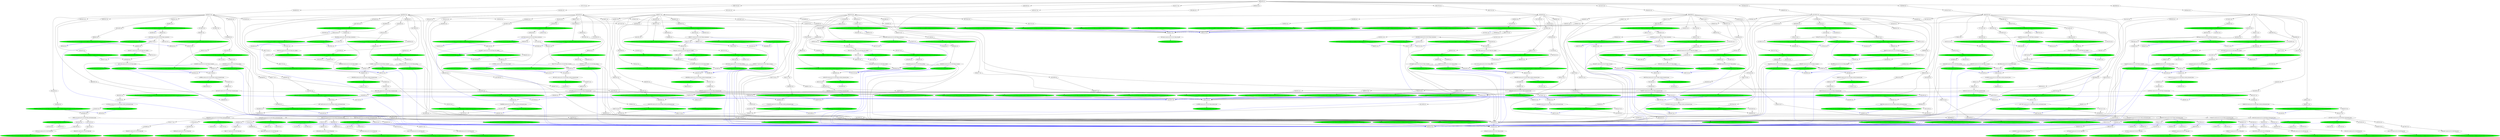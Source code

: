 strict digraph "reflow flowgraph sha256:b8366fd3c2471fc2e310e2cce5fffe3e3dc3aa1de804b6f7eb0579285769d31b" {
// Node definitions.
"0026fb2e-intern-n10.r10.s05.Main.fq1-s3://niema-test/n10/r10/n10.r10.s05_R1.fastq" [
fillcolor=green
style=filled
];
"00424d45-coerce-n10.r10.s02.Main.pileup";
"0053a2a4-val-";
"00571d73-exec-n10.r10.s03.Main.pileup" [
fillcolor=green
style=filled
];
"007ff6d1-coerce-n10.r10.s04.Main.depth";
"00b89863-val-";
"00f4dcac-val-";
"00fee091-coerce-n10.r10.s03.Main.fq2";
"010142b8-extern-n10.r10.s04.Main.cp_ref_gff-s3://niema-test/n10/r10/n10.r10.s04.reference.gff" [
fillcolor=green
style=filled
];
"01151850-val-";
"01507e21-extern-n10.r10.s05.Main.cp_ref_gff-s3://niema-test/n10/r10/n10.r10.s05.reference.gff" [
fillcolor=green
style=filled
];
"016e283d-coerce-n10.r10.s04.Main.untrimmed_bam";
"018263bf-extern-n10.r10.s02.Main.cp_variants-s3://niema-test/n10/r10/n10.r10.s02.variants.vcf" [
fillcolor=green
style=filled
];
"01b2c3d1-val-";
"027e0dd3-exec-n10.r10.s09.Main.sorted_untrimmed_bam" [
fillcolor=green
style=filled
];
"0287e646-coerce-n10.r10.s08.Main.pileup";
"02f07cef-val-";
"0326d02b-extern-n10.r10.s05.Main.cp_low_depth-s3://niema-test/n10/r10/n10.r10.s05.lowdepth.tsv" [
fillcolor=green
style=filled
];
"039d0821-extern-n10.r10.s06.Main.cp_pileup-s3://niema-test/n10/r10/n10.r10.s06.pileup.txt" [
fillcolor=green
style=filled
];
"03f7721e-val-";
"0400bd7f-val-";
"05308128-val-";
"053c4ff4-coerce-n10.r10.s08.Main.fq2";
"058be561-val-";
"058e1734-val-";
"065cabaf-exec-n10.r10.s10.Main.depth" [
fillcolor=green
style=filled
];
"06a0bead-val-";
"072716bf-val-";
"077f4a73-exec-n10.r10.s01.Main.trimmed_bam" [
fillcolor=green
style=filled
];
"08002755-val-";
"08540fe1-val-";
"0861d24a-val-";
"0880301f-val-";
"0896423a-val-";
"08ba7bec-coerce-n10.r10.s10.Main.sorted_untrimmed_bam";
"09060222-val-";
"0999b0c4-val-";
"0a135613-val-";
"0a41e0af-val-";
"0a46315f-val-";
"0a873575-val-";
"0ab27e23-val-";
"0ab49e45-val-";
"0b85eec8-coerce-n10.r10.s03.Main.fq1";
"0b9be667-val-";
"0cb5daa4-val-";
"0cbcabe0-exec-n10.r10.s09.Main.low_depth" [
fillcolor=green
style=filled
];
"0d0dadc5-exec-n10.r10.s05.Main.untrimmed_bam" [
fillcolor=green
style=filled
];
"0de1315a-val-";
"0e113c33-coerce-n10.r10.s01.Main.depth";
"0e3b6e0a-coerce-n10.r10.s09.Main.variants";
"0ea4ba6e-val-";
"0f1847ae-coerce-n10.r10.s03.Main.low_depth";
"0fd76413-val-";
"11a53dac-val-";
"11d5365e-exec-n10.r10.s04.Main.untrimmed_bam" [
fillcolor=green
style=filled
];
"11d97de2-coerce-n10.r10.s06.Main.trimmed_bam";
"12123f32-val-";
"12883a04-val-";
"12daa468-val-";
"13096b1f-val-";
"130f27e3-val-";
"131eeac2-val-";
"13a1314d-intern-n10.r10.s08.Main.fq2-s3://niema-test/n10/r10/n10.r10.s08_R2.fastq" [
fillcolor=green
style=filled
];
"13b74036-extern-n10.r10.s05.Main.cp_variants-s3://niema-test/n10/r10/n10.r10.s05.variants.vcf" [
fillcolor=green
style=filled
];
"13c184ee-val-";
"146773e9-extern-n10.r10.s10.Main.cp_untrimmed_bam-s3://niema-test/n10/r10/n10.r10.s10.untrimmed.bam" [
fillcolor=green
style=filled
];
"14a4a0ae-val-";
"1508b3f5-exec-n10.r10.s02.Main.pileup" [
fillcolor=green
style=filled
];
"1532e759-intern-n10.r10.s03.Main.fq2-s3://niema-test/n10/r10/n10.r10.s03_R2.fastq" [
fillcolor=green
style=filled
];
"1552e6ea-val-";
"158d694e-val-";
"1597b7a6-val-";
"169cd1c2-val-";
"16bb8b2b-extern-n10.r10.s05.Main.cp_untrimmed_bam-s3://niema-test/n10/r10/n10.r10.s05.untrimmed.bam" [
fillcolor=green
style=filled
];
"16ea2f46-intern-n10.r10.s01.Main.fq2-s3://niema-test/n10/r10/n10.r10.s01_R2.fastq" [
fillcolor=green
style=filled
];
"16f6e6c5-extern-n10.r10.s09.Main.cp_consensus-s3://niema-test/n10/r10/n10.r10.s09.consensus.fas" [
fillcolor=green
style=filled
];
"16fefae2-exec-n10.r10.s10.Main.low_depth" [
fillcolor=green
style=filled
];
"1768d4d3-val-";
"178e1d68-val-";
"1864d140-val-";
"1868eb88-val-";
"187281f8-val-";
"189899ad-val-";
"189d9483-val-";
"18a49976-val-";
"18d87553-val-";
"19c1bdf7-val-";
"1a3acc5b-val-";
"1a850842-val-";
"1a9cb805-extern-n10.r10.s09.Main.cp_ref_fas-s3://niema-test/n10/r10/n10.r10.s09.reference.fas" [
fillcolor=green
style=filled
];
"1ae08b8a-exec-n10.r10.s03.Main.low_depth" [
fillcolor=green
style=filled
];
"1b22a742-exec-n10.r10.s02.Main.sorted_trimmed_bam" [
fillcolor=green
style=filled
];
"1b2da54c-val-";
"1b6fc058-coerce-n10.r10.s08.Main.variants";
"1b9f306f-val-";
"1bb2fe3b-val-";
"1be48dcf-val-";
"1c3dc1d5-extern-n10.r10.s01.Main.cp_ref_fas-s3://niema-test/n10/r10/n10.r10.s01.reference.fas" [
fillcolor=green
style=filled
];
"1c50ff68-coerce-n10.r10.s01.Main.primer_bed";
"1c8ae327-extern-n10.r10.s02.Main.cp_pileup-s3://niema-test/n10/r10/n10.r10.s02.pileup.txt" [
fillcolor=green
style=filled
];
"1cd18b84-val-";
"1cf9f8bc-coerce-n10.r10.s05.Main.sorted_trimmed_bam";
"1d85263c-extern-n10.r10.s02.Main.cp_sorted_untrimmed_bam-s3://niema-test/n10/r10/n10.r10.s02.untrimmed.sorted.bam" [
fillcolor=green
style=filled
];
"1dfe38dc-val-";
"1e11cd57-exec-n10.r10.s02.Main.untrimmed_bam" [
fillcolor=green
style=filled
];
"1e3d2980-exec-n10.r10.s07.Main.variants" [
fillcolor=green
style=filled
];
"1e431f5e-val-";
"1f92a05a-val-";
"2018fe39-val-";
"203b2d9b-coerce-n10.r10.s02.Main.fq1";
"219e666b-val-";
"2232d2cd-val-";
"2270d57b-val-";
"228fa5a0-val-";
"2304cd79-coerce-n10.r10.s10.Main.consensus";
"2311ec51-val-";
"23255a70-val-";
"2332bb6d-extern-n10.r10.s09.Main.cp_untrimmed_bam-s3://niema-test/n10/r10/n10.r10.s09.untrimmed.bam" [
fillcolor=green
style=filled
];
"2372b81c-val-";
"23c6bedc-exec-n10.r10.s03.Main.trimmed_bam" [
fillcolor=green
style=filled
];
"23f814c1-val-";
"24675f39-val-";
"246946f4-val-";
"253bc03a-coerce-n10.r10.s02.Main.trimmed_bam";
"25853d45-val-";
"2605b143-val-";
"261dfd34-coerce-n10.r10.s08.Main.sorted_trimmed_bam";
"26361dd3-val-";
"2649fa52-val-";
"2663220e-val-";
"26b3e125-val-";
"271a1226-val-";
"276b4a8b-coerce-n10.r10.s09.Main.depth";
"278ec804-extern-n10.r10.s03.Main.cp_ref_gff-s3://niema-test/n10/r10/n10.r10.s03.reference.gff" [
fillcolor=green
style=filled
];
"27bae314-coerce-n10.r10.s10.Main.untrimmed_bam";
"27c89a22-exec-n10.r10.s07.Main.untrimmed_bam" [
fillcolor=green
style=filled
];
"2861de6a-val-";
"29a5aad1-coerce-n10.r10.s06.Main.fq2";
"29ec65da-extern-n10.r10.s04.Main.cp_pileup-s3://niema-test/n10/r10/n10.r10.s04.pileup.txt" [
fillcolor=green
style=filled
];
"2ab5a5fd-exec-n10.r10.s08.Main.low_depth" [
fillcolor=green
style=filled
];
"2aca7f72-val-";
"2ae1b13f-extern-n10.r10.s03.Main.cp_variants-s3://niema-test/n10/r10/n10.r10.s03.variants.vcf" [
fillcolor=green
style=filled
];
"2afccfd6-val-";
"2b05c024-coerce-n10.r10.s09.Main.sorted_trimmed_bam";
"2b73f662-val-";
"2ba77a4c-val-";
"2bd06ec0-val-";
"2caca983-val-";
"2cdbbc73-extern-n10.r10.s03.Main.cp_primer_bed-s3://niema-test/n10/r10/n10.r10.s03.primers.bed" [
fillcolor=green
style=filled
];
"2d140771-val-";
"2dbd58e9-val-";
"2dedb1a4-extern-n10.r10.s04.Main.cp_depth-s3://niema-test/n10/r10/n10.r10.s04.depth.txt" [
fillcolor=green
style=filled
];
"2e2cb0fa-val-";
"2e377f24-val-";
"2f3f1f13-val-";
"2f4592e7-val-";
"2f8bf4ab-val-";
"2f8e638f-val-";
"2f947710-val-";
"2faf51c3-val-";
"2fbb6461-extern-n10.r10.s01.Main.cp_low_depth-s3://niema-test/n10/r10/n10.r10.s01.lowdepth.tsv" [
fillcolor=green
style=filled
];
"303e002f-val-";
"30703d53-val-";
"30d18efa-val-";
"30d43f28-val-";
"30df18e9-coerce-n10.r10.s07.Main.pileup";
"315c5fe1-exec-n10.r10.s10.Main.pileup" [
fillcolor=green
style=filled
];
"322b17aa-coerce-n10.r10.s09.Main.fq1";
"3239b11e-exec-n10.r10.s08.Main.pileup" [
fillcolor=green
style=filled
];
"3260ec96-extern-n10.r10.s05.Main.cp_depth-s3://niema-test/n10/r10/n10.r10.s05.depth.txt" [
fillcolor=green
style=filled
];
"32e280d7-coerce-n10.r10.s04.Main.low_depth";
"332fbca4-exec-n10.r10.s10.Main.trimmed_bam" [
fillcolor=green
style=filled
];
"3359626f-extern-n10.r10.s06.Main.cp_consensus-s3://niema-test/n10/r10/n10.r10.s06.consensus.fas" [
fillcolor=green
style=filled
];
"33f92246-val-";
"3415b219-val-";
"3425d97d-extern-n10.r10.s01.Main.cp_primer_bed-s3://niema-test/n10/r10/n10.r10.s01.primers.bed" [
fillcolor=green
style=filled
];
"342d3b4e-val-";
"342dc305-coerce-n10.r10.s09.Main.pileup";
"34786670-val-";
"35256b9f-val-";
"3575d301-val-";
"35d645ef-val-";
"36215c0c-val-";
"3646733f-coerce-n10.r10.s10.Main.trimmed_bam";
"36c70006-exec-n10.r10.s02.Main.low_depth" [
fillcolor=green
style=filled
];
"36f784c6-val-";
"3769875d-extern-n10.r10.s07.Main.cp_untrimmed_bam-s3://niema-test/n10/r10/n10.r10.s07.untrimmed.bam" [
fillcolor=green
style=filled
];
"379ca29e-exec-n10.r10.s01.Main.untrimmed_bam" [
fillcolor=green
style=filled
];
"37d6e44f-val-";
"386d2bc5-val-";
"38abcc43-val-";
"3904f623-exec-n10.r10.s05.Main.low_depth" [
fillcolor=green
style=filled
];
"3906781b-val-";
"393d8e94-val-";
"39470123-extern-n10.r10.s04.Main.cp_low_depth-s3://niema-test/n10/r10/n10.r10.s04.lowdepth.tsv" [
fillcolor=green
style=filled
];
"394a22a0-val-";
"39830f0d-coerce-n10.r10.s03.Main.sorted_trimmed_bam";
"3a156e2c-val-";
"3a28d682-exec-n10.r10.s02.Main.consensus" [
fillcolor=green
style=filled
];
"3b0cb470-extern-n10.r10.s04.Main.cp_untrimmed_bam-s3://niema-test/n10/r10/n10.r10.s04.untrimmed.bam" [
fillcolor=green
style=filled
];
"3b546219-val-";
"3badb1ab-val-";
"3bf05a4d-val-";
"3c2008fb-exec-n10.r10.s01.Main.low_depth" [
fillcolor=green
style=filled
];
"3c731ca0-val-";
"3c808efe-exec-n10.r10.s03.Main.untrimmed_bam" [
fillcolor=green
style=filled
];
"3cf1d592-val-";
"3dc86825-val-";
"3de42a9c-val-";
"3e2004e3-extern-n10.r10.s01.Main.cp_depth-s3://niema-test/n10/r10/n10.r10.s01.depth.txt" [
fillcolor=green
style=filled
];
"3e2f4484-val-";
"3e3b01cb-coerce-n10.r10.s08.Main.trimmed_bam";
"3e45e037-extern-n10.r10.s09.Main.cp_pileup-s3://niema-test/n10/r10/n10.r10.s09.pileup.txt" [
fillcolor=green
style=filled
];
"3e5e66bb-val-";
"3e6184ef-exec-n10.r10.s07.Main.depth" [
fillcolor=green
style=filled
];
"3e683f17-val-";
"3ec3cc00-val-";
"3ed5eb6d-val-";
"3f265543-val-";
"3fffae0d-val-";
"40684120-intern-n10.r10.s06.Main.fq1-s3://niema-test/n10/r10/n10.r10.s06_R1.fastq" [
fillcolor=green
style=filled
];
"40726262-exec-n10.r10.s10.Main.consensus" [
fillcolor=green
style=filled
];
"4078e038-val-";
"40a5160a-val-";
"4180a124-val-";
"41ddd4fe-val-";
"41f50479-val-";
"41fd43fd-val-";
"42e80c5f-val-";
"42ee43db-extern-n10.r10.s05.Main.cp_primer_bed-s3://niema-test/n10/r10/n10.r10.s05.primers.bed" [
fillcolor=green
style=filled
];
"42fafe57-val-";
"4317e98c-val-";
"43c5e83a-val-";
"43fe03ed-val-";
"441c05e2-extern-n10.r10.s03.Main.cp_untrimmed_bam-s3://niema-test/n10/r10/n10.r10.s03.untrimmed.bam" [
fillcolor=green
style=filled
];
"459390e5-exec-n10.r10.s09.Main.consensus" [
fillcolor=green
style=filled
];
"459e28b1-val-";
"45e25550-coerce-n10.r10.s10.Main.fq1";
"46a19c6d-exec-n10.r10.s03.Main.sorted_untrimmed_bam" [
fillcolor=green
style=filled
];
"470520b8-val-";
"473fd6c3-val-";
"4766f498-val-";
"47774e16-extern-n10.r10.s05.Main.cp_sorted_trimmed_bam-s3://niema-test/n10/r10/n10.r10.s05.sorted.trimmed.bam" [
fillcolor=green
style=filled
];
"47a4b430-coerce-n10.r10.s09.Main.sorted_untrimmed_bam";
"47a65a62-val-";
"481abb63-exec-n10.r10.s06.Main.untrimmed_bam" [
fillcolor=green
style=filled
];
"48401755-val-";
"484ca7a0-coerce-n10.r10.s03.Main.pileup";
"489e3b2c-val-";
"49df3252-coerce-n10.r10.s10.Main.sorted_trimmed_bam";
"4a5bcf3d-val-";
"4a665c66-coerce-n10.r10.s01.Main.trimmed_bam";
"4a689319-val-";
"4a93ab85-exec-n10.r10.s01.Main.ref_fas" [
fillcolor=green
style=filled
];
"4aace7b0-exec-n10.r10.s06.Main.consensus" [
fillcolor=green
style=filled
];
"4b2b9144-val-";
"4b8b5024-exec-n10.r10.s01.Main.sorted_untrimmed_bam" [
fillcolor=green
style=filled
];
"4ba0047c-coerce-n10.r10.s05.Main.low_depth";
"4c3f3f6f-val-";
"4c4cde14-extern-n10.r10.s05.Main.cp_pileup-s3://niema-test/n10/r10/n10.r10.s05.pileup.txt" [
fillcolor=green
style=filled
];
"4c6115c1-extern-n10.r10.s07.Main.cp_consensus-s3://niema-test/n10/r10/n10.r10.s07.consensus.fas" [
fillcolor=green
style=filled
];
"4c7c812c-coerce-n10.r10.s07.Main.fq1";
"4c905229-coerce-n10.r10.s07.Main.low_depth";
"4cb54fd3-coerce-n10.r10.s01.Main.consensus";
"4d43b4a5-val-";
"4d632963-val-";
"4d754f96-exec-n10.r10.s04.Main.trimmed_bam" [
fillcolor=green
style=filled
];
"4da21686-val-";
"4db0986e-coerce-n10.r10.s02.Main.sorted_trimmed_bam";
"4e7ac732-extern-n10.r10.s06.Main.cp_ref_gff-s3://niema-test/n10/r10/n10.r10.s06.reference.gff" [
fillcolor=green
style=filled
];
"4eea3a90-val-";
"4eeecaaa-intern-n10.r10.s07.Main.fq2-s3://niema-test/n10/r10/n10.r10.s07_R2.fastq" [
fillcolor=green
style=filled
];
"4f1ea5ed-val-";
"4f22521b-val-";
"4f56e78a-extern-n10.r10.s07.Main.cp_low_depth-s3://niema-test/n10/r10/n10.r10.s07.lowdepth.tsv" [
fillcolor=green
style=filled
];
"4f699f74-val-";
"50a26fd9-extern-n10.r10.s08.Main.cp_sorted_trimmed_bam-s3://niema-test/n10/r10/n10.r10.s08.sorted.trimmed.bam" [
fillcolor=green
style=filled
];
"50d6b15c-val-";
"50d7aacb-val-";
"50fcd1d5-val-";
"51678643-exec-n10.r10.s07.Main.trimmed_bam" [
fillcolor=green
style=filled
];
"51a3cd8b-extern-n10.r10.s09.Main.cp_depth-s3://niema-test/n10/r10/n10.r10.s09.depth.txt" [
fillcolor=green
style=filled
];
"51b3fb11-val-";
"51d45b78-val-";
"51eb16d6-val-";
"51f5b388-val-";
"523ae1f5-extern-n10.r10.s09.Main.cp_sorted_untrimmed_bam-s3://niema-test/n10/r10/n10.r10.s09.untrimmed.sorted.bam" [
fillcolor=green
style=filled
];
"523f91d4-val-";
"525b1ab7-exec-n10.r10.s07.Main.sorted_untrimmed_bam" [
fillcolor=green
style=filled
];
"52b44ee3-intern-n10.r10.s01.Main.fq1-s3://niema-test/n10/r10/n10.r10.s01_R1.fastq" [
fillcolor=green
style=filled
];
"535c2d14-coerce-n10.r10.s08.Main.fq1";
"53c725db-val-";
"53d838d0-val-";
"53e16067-val-";
"5474abb7-val-";
"54c2e389-val-";
"54e40805-val-";
"554519f5-val-";
"55b95638-val-";
"55eda6d4-val-";
"55f62d9f-exec-n10.r10.s05.Main.trimmed_bam" [
fillcolor=green
style=filled
];
"56912ef3-exec-n10.r10.s01.Main.depth" [
fillcolor=green
style=filled
];
"56b3bce9-val-";
"57687ff7-val-";
"58195b8d-val-";
"58360849-val-";
"584d4b1b-val-";
"584f61bc-exec-n10.r10.s05.Main.pileup" [
fillcolor=green
style=filled
];
"5855ac87-val-";
"58a68517-val-";
"58dc2bda-val-";
"58dd8c13-val-";
"58f42ed7-val-";
"590960d4-val-";
"59ba663c-val-";
"59e34a15-val-";
"59e95e09-val-";
"5a2b8cdd-coerce-n10.r10.s01.Main.untrimmed_bam";
"5aca80e1-val-";
"5aed44f4-extern-n10.r10.s08.Main.cp_variants-s3://niema-test/n10/r10/n10.r10.s08.variants.vcf" [
fillcolor=green
style=filled
];
"5af19ae1-val-";
"5b054fb3-val-";
"5b0ae1ab-val-";
"5b758d5a-intern-n10.r10.s09.Main.fq1-s3://niema-test/n10/r10/n10.r10.s09_R1.fastq" [
fillcolor=green
style=filled
];
"5b7af539-val-";
"5b8350e3-exec-n10.r10.s06.Main.low_depth" [
fillcolor=green
style=filled
];
"5bc97726-val-";
"5bcc23c5-val-";
"5bdf3ded-extern-n10.r10.s09.Main.cp_low_depth-s3://niema-test/n10/r10/n10.r10.s09.lowdepth.tsv" [
fillcolor=green
style=filled
];
"5c2580b4-val-";
"5ecbf73f-val-";
"5effb986-val-";
"5f158d9f-val-";
"5fd224c3-val-";
"60037232-extern-n10.r10.s01.Main.cp_pileup-s3://niema-test/n10/r10/n10.r10.s01.pileup.txt" [
fillcolor=green
style=filled
];
"6015ae1e-coerce-n10.r10.s01.Main.ref_gff";
"6032fdd6-exec-n10.r10.s04.Main.depth" [
fillcolor=green
style=filled
];
"6061ee8f-exec-n10.r10.s09.Main.variants" [
fillcolor=green
style=filled
];
"6099865f-val-";
"60bc7f79-coerce-n10.r10.s04.Main.variants";
"61186fec-val-";
"616d5ec4-val-";
"61911478-extern-n10.r10.s09.Main.cp_primer_bed-s3://niema-test/n10/r10/n10.r10.s09.primers.bed" [
fillcolor=green
style=filled
];
"61996739-val-";
"6219b0aa-coerce-n10.r10.s05.Main.sorted_untrimmed_bam";
"62237295-exec-n10.r10.s08.Main.variants" [
fillcolor=green
style=filled
];
"6233f999-val-";
"625d11fc-val-";
"6282daea-val-";
"6333d82c-val-";
"6473ddd4-coerce-n10.r10.s01.Main.variants";
"649816e1-val-";
"64c759b0-val-";
"6501e0d3-val-";
"65115c7a-extern-n10.r10.s10.Main.cp_variants-s3://niema-test/n10/r10/n10.r10.s10.variants.vcf" [
fillcolor=green
style=filled
];
"652c8698-extern-n10.r10.s10.Main.cp_pileup-s3://niema-test/n10/r10/n10.r10.s10.pileup.txt" [
fillcolor=green
style=filled
];
"6538d7a0-val-";
"65b4a7a7-val-";
"65c6dc2e-val-";
"65ec4681-val-";
"6604a778-val-";
"668945cd-val-";
"66ea289f-extern-n10.r10.s04.Main.cp_primer_bed-s3://niema-test/n10/r10/n10.r10.s04.primers.bed" [
fillcolor=green
style=filled
];
"66f14d0b-extern-n10.r10.s10.Main.cp_low_depth-s3://niema-test/n10/r10/n10.r10.s10.lowdepth.tsv" [
fillcolor=green
style=filled
];
"67705995-coerce-n10.r10.s02.Main.depth";
"67c41991-val-";
"67e6a693-val-";
"67f8e386-val-";
"685f79a4-coerce-n10.r10.s07.Main.sorted_trimmed_bam";
"68be8f62-extern-n10.r10.s06.Main.cp_sorted_trimmed_bam-s3://niema-test/n10/r10/n10.r10.s06.sorted.trimmed.bam" [
fillcolor=green
style=filled
];
"68ebc491-coerce-n10.r10.s05.Main.fq2";
"69517f0e-coerce-n10.r10.s01.Main.low_depth";
"6a052429-val-";
"6a1df9c3-extern-n10.r10.s07.Main.cp_sorted_trimmed_bam-s3://niema-test/n10/r10/n10.r10.s07.sorted.trimmed.bam" [
fillcolor=green
style=filled
];
"6c780bd8-extern-n10.r10.s02.Main.cp_primer_bed-s3://niema-test/n10/r10/n10.r10.s02.primers.bed" [
fillcolor=green
style=filled
];
"6cbd5e18-val-";
"6ccc72a2-extern-n10.r10.s03.Main.cp_low_depth-s3://niema-test/n10/r10/n10.r10.s03.lowdepth.tsv" [
fillcolor=green
style=filled
];
"6d615a4c-val-";
"6dee91b4-val-";
"6e331e9e-val-";
"6ecc9b73-intern-n10.r10.s03.Main.fq1-s3://niema-test/n10/r10/n10.r10.s03_R1.fastq" [
fillcolor=green
style=filled
];
"70325c5c-val-";
"7084d651-extern-n10.r10.s10.Main.cp_consensus-s3://niema-test/n10/r10/n10.r10.s10.consensus.fas" [
fillcolor=green
style=filled
];
"70be9555-extern-n10.r10.s07.Main.cp_depth-s3://niema-test/n10/r10/n10.r10.s07.depth.txt" [
fillcolor=green
style=filled
];
"713d9fc1-coerce-n10.r10.s03.Main.variants";
"713e0dc8-extern-n10.r10.s01.Main.cp_ref_gff-s3://niema-test/n10/r10/n10.r10.s01.reference.gff" [
fillcolor=green
style=filled
];
"715d6a36-val-";
"71a1522f-val-";
"72161f4f-val-";
"721a4883-extern-n10.r10.s04.Main.cp_sorted_untrimmed_bam-s3://niema-test/n10/r10/n10.r10.s04.untrimmed.sorted.bam" [
fillcolor=green
style=filled
];
"724a44b7-extern-n10.r10.s07.Main.cp_ref_fas-s3://niema-test/n10/r10/n10.r10.s07.reference.fas" [
fillcolor=green
style=filled
];
"725390ce-val-";
"72d888b8-coerce-n10.r10.s04.Main.sorted_untrimmed_bam";
"732e9b2f-val-";
"73713631-val-";
"73a487d3-val-";
"73b7e198-val-";
"749695ac-val-";
"74d30179-exec-n10.r10.s04.Main.low_depth" [
fillcolor=green
style=filled
];
"7531ca96-val-";
"75a2cba5-val-";
"75a9993a-val-";
"75b84703-exec-n10.r10.s10.Main.sorted_untrimmed_bam" [
fillcolor=green
style=filled
];
"75d3f39d-val-";
"7614514b-val-";
"76229822-intern-n10.r10.s02.Main.fq2-s3://niema-test/n10/r10/n10.r10.s02_R2.fastq" [
fillcolor=green
style=filled
];
"7639f0e4-val-";
"766a7fa5-extern-n10.r10.s02.Main.cp_untrimmed_bam-s3://niema-test/n10/r10/n10.r10.s02.untrimmed.bam" [
fillcolor=green
style=filled
];
"7682bb97-val-";
"76b1590a-val-";
"76c921bc-val-";
"76dcaa41-coerce-n10.r10.s02.Main.low_depth";
"77682ae4-val-";
"7769470a-val-";
"77c47648-val-";
"77e20788-val-";
"7801d792-coerce-n10.r10.s09.Main.low_depth";
"782a5dbb-val-";
"7871c211-val-";
"78c6a73f-val-";
"78c99ffe-val-";
"79789300-extern-n10.r10.s03.Main.cp_sorted_trimmed_bam-s3://niema-test/n10/r10/n10.r10.s03.sorted.trimmed.bam" [
fillcolor=green
style=filled
];
"79c06471-val-";
"7a0caec1-exec-n10.r10.s09.Main.sorted_trimmed_bam" [
fillcolor=green
style=filled
];
"7a5066f1-val-";
"7b7d76dd-val-";
"7b9ca5ed-val-";
"7bb75d53-val-";
"7bbc31bd-extern-n10.r10.s04.Main.cp_ref_fas-s3://niema-test/n10/r10/n10.r10.s04.reference.fas" [
fillcolor=green
style=filled
];
"7be0b00b-exec-n10.r10.s04.Main.pileup" [
fillcolor=green
style=filled
];
"7bf34f4f-val-";
"7c0ddb07-val-";
"7c10cb10-val-";
"7cbc9d6f-val-";
"7d1ad7fc-exec-n10.r10.s06.Main.variants" [
fillcolor=green
style=filled
];
"7dc9f187-coerce-n10.r10.s07.Main.trimmed_bam";
"7e95a44d-val-";
"7ea233ed-coerce-n10.r10.s02.Main.fq2";
"7ea6c91b-coerce-n10.r10.s06.Main.variants";
"7edba79a-val-";
"7f086326-val-";
"7f1ea91d-val-";
"7f737c76-val-";
"806bdbb6-coerce-n10.r10.s03.Main.untrimmed_bam";
"8129ceb2-coerce-n10.r10.s07.Main.sorted_untrimmed_bam";
"8140a8d8-exec-n10.r10.s07.Main.pileup" [
fillcolor=green
style=filled
];
"8193ffa5-intern-n10.r10.s06.Main.fq2-s3://niema-test/n10/r10/n10.r10.s06_R2.fastq" [
fillcolor=green
style=filled
];
"81a76f5f-exec-n10.r10.s04.Main.consensus" [
fillcolor=green
style=filled
];
"824518ff-val-";
"824ab244-val-";
"825183ae-val-";
"8259c9df-val-";
"83b2117e-val-";
"842b8cfb-val-";
"842eb080-val-";
"84a0de31-coerce-n10.r10.s04.Main.pileup";
"84b147dc-val-";
"84c73400-val-";
"84cee04c-val-";
"84d668ef-val-";
"84e0ca3a-val-";
"859a2f77-val-";
"85a9e7bd-coerce-n10.r10.s10.Main.pileup";
"85e854bf-val-";
"86402490-val-";
"86a2ffff-coerce-n10.r10.s10.Main.depth";
"86a44fea-coerce-n10.r10.s03.Main.consensus";
"86c2a272-val-";
"8716f3fb-exec-n10.r10.s01.Main.consensus" [
fillcolor=green
style=filled
];
"87330c57-extern-n10.r10.s08.Main.cp_untrimmed_bam-s3://niema-test/n10/r10/n10.r10.s08.untrimmed.bam" [
fillcolor=green
style=filled
];
"876e5177-val-";
"878a735a-val-";
"88122d3b-val-";
"88145b94-val-";
"884af8ed-val-";
"8887dd98-val-";
"8895ace8-val-";
"889fdbdf-coerce-n10.r10.s06.Main.pileup";
"88b5cac7-extern-n10.r10.s03.Main.cp_sorted_untrimmed_bam-s3://niema-test/n10/r10/n10.r10.s03.untrimmed.sorted.bam" [
fillcolor=green
style=filled
];
"88d7cb07-val-";
"88e8bc3b-coerce-n10.r10.s03.Main.depth";
"8aed8e65-val-";
"8b083a4d-intern-n10.r10.s10.Main.fq1-s3://niema-test/n10/r10/n10.r10.s10_R1.fastq" [
fillcolor=green
style=filled
];
"8b0e880b-val-";
"8b4426f0-coerce-n10.r10.s09.Main.consensus";
"8b733e4a-val-";
"8be49def-val-";
"8c0594fd-val-";
"8c4de157-val-";
"8c76caa4-val-";
"8cd217b0-val-";
"8cdf7d3e-extern-n10.r10.s03.Main.cp_consensus-s3://niema-test/n10/r10/n10.r10.s03.consensus.fas" [
fillcolor=green
style=filled
];
"8dc6baff-val-";
"8dcb3e79-val-";
"8dd7cea9-exec-n10.r10.s08.Main.sorted_untrimmed_bam" [
fillcolor=green
style=filled
];
"8df12668-val-";
"8df6af82-val-";
"8e1b2f90-val-";
"8e737b5e-extern-n10.r10.s08.Main.cp_low_depth-s3://niema-test/n10/r10/n10.r10.s08.lowdepth.tsv" [
fillcolor=green
style=filled
];
"8e975368-val-";
"8f431d74-val-";
"8f5f34ef-val-";
"8fe08b6a-coerce-n10.r10.s09.Main.trimmed_bam";
"9032d22d-extern-n10.r10.s03.Main.cp_depth-s3://niema-test/n10/r10/n10.r10.s03.depth.txt" [
fillcolor=green
style=filled
];
"9185ca14-extern-n10.r10.s08.Main.cp_sorted_untrimmed_bam-s3://niema-test/n10/r10/n10.r10.s08.untrimmed.sorted.bam" [
fillcolor=green
style=filled
];
"9191ff99-val-";
"91f1f233-val-";
"91f6ba04-val-";
"92fab1a7-val-";
"930535e6-val-";
"93783aa2-val-";
"93a102d8-val-";
"93a597f1-extern-n10.r10.s09.Main.cp_sorted_trimmed_bam-s3://niema-test/n10/r10/n10.r10.s09.sorted.trimmed.bam" [
fillcolor=green
style=filled
];
"94189956-val-";
"9424aa75-val-";
"9439857c-val-";
"946a5c3e-val-";
"9592d40f-val-";
"95a70b0c-val-";
"966d998b-val-";
"966f092a-extern-n10.r10.s02.Main.cp_ref_gff-s3://niema-test/n10/r10/n10.r10.s02.reference.gff" [
fillcolor=green
style=filled
];
"9681c98a-coerce-n10.r10.s03.Main.trimmed_bam";
"9682ec78-val-";
"96b87393-val-";
"96be85a3-extern-n10.r10.s02.Main.cp_ref_fas-s3://niema-test/n10/r10/n10.r10.s02.reference.fas" [
fillcolor=green
style=filled
];
"96deaed4-exec-n10.r10.s06.Main.sorted_untrimmed_bam" [
fillcolor=green
style=filled
];
"97141124-val-";
"973b1d49-val-";
"98141f91-exec-n10.r10.s04.Main.sorted_untrimmed_bam" [
fillcolor=green
style=filled
];
"98467414-val-";
"9847a35b-val-";
"98f4fcd3-val-";
"992a25ea-extern-n10.r10.s05.Main.cp_sorted_untrimmed_bam-s3://niema-test/n10/r10/n10.r10.s05.untrimmed.sorted.bam" [
fillcolor=green
style=filled
];
"994dff24-val-";
"998864a8-exec-n10.r10.s06.Main.sorted_trimmed_bam" [
fillcolor=green
style=filled
];
"99abe5ea-val-";
"9a42f4c6-val-";
"9b3b7130-extern-n10.r10.s06.Main.cp_depth-s3://niema-test/n10/r10/n10.r10.s06.depth.txt" [
fillcolor=green
style=filled
];
"9b44db3a-val-";
"9bd60ff6-extern-n10.r10.s10.Main.cp_depth-s3://niema-test/n10/r10/n10.r10.s10.depth.txt" [
fillcolor=green
style=filled
];
"9befad5b-intern-n10.r10.s02.Main.fq1-s3://niema-test/n10/r10/n10.r10.s02_R1.fastq" [
fillcolor=green
style=filled
];
"9c08713e-coerce-n10.r10.s01.Main.pileup";
"9c4823d7-exec-n10.r10.s06.Main.depth" [
fillcolor=green
style=filled
];
"9d33e3e1-val-";
"9d51a72a-val-";
"9d9bfa75-coerce-n10.r10.s10.Main.fq2";
"9dc4144e-val-";
"9e4d8184-val-";
"9e6a7968-exec-n10.r10.s09.Main.untrimmed_bam" [
fillcolor=green
style=filled
];
"9e9cf600-extern-n10.r10.s08.Main.cp_primer_bed-s3://niema-test/n10/r10/n10.r10.s08.primers.bed" [
fillcolor=green
style=filled
];
"9eb1b26e-extern-n10.r10.s10.Main.cp_ref_fas-s3://niema-test/n10/r10/n10.r10.s10.reference.fas" [
fillcolor=green
style=filled
];
"9ebe601f-val-";
"9eeffc89-val-";
"9f0ad7ce-coerce-n10.r10.s10.Main.low_depth";
"9f296180-intern-n10.r10.s09.Main.fq2-s3://niema-test/n10/r10/n10.r10.s09_R2.fastq" [
fillcolor=green
style=filled
];
"9f3817da-val-";
"9f53653b-val-";
"9f7ace10-val-";
"9f7e4ec3-exec-n10.r10.s02.Main.variants" [
fillcolor=green
style=filled
];
"9fc24c1f-val-";
"a030e273-val-";
"a035c7db-val-";
"a0c9e615-exec-n10.r10.s07.Main.low_depth" [
fillcolor=green
style=filled
];
"a0dd1604-val-";
"a0e25b8e-val-";
"a0e88bb3-val-";
"a1bb5c3c-val-";
"a29f2e95-exec-n10.r10.s03.Main.variants" [
fillcolor=green
style=filled
];
"a2f14842-coerce-n10.r10.s06.Main.untrimmed_bam";
"a2fef1ac-intern-n10.r10.s10.Main.fq2-s3://niema-test/n10/r10/n10.r10.s10_R2.fastq" [
fillcolor=green
style=filled
];
"a352360f-val-";
"a35a35ca-val-";
"a3bd197f-exec-n10.r10.s10.Main.untrimmed_bam" [
fillcolor=green
style=filled
];
"a3bee47a-val-";
"a44703f6-val-";
"a490d04b-val-";
"a49ead97-intern-n10.r10.s04.Main.fq1-s3://niema-test/n10/r10/n10.r10.s04_R1.fastq" [
fillcolor=green
style=filled
];
"a55b1a8d-val-";
"a601958c-val-";
"a6abf8a0-val-";
"a71d5d58-val-";
"a7269c53-val-";
"a798cbc9-val-";
"a82c341d-coerce-n10.r10.s08.Main.untrimmed_bam";
"a85466bb-val-";
"a8651d79-exec-n10.r10.s03.Main.depth" [
fillcolor=green
style=filled
];
"a8ba8f1c-val-";
"a9039baf-val-";
"a92277d0-val-";
"a9751225-val-";
"a9a1b6b3-val-";
"a9e597b5-val-";
"a9f6df01-extern-n10.r10.s03.Main.cp_pileup-s3://niema-test/n10/r10/n10.r10.s03.pileup.txt" [
fillcolor=green
style=filled
];
"aa28f567-val-";
"aa3fe85d-val-";
"aa529e4c-val-";
"aa5f8363-val-";
"aac61cc8-val-";
"aaf30d59-val-";
"aaf3199e-extern-n10.r10.s01.Main.cp_variants-s3://niema-test/n10/r10/n10.r10.s01.variants.vcf" [
fillcolor=green
style=filled
];
"ab042e08-extern-n10.r10.s02.Main.cp_consensus-s3://niema-test/n10/r10/n10.r10.s02.consensus.fas" [
fillcolor=green
style=filled
];
"ab37c7fe-coerce-n10.r10.s05.Main.depth";
"ab4c35b1-val-";
"ab717fd7-coerce-n10.r10.s08.Main.sorted_untrimmed_bam";
"abb4be64-intern-n10.r10.s07.Main.fq1-s3://niema-test/n10/r10/n10.r10.s07_R1.fastq" [
fillcolor=green
style=filled
];
"ac3942bd-val-";
"ac96bc1a-val-";
"acaaace3-coerce-n10.r10.s06.Main.depth";
"acabae35-val-";
"acb524a7-val-";
"acf8c343-extern-n10.r10.s07.Main.cp_pileup-s3://niema-test/n10/r10/n10.r10.s07.pileup.txt" [
fillcolor=green
style=filled
];
"ad182ab1-exec-n10.r10.s08.Main.consensus" [
fillcolor=green
style=filled
];
"ad72d4b7-val-";
"adab6cd8-val-";
"ae4d5442-val-";
"aea567a7-val-";
"aeaab7f3-extern-n10.r10.s08.Main.cp_depth-s3://niema-test/n10/r10/n10.r10.s08.depth.txt" [
fillcolor=green
style=filled
];
"af593c6f-val-";
"af98ca56-val-";
"afc20e62-val-";
"b0534761-val-";
"b149c062-val-";
"b1f16c0b-val-";
"b204c147-extern-n10.r10.s10.Main.cp_ref_gff-s3://niema-test/n10/r10/n10.r10.s10.reference.gff" [
fillcolor=green
style=filled
];
"b26afabb-coerce-n10.r10.s05.Main.pileup";
"b2a36bae-val-";
"b2b3e561-val-";
"b2bee82d-val-";
"b2c9e47c-val-";
"b2fd9bf3-exec-n10.r10.s05.Main.variants" [
fillcolor=green
style=filled
];
"b32ed7a3-val-";
"b3469d4c-val-";
"b34910eb-val-";
"b3912277-val-";
"b3e12313-val-";
"b51b3fa0-exec-n10.r10.s09.Main.trimmed_bam" [
fillcolor=green
style=filled
];
"b53189fe-val-";
"b564caa2-val-";
"b566f856-coerce-n10.r10.s05.Main.variants";
"b57b81e6-val-";
"b60acf9a-val-";
"b60c6201-val-";
"b6887ca1-val-";
"b6ad4f9f-val-";
"b6ee4e01-val-";
"b6eec28f-exec-n10.r10.s01.Main.sorted_trimmed_bam" [
fillcolor=green
style=filled
];
"b7da9960-val-";
"b7e29225-val-";
"b7f68375-val-";
"b8208a36-val-";
"b8759097-val-";
"b88d0ec0-val-";
"b8dd72cd-val-";
"b8fc6c7c-coerce-n10.r10.s02.Main.consensus";
"b967bc9b-exec-n10.r10.s05.Main.sorted_untrimmed_bam" [
fillcolor=green
style=filled
];
"ba15cb45-val-";
"ba2cfe95-val-";
"ba5b3bc3-val-";
"ba792a99-val-";
"bab0800b-val-";
"bab922d5-val-";
"bad4f726-coerce-n10.r10.s08.Main.consensus";
"bae5b48c-exec-n10.r10.s01.Main.pileup" [
fillcolor=green
style=filled
];
"bb5462a6-val-";
"bb674d3b-val-";
"bc40ba63-coerce-n10.r10.s07.Main.fq2";
"bc63def0-val-";
"bc97b84b-val-";
"bd1aba95-extern-n10.r10.s04.Main.cp_variants-s3://niema-test/n10/r10/n10.r10.s04.variants.vcf" [
fillcolor=green
style=filled
];
"bd296563-coerce-n10.r10.s07.Main.consensus";
"bd457eae-val-";
"bd4e02c0-val-";
"bdac9ca1-val-";
"bdc17309-val-";
"be3ab6b0-val-";
"be3e0e22-exec-n10.r10.s02.Main.trimmed_bam" [
fillcolor=green
style=filled
];
"be784e18-val-";
"bf32c9b2-val-";
"bf5e1077-val-";
"bf772542-val-";
"bf896b6e-extern-n10.r10.s06.Main.cp_variants-s3://niema-test/n10/r10/n10.r10.s06.variants.vcf" [
fillcolor=green
style=filled
];
"bfafb7c9-extern-n10.r10.s07.Main.cp_primer_bed-s3://niema-test/n10/r10/n10.r10.s07.primers.bed" [
fillcolor=green
style=filled
];
"c00ec99e-val-";
"c0476c0b-val-";
"c06f97c4-val-";
"c07561ee-val-";
"c0d69a90-extern-n10.r10.s06.Main.cp_ref_fas-s3://niema-test/n10/r10/n10.r10.s06.reference.fas" [
fillcolor=green
style=filled
];
"c0e6e452-val-";
"c185f9f5-val-";
"c19e2a13-val-";
"c1aefe1b-val-";
"c1d527a6-val-";
"c22d6383-val-";
"c28a7316-coerce-n10.r10.s06.Main.fq1";
"c2ba096b-val-";
"c2c9468f-val-";
"c2f48d29-val-";
"c339c281-val-";
"c4714051-val-";
"c5266561-coerce-n10.r10.s01.Main.fq1";
"c5b655f1-val-";
"c5d724df-coerce-n10.r10.s09.Main.fq2";
"c5e8e66f-val-";
"c5f101bf-exec-n10.r10.s06.Main.pileup" [
fillcolor=green
style=filled
];
"c67ca09b-coerce-n10.r10.s04.Main.trimmed_bam";
"c7bf0223-val-";
"c7c2efb1-val-";
"c7d6872b-val-";
"c8176cf8-val-";
"c89f4962-val-";
"c9a01377-val-";
"c9d2e5a8-val-";
"c9f07bfd-exec-n10.r10.s08.Main.sorted_trimmed_bam" [
fillcolor=green
style=filled
];
"ca03af16-exec-n10.r10.s05.Main.consensus" [
fillcolor=green
style=filled
];
"ca3ea8de-coerce-n10.r10.s01.Main.sorted_untrimmed_bam";
"ca472dc6-coerce-n10.r10.s04.Main.consensus";
"ca815875-val-";
"ca81d631-val-";
"cacad6e4-val-";
"cb45c2c9-coerce-n10.r10.s06.Main.sorted_trimmed_bam";
"cbc42789-extern-n10.r10.s04.Main.cp_consensus-s3://niema-test/n10/r10/n10.r10.s04.consensus.fas" [
fillcolor=green
style=filled
];
"cc253833-val-";
"cc3650bb-extern-n10.r10.s07.Main.cp_variants-s3://niema-test/n10/r10/n10.r10.s07.variants.vcf" [
fillcolor=green
style=filled
];
"cc3ba4d5-val-";
"cc469595-val-";
"cd292872-val-";
"cd3391fa-val-";
"cd5140a4-val-";
"cd5bd148-val-";
"cda183b3-val-";
"cddd89b5-extern-n10.r10.s06.Main.cp_sorted_untrimmed_bam-s3://niema-test/n10/r10/n10.r10.s06.untrimmed.sorted.bam" [
fillcolor=green
style=filled
];
"ce0e49f6-val-";
"cee4aea6-val-";
"cf01952b-extern-n10.r10.s08.Main.cp_consensus-s3://niema-test/n10/r10/n10.r10.s08.consensus.fas" [
fillcolor=green
style=filled
];
"cf50b505-exec-n10.r10.s04.Main.variants" [
fillcolor=green
style=filled
];
"cf52974f-val-";
"cf53aa25-extern-n10.r10.s01.Main.cp_consensus-s3://niema-test/n10/r10/n10.r10.s01.consensus.fas" [
fillcolor=green
style=filled
];
"d102352f-extern-n10.r10.s08.Main.cp_ref_fas-s3://niema-test/n10/r10/n10.r10.s08.reference.fas" [
fillcolor=green
style=filled
];
"d12622b9-val-";
"d1383da8-extern-n10.r10.s02.Main.cp_sorted_trimmed_bam-s3://niema-test/n10/r10/n10.r10.s02.sorted.trimmed.bam" [
fillcolor=green
style=filled
];
"d2059912-val-";
"d2625aa7-extern-n10.r10.s05.Main.cp_consensus-s3://niema-test/n10/r10/n10.r10.s05.consensus.fas" [
fillcolor=green
style=filled
];
"d276eaa9-coerce-n10.r10.s01.Main.fq2";
"d2830dd4-extern-n10.r10.s03.Main.cp_ref_fas-s3://niema-test/n10/r10/n10.r10.s03.reference.fas" [
fillcolor=green
style=filled
];
"d2966217-coerce-n10.r10.s02.Main.variants";
"d2c23f83-val-";
"d32a13c9-intern-n10.r10.s08.Main.fq1-s3://niema-test/n10/r10/n10.r10.s08_R1.fastq" [
fillcolor=green
style=filled
];
"d37e671c-val-";
"d38dab1d-val-";
"d3cc7208-val-";
"d3ef751a-val-";
"d42e848f-val-";
"d46251d3-val-";
"d48d613d-coerce-n10.r10.s06.Main.sorted_untrimmed_bam";
"d4a88c23-exec-n10.r10.s02.Main.sorted_untrimmed_bam" [
fillcolor=green
style=filled
];
"d4c98d25-val-";
"d66c020c-val-";
"d69c9cd1-exec-n10.r10.s07.Main.sorted_trimmed_bam" [
fillcolor=green
style=filled
];
"d6a2155e-val-";
"d73a0746-val-";
"d74fccad-val-";
"d750bc57-val-";
"d7bb2d36-coerce-n10.r10.s08.Main.low_depth";
"d82d6f36-val-";
"d8834aac-coerce-n10.r10.s06.Main.consensus";
"d98d1c1d-coerce-n10.r10.s05.Main.untrimmed_bam";
"d9cb6b8a-extern-n10.r10.s01.Main.cp_sorted_untrimmed_bam-s3://niema-test/n10/r10/n10.r10.s01.untrimmed.sorted.bam" [
fillcolor=green
style=filled
];
"d9efe939-val-";
"da2759e7-val-";
"da893999-val-";
"daa932f7-exec-n10.r10.s10.Main.sorted_trimmed_bam" [
fillcolor=green
style=filled
];
"dacb6a14-val-";
"db0c0f26-extern-n10.r10.s09.Main.cp_variants-s3://niema-test/n10/r10/n10.r10.s09.variants.vcf" [
fillcolor=green
style=filled
];
"db474b0a-intern-n10.r10.s04.Main.fq2-s3://niema-test/n10/r10/n10.r10.s04_R2.fastq" [
fillcolor=green
style=filled
];
"db81f583-val-";
"db98872e-exec-n10.r10.s03.Main.sorted_trimmed_bam" [
fillcolor=green
style=filled
];
"dbf49878-exec-n10.r10.s03.Main.consensus" [
fillcolor=green
style=filled
];
"dc05b295-val-";
"dc1e8b92-exec-n10.r10.s05.Main.sorted_trimmed_bam" [
fillcolor=green
style=filled
];
"dc2073de-coerce-n10.r10.s05.Main.consensus";
"dc55b1cb-val-";
"dc7dc5e1-extern-n10.r10.s01.Main.cp_sorted_trimmed_bam-s3://niema-test/n10/r10/n10.r10.s01.sorted.trimmed.bam" [
fillcolor=green
style=filled
];
"dd6c04e7-exec-n10.r10.s08.Main.untrimmed_bam" [
fillcolor=green
style=filled
];
"dd7eef2f-val-";
"dd833962-val-";
"ddd1937e-val-";
"ddf9ca90-val-";
"de086228-val-";
"dec1e49b-val-";
"dee3f397-val-";
"df054f85-val-";
"df071ad9-coerce-n10.r10.s03.Main.sorted_untrimmed_bam";
"df34c85a-coerce-n10.r10.s07.Main.depth";
"df4c3aa3-val-";
"df761937-val-";
"df7edf98-val-";
"dfafc377-val-";
"dfb9b812-val-";
"e0069e75-exec-n10.r10.s10.Main.variants" [
fillcolor=green
style=filled
];
"e05292c7-val-";
"e07a3fb7-val-";
"e13ecd4b-val-";
"e160ce7f-val-";
"e1bc2e56-val-";
"e20efffc-extern-n10.r10.s09.Main.cp_ref_gff-s3://niema-test/n10/r10/n10.r10.s09.reference.gff" [
fillcolor=green
style=filled
];
"e273f0e6-val-";
"e299f8a6-extern-n10.r10.s08.Main.cp_ref_gff-s3://niema-test/n10/r10/n10.r10.s08.reference.gff" [
fillcolor=green
style=filled
];
"e2aaac7a-extern-n10.r10.s10.Main.cp_sorted_trimmed_bam-s3://niema-test/n10/r10/n10.r10.s10.sorted.trimmed.bam" [
fillcolor=green
style=filled
];
"e30ef963-exec-n10.r10.s08.Main.trimmed_bam" [
fillcolor=green
style=filled
];
"e3476461-val-";
"e38044de-exec-n10.r10.s01.Main.ref_gff" [
fillcolor=green
style=filled
];
"e3845521-val-";
"e3a5af88-val-";
"e3bd61fd-extern-n10.r10.s02.Main.cp_low_depth-s3://niema-test/n10/r10/n10.r10.s02.lowdepth.tsv" [
fillcolor=green
style=filled
];
"e43e0908-val-";
"e49b74a2-val-";
"e4b897fb-val-";
"e4fb12e6-val-";
"e51e092f-extern-n10.r10.s02.Main.cp_depth-s3://niema-test/n10/r10/n10.r10.s02.depth.txt" [
fillcolor=green
style=filled
];
"e547eedd-coerce-n10.r10.s06.Main.low_depth";
"e5944ce5-coerce-n10.r10.s05.Main.fq1";
"e5de4db4-val-";
"e5e615f5-coerce-n10.r10.s02.Main.sorted_untrimmed_bam";
"e6103cf3-coerce-n10.r10.s05.Main.trimmed_bam";
"e610a32e-exec-n10.r10.s04.Main.sorted_trimmed_bam" [
fillcolor=green
style=filled
];
"e623be16-val-";
"e67a6920-val-";
"e67a8997-val-";
"e69c8b79-exec-n10.r10.s01.Main.primer_bed" [
fillcolor=green
style=filled
];
"e706f4d4-val-";
"e7554700-val-";
"e853c1c1-val-";
"e8c933b5-val-";
"e8d13125-coerce-n10.r10.s02.Main.untrimmed_bam";
"e93edc34-coerce-n10.r10.s01.Main.ref_fas";
"ea0ab992-val-";
"ea3a0c08-val-";
"eacb33fc-extern-n10.r10.s10.Main.cp_primer_bed-s3://niema-test/n10/r10/n10.r10.s10.primers.bed" [
fillcolor=green
style=filled
];
"eaec1d25-val-";
"eaf09873-exec-n10.r10.s09.Main.depth" [
fillcolor=green
style=filled
];
"eafc3025-extern-n10.r10.s04.Main.cp_sorted_trimmed_bam-s3://niema-test/n10/r10/n10.r10.s04.sorted.trimmed.bam" [
fillcolor=green
style=filled
];
"eb042f10-extern-n10.r10.s06.Main.cp_untrimmed_bam-s3://niema-test/n10/r10/n10.r10.s06.untrimmed.bam" [
fillcolor=green
style=filled
];
"eb9dc199-val-";
"ec3d6172-extern-n10.r10.s08.Main.cp_pileup-s3://niema-test/n10/r10/n10.r10.s08.pileup.txt" [
fillcolor=green
style=filled
];
"ec998be9-val-";
"ecfbf18a-val-";
"ed2fb954-val-";
"ed6b9548-val-";
"ed9fd3f8-extern-n10.r10.s01.Main.cp_untrimmed_bam-s3://niema-test/n10/r10/n10.r10.s01.untrimmed.bam" [
fillcolor=green
style=filled
];
"edca56ac-val-";
"ee372314-val-";
"ef0b84f2-coerce-n10.r10.s10.Main.variants";
"ef66585e-val-";
"efe797ee-val-";
"f0416b72-exec-n10.r10.s01.Main.variants" [
fillcolor=green
style=filled
];
"f0755121-exec-n10.r10.s08.Main.depth" [
fillcolor=green
style=filled
];
"f08180f7-val-";
"f0ef5564-val-";
"f16bc451-extern-n10.r10.s06.Main.cp_low_depth-s3://niema-test/n10/r10/n10.r10.s06.lowdepth.tsv" [
fillcolor=green
style=filled
];
"f1a5172c-val-";
"f1a98f9e-val-";
"f22bdcc5-exec-n10.r10.s06.Main.trimmed_bam" [
fillcolor=green
style=filled
];
"f2450869-exec-n10.r10.s02.Main.depth" [
fillcolor=green
style=filled
];
"f2908295-val-";
"f2ae8e0b-val-";
"f3130a9a-val-";
"f3d96390-val-";
"f3daf330-coerce-n10.r10.s07.Main.untrimmed_bam";
"f3f52bc0-val-";
"f41326c7-val-";
"f471e566-val-";
"f4f3b90b-val-";
"f5209c55-exec-n10.r10.s09.Main.pileup" [
fillcolor=green
style=filled
];
"f5465f85-exec-n10.r10.s05.Main.depth" [
fillcolor=green
style=filled
];
"f577fca5-extern-n10.r10.s10.Main.cp_sorted_untrimmed_bam-s3://niema-test/n10/r10/n10.r10.s10.untrimmed.sorted.bam" [
fillcolor=green
style=filled
];
"f5ae0e7e-val-";
"f615b8e1-val-";
"f61a29d1-val-";
"f68368fe-val-";
"f6a181c7-val-";
"f6d1ad6b-extern-n10.r10.s05.Main.cp_ref_fas-s3://niema-test/n10/r10/n10.r10.s05.reference.fas" [
fillcolor=green
style=filled
];
"f6d55288-coerce-n10.r10.s04.Main.fq2";
"f6e103f6-intern-n10.r10.s05.Main.fq2-s3://niema-test/n10/r10/n10.r10.s05_R2.fastq" [
fillcolor=green
style=filled
];
"f7972a02-exec-n10.r10.s07.Main.consensus" [
fillcolor=green
style=filled
];
"f8ec8844-val-";
"f8f55b4a-extern-n10.r10.s06.Main.cp_primer_bed-s3://niema-test/n10/r10/n10.r10.s06.primers.bed" [
fillcolor=green
style=filled
];
"f907e082-val-";
"f92996dc-extern-n10.r10.s07.Main.cp_ref_gff-s3://niema-test/n10/r10/n10.r10.s07.reference.gff" [
fillcolor=green
style=filled
];
"f961b495-val-";
"f98b9d73-val-";
"fa42caf5-val-";
"fab9204b-val-";
"fbc8ed10-extern-n10.r10.s07.Main.cp_sorted_untrimmed_bam-s3://niema-test/n10/r10/n10.r10.s07.untrimmed.sorted.bam" [
fillcolor=green
style=filled
];
"fbe128fa-coerce-n10.r10.s08.Main.depth";
"fcb2a087-coerce-n10.r10.s07.Main.variants";
"fd4583e9-val-";
"fddbfa8b-coerce-n10.r10.s01.Main.sorted_trimmed_bam";
"fdeacbfe-val-";
"fe3183c8-val-";
"ff07ec46-val-";
"ff72090a-val-";
"ff974502-coerce-n10.r10.s04.Main.sorted_trimmed_bam";
"ffa0b76b-coerce-n10.r10.s09.Main.untrimmed_bam";
"ffaf1127-coerce-n10.r10.s04.Main.fq1";

// Edge definitions.
"00424d45-coerce-n10.r10.s02.Main.pileup" -> "1508b3f5-exec-n10.r10.s02.Main.pileup" [
dynamic=true
color=blue
];
"00424d45-coerce-n10.r10.s02.Main.pileup" -> "7cbc9d6f-val-" [dynamic=false];
"00424d45-coerce-n10.r10.s02.Main.pileup" -> "8259c9df-val-" [dynamic=false];
"0053a2a4-val-" -> "2ae1b13f-extern-n10.r10.s03.Main.cp_variants-s3://niema-test/n10/r10/n10.r10.s03.variants.vcf" [dynamic=false];
"00571d73-exec-n10.r10.s03.Main.pileup" -> "0fd76413-val-" [
dynamic=true
color=blue
];
"00571d73-exec-n10.r10.s03.Main.pileup" -> "59e34a15-val-" [
dynamic=true
color=blue
];
"007ff6d1-coerce-n10.r10.s04.Main.depth" -> "6032fdd6-exec-n10.r10.s04.Main.depth" [
dynamic=true
color=blue
];
"007ff6d1-coerce-n10.r10.s04.Main.depth" -> "8c0594fd-val-" [dynamic=false];
"00b89863-val-" -> "4317e98c-val-" [dynamic=false];
"00f4dcac-val-" -> "38abcc43-val-" [dynamic=false];
"00fee091-coerce-n10.r10.s03.Main.fq2" -> "1532e759-intern-n10.r10.s03.Main.fq2-s3://niema-test/n10/r10/n10.r10.s03_R2.fastq" [dynamic=false];
"010142b8-extern-n10.r10.s04.Main.cp_ref_gff-s3://niema-test/n10/r10/n10.r10.s04.reference.gff" -> "26b3e125-val-" [
dynamic=true
color=blue
];
"010142b8-extern-n10.r10.s04.Main.cp_ref_gff-s3://niema-test/n10/r10/n10.r10.s04.reference.gff" -> "9439857c-val-" [dynamic=false];
"01151850-val-" -> "68be8f62-extern-n10.r10.s06.Main.cp_sorted_trimmed_bam-s3://niema-test/n10/r10/n10.r10.s06.sorted.trimmed.bam" [dynamic=false];
"01507e21-extern-n10.r10.s05.Main.cp_ref_gff-s3://niema-test/n10/r10/n10.r10.s05.reference.gff" -> "26b3e125-val-" [
dynamic=true
color=blue
];
"01507e21-extern-n10.r10.s05.Main.cp_ref_gff-s3://niema-test/n10/r10/n10.r10.s05.reference.gff" -> "9439857c-val-" [dynamic=false];
"016e283d-coerce-n10.r10.s04.Main.untrimmed_bam" -> "11d5365e-exec-n10.r10.s04.Main.untrimmed_bam" [
dynamic=true
color=blue
];
"016e283d-coerce-n10.r10.s04.Main.untrimmed_bam" -> "7c10cb10-val-" [dynamic=false];
"016e283d-coerce-n10.r10.s04.Main.untrimmed_bam" -> "8259c9df-val-" [dynamic=false];
"016e283d-coerce-n10.r10.s04.Main.untrimmed_bam" -> "a0e88bb3-val-" [dynamic=false];
"018263bf-extern-n10.r10.s02.Main.cp_variants-s3://niema-test/n10/r10/n10.r10.s02.variants.vcf" -> "78c6a73f-val-" [dynamic=false];
"018263bf-extern-n10.r10.s02.Main.cp_variants-s3://niema-test/n10/r10/n10.r10.s02.variants.vcf" -> "8b0e880b-val-" [
dynamic=true
color=blue
];
"01b2c3d1-val-" -> "c7d6872b-val-" [dynamic=false];
"027e0dd3-exec-n10.r10.s09.Main.sorted_untrimmed_bam" -> "824518ff-val-" [
dynamic=true
color=blue
];
"0287e646-coerce-n10.r10.s08.Main.pileup" -> "3239b11e-exec-n10.r10.s08.Main.pileup" [
dynamic=true
color=blue
];
"0287e646-coerce-n10.r10.s08.Main.pileup" -> "8259c9df-val-" [dynamic=false];
"0287e646-coerce-n10.r10.s08.Main.pileup" -> "c19e2a13-val-" [dynamic=false];
"02f07cef-val-" -> "bf32c9b2-val-" [dynamic=false];
"0326d02b-extern-n10.r10.s05.Main.cp_low_depth-s3://niema-test/n10/r10/n10.r10.s05.lowdepth.tsv" -> "8f5f34ef-val-" [
dynamic=true
color=blue
];
"0326d02b-extern-n10.r10.s05.Main.cp_low_depth-s3://niema-test/n10/r10/n10.r10.s05.lowdepth.tsv" -> "aa5f8363-val-" [dynamic=false];
"039d0821-extern-n10.r10.s06.Main.cp_pileup-s3://niema-test/n10/r10/n10.r10.s06.pileup.txt" -> "b7f68375-val-" [dynamic=false];
"039d0821-extern-n10.r10.s06.Main.cp_pileup-s3://niema-test/n10/r10/n10.r10.s06.pileup.txt" -> "eaec1d25-val-" [
dynamic=true
color=blue
];
"053c4ff4-coerce-n10.r10.s08.Main.fq2" -> "13a1314d-intern-n10.r10.s08.Main.fq2-s3://niema-test/n10/r10/n10.r10.s08_R2.fastq" [dynamic=false];
"058e1734-val-" -> "fbc8ed10-extern-n10.r10.s07.Main.cp_sorted_untrimmed_bam-s3://niema-test/n10/r10/n10.r10.s07.untrimmed.sorted.bam" [dynamic=false];
"065cabaf-exec-n10.r10.s10.Main.depth" -> "94189956-val-" [
dynamic=true
color=blue
];
"06a0bead-val-" -> "535c2d14-coerce-n10.r10.s08.Main.fq1" [dynamic=false];
"072716bf-val-" -> "db0c0f26-extern-n10.r10.s09.Main.cp_variants-s3://niema-test/n10/r10/n10.r10.s09.variants.vcf" [dynamic=false];
"077f4a73-exec-n10.r10.s01.Main.trimmed_bam" -> "09060222-val-" [
dynamic=true
color=blue
];
"077f4a73-exec-n10.r10.s01.Main.trimmed_bam" -> "53e16067-val-" [
dynamic=true
color=blue
];
"08002755-val-" -> "4cb54fd3-coerce-n10.r10.s01.Main.consensus" [dynamic=false];
"08540fe1-val-" -> "4a665c66-coerce-n10.r10.s01.Main.trimmed_bam" [dynamic=false];
"0861d24a-val-" -> "8e737b5e-extern-n10.r10.s08.Main.cp_low_depth-s3://niema-test/n10/r10/n10.r10.s08.lowdepth.tsv" [dynamic=false];
"0880301f-val-" -> "6a1df9c3-extern-n10.r10.s07.Main.cp_sorted_trimmed_bam-s3://niema-test/n10/r10/n10.r10.s07.sorted.trimmed.bam" [dynamic=false];
"0896423a-val-" -> "f577fca5-extern-n10.r10.s10.Main.cp_sorted_untrimmed_bam-s3://niema-test/n10/r10/n10.r10.s10.untrimmed.sorted.bam" [dynamic=false];
"08ba7bec-coerce-n10.r10.s10.Main.sorted_untrimmed_bam" -> "73b7e198-val-" [dynamic=false];
"08ba7bec-coerce-n10.r10.s10.Main.sorted_untrimmed_bam" -> "75b84703-exec-n10.r10.s10.Main.sorted_untrimmed_bam" [
dynamic=true
color=blue
];
"0999b0c4-val-" -> "2861de6a-val-" [dynamic=false];
"0a135613-val-" -> "2fbb6461-extern-n10.r10.s01.Main.cp_low_depth-s3://niema-test/n10/r10/n10.r10.s01.lowdepth.tsv" [dynamic=false];
"0a46315f-val-" -> "e3845521-val-" [dynamic=false];
"0ab27e23-val-" -> "303e002f-val-" [dynamic=false];
"0ab49e45-val-" -> "2b05c024-coerce-n10.r10.s09.Main.sorted_trimmed_bam" [dynamic=false];
"0b85eec8-coerce-n10.r10.s03.Main.fq1" -> "6ecc9b73-intern-n10.r10.s03.Main.fq1-s3://niema-test/n10/r10/n10.r10.s03_R1.fastq" [dynamic=false];
"0b9be667-val-" -> "3425d97d-extern-n10.r10.s01.Main.cp_primer_bed-s3://niema-test/n10/r10/n10.r10.s01.primers.bed" [dynamic=false];
"0cb5daa4-val-" -> "8e975368-val-" [dynamic=false];
"0cbcabe0-exec-n10.r10.s09.Main.low_depth" -> "2ba77a4c-val-" [
dynamic=true
color=blue
];
"0d0dadc5-exec-n10.r10.s05.Main.untrimmed_bam" -> "12883a04-val-" [
dynamic=true
color=blue
];
"0d0dadc5-exec-n10.r10.s05.Main.untrimmed_bam" -> "59e34a15-val-" [
dynamic=true
color=blue
];
"0d0dadc5-exec-n10.r10.s05.Main.untrimmed_bam" -> "be784e18-val-" [
dynamic=true
color=blue
];
"0de1315a-val-" -> "e20efffc-extern-n10.r10.s09.Main.cp_ref_gff-s3://niema-test/n10/r10/n10.r10.s09.reference.gff" [dynamic=false];
"0e113c33-coerce-n10.r10.s01.Main.depth" -> "56912ef3-exec-n10.r10.s01.Main.depth" [
dynamic=true
color=blue
];
"0e113c33-coerce-n10.r10.s01.Main.depth" -> "b60acf9a-val-" [dynamic=false];
"0e3b6e0a-coerce-n10.r10.s09.Main.variants" -> "6061ee8f-exec-n10.r10.s09.Main.variants" [
dynamic=true
color=blue
];
"0e3b6e0a-coerce-n10.r10.s09.Main.variants" -> "8259c9df-val-" [dynamic=false];
"0e3b6e0a-coerce-n10.r10.s09.Main.variants" -> "b8208a36-val-" [dynamic=false];
"0ea4ba6e-val-" -> "0e3b6e0a-coerce-n10.r10.s09.Main.variants" [dynamic=false];
"0f1847ae-coerce-n10.r10.s03.Main.low_depth" -> "1ae08b8a-exec-n10.r10.s03.Main.low_depth" [
dynamic=true
color=blue
];
"0f1847ae-coerce-n10.r10.s03.Main.low_depth" -> "cc469595-val-" [dynamic=false];
"11a53dac-val-" -> "88b5cac7-extern-n10.r10.s03.Main.cp_sorted_untrimmed_bam-s3://niema-test/n10/r10/n10.r10.s03.untrimmed.sorted.bam" [dynamic=false];
"11d5365e-exec-n10.r10.s04.Main.untrimmed_bam" -> "18d87553-val-" [
dynamic=true
color=blue
];
"11d5365e-exec-n10.r10.s04.Main.untrimmed_bam" -> "59e34a15-val-" [
dynamic=true
color=blue
];
"11d5365e-exec-n10.r10.s04.Main.untrimmed_bam" -> "fe3183c8-val-" [
dynamic=true
color=blue
];
"11d97de2-coerce-n10.r10.s06.Main.trimmed_bam" -> "65c6dc2e-val-" [dynamic=false];
"11d97de2-coerce-n10.r10.s06.Main.trimmed_bam" -> "88d7cb07-val-" [dynamic=false];
"11d97de2-coerce-n10.r10.s06.Main.trimmed_bam" -> "f22bdcc5-exec-n10.r10.s06.Main.trimmed_bam" [
dynamic=true
color=blue
];
"12daa468-val-" -> "0053a2a4-val-" [dynamic=false];
"13096b1f-val-" -> "766a7fa5-extern-n10.r10.s02.Main.cp_untrimmed_bam-s3://niema-test/n10/r10/n10.r10.s02.untrimmed.bam" [dynamic=false];
"131eeac2-val-" -> "e93edc34-coerce-n10.r10.s01.Main.ref_fas" [dynamic=false];
"13b74036-extern-n10.r10.s05.Main.cp_variants-s3://niema-test/n10/r10/n10.r10.s05.variants.vcf" -> "3bf05a4d-val-" [
dynamic=true
color=blue
];
"13b74036-extern-n10.r10.s05.Main.cp_variants-s3://niema-test/n10/r10/n10.r10.s05.variants.vcf" -> "41f50479-val-" [dynamic=false];
"13c184ee-val-" -> "dacb6a14-val-" [dynamic=false];
"146773e9-extern-n10.r10.s10.Main.cp_untrimmed_bam-s3://niema-test/n10/r10/n10.r10.s10.untrimmed.bam" -> "7a5066f1-val-" [
dynamic=true
color=blue
];
"146773e9-extern-n10.r10.s10.Main.cp_untrimmed_bam-s3://niema-test/n10/r10/n10.r10.s10.untrimmed.bam" -> "cd5140a4-val-" [dynamic=false];
"14a4a0ae-val-" -> "16bb8b2b-extern-n10.r10.s05.Main.cp_untrimmed_bam-s3://niema-test/n10/r10/n10.r10.s05.untrimmed.bam" [dynamic=false];
"1508b3f5-exec-n10.r10.s02.Main.pileup" -> "59e34a15-val-" [
dynamic=true
color=blue
];
"1508b3f5-exec-n10.r10.s02.Main.pileup" -> "78c99ffe-val-" [
dynamic=true
color=blue
];
"1552e6ea-val-" -> "d9efe939-val-" [dynamic=false];
"158d694e-val-" -> "d38dab1d-val-" [dynamic=false];
"1597b7a6-val-" -> "9185ca14-extern-n10.r10.s08.Main.cp_sorted_untrimmed_bam-s3://niema-test/n10/r10/n10.r10.s08.untrimmed.sorted.bam" [dynamic=false];
"169cd1c2-val-" -> "47774e16-extern-n10.r10.s05.Main.cp_sorted_trimmed_bam-s3://niema-test/n10/r10/n10.r10.s05.sorted.trimmed.bam" [dynamic=false];
"16bb8b2b-extern-n10.r10.s05.Main.cp_untrimmed_bam-s3://niema-test/n10/r10/n10.r10.s05.untrimmed.bam" -> "a85466bb-val-" [dynamic=false];
"16bb8b2b-extern-n10.r10.s05.Main.cp_untrimmed_bam-s3://niema-test/n10/r10/n10.r10.s05.untrimmed.bam" -> "af593c6f-val-" [
dynamic=true
color=blue
];
"16f6e6c5-extern-n10.r10.s09.Main.cp_consensus-s3://niema-test/n10/r10/n10.r10.s09.consensus.fas" -> "749695ac-val-" [
dynamic=true
color=blue
];
"16f6e6c5-extern-n10.r10.s09.Main.cp_consensus-s3://niema-test/n10/r10/n10.r10.s09.consensus.fas" -> "f61a29d1-val-" [dynamic=false];
"16fefae2-exec-n10.r10.s10.Main.low_depth" -> "57687ff7-val-" [
dynamic=true
color=blue
];
"1768d4d3-val-" -> "3359626f-extern-n10.r10.s06.Main.cp_consensus-s3://niema-test/n10/r10/n10.r10.s06.consensus.fas" [dynamic=false];
"178e1d68-val-" -> "d9cb6b8a-extern-n10.r10.s01.Main.cp_sorted_untrimmed_bam-s3://niema-test/n10/r10/n10.r10.s01.untrimmed.sorted.bam" [dynamic=false];
"1864d140-val-" -> "584d4b1b-val-" [dynamic=false];
"187281f8-val-" -> "cf53aa25-extern-n10.r10.s01.Main.cp_consensus-s3://niema-test/n10/r10/n10.r10.s01.consensus.fas" [dynamic=false];
"189899ad-val-" -> "616d5ec4-val-" [dynamic=false];
"189d9483-val-" -> "11a53dac-val-" [dynamic=false];
"18a49976-val-" -> "de086228-val-" [dynamic=false];
"1a3acc5b-val-" -> "6219b0aa-coerce-n10.r10.s05.Main.sorted_untrimmed_bam" [dynamic=false];
"1a850842-val-" -> "523ae1f5-extern-n10.r10.s09.Main.cp_sorted_untrimmed_bam-s3://niema-test/n10/r10/n10.r10.s09.untrimmed.sorted.bam" [dynamic=false];
"1a9cb805-extern-n10.r10.s09.Main.cp_ref_fas-s3://niema-test/n10/r10/n10.r10.s09.reference.fas" -> "131eeac2-val-" [dynamic=false];
"1a9cb805-extern-n10.r10.s09.Main.cp_ref_fas-s3://niema-test/n10/r10/n10.r10.s09.reference.fas" -> "59e34a15-val-" [
dynamic=true
color=blue
];
"1ae08b8a-exec-n10.r10.s03.Main.low_depth" -> "05308128-val-" [
dynamic=true
color=blue
];
"1b22a742-exec-n10.r10.s02.Main.sorted_trimmed_bam" -> "946a5c3e-val-" [
dynamic=true
color=blue
];
"1b2da54c-val-" -> "91f6ba04-val-" [dynamic=false];
"1b6fc058-coerce-n10.r10.s08.Main.variants" -> "62237295-exec-n10.r10.s08.Main.variants" [
dynamic=true
color=blue
];
"1b6fc058-coerce-n10.r10.s08.Main.variants" -> "8259c9df-val-" [dynamic=false];
"1b6fc058-coerce-n10.r10.s08.Main.variants" -> "c19e2a13-val-" [dynamic=false];
"1b9f306f-val-" -> "d2059912-val-" [dynamic=false];
"1bb2fe3b-val-" -> "f907e082-val-" [dynamic=false];
"1be48dcf-val-" -> "cd292872-val-" [dynamic=false];
"1c3dc1d5-extern-n10.r10.s01.Main.cp_ref_fas-s3://niema-test/n10/r10/n10.r10.s01.reference.fas" -> "131eeac2-val-" [dynamic=false];
"1c3dc1d5-extern-n10.r10.s01.Main.cp_ref_fas-s3://niema-test/n10/r10/n10.r10.s01.reference.fas" -> "59e34a15-val-" [
dynamic=true
color=blue
];
"1c50ff68-coerce-n10.r10.s01.Main.primer_bed" -> "e69c8b79-exec-n10.r10.s01.Main.primer_bed" [dynamic=false];
"1c8ae327-extern-n10.r10.s02.Main.cp_pileup-s3://niema-test/n10/r10/n10.r10.s02.pileup.txt" -> "878a735a-val-" [dynamic=false];
"1c8ae327-extern-n10.r10.s02.Main.cp_pileup-s3://niema-test/n10/r10/n10.r10.s02.pileup.txt" -> "b2c9e47c-val-" [
dynamic=true
color=blue
];
"1cd18b84-val-" -> "d48d613d-coerce-n10.r10.s06.Main.sorted_untrimmed_bam" [dynamic=false];
"1cf9f8bc-coerce-n10.r10.s05.Main.sorted_trimmed_bam" -> "67e6a693-val-" [dynamic=false];
"1cf9f8bc-coerce-n10.r10.s05.Main.sorted_trimmed_bam" -> "dc1e8b92-exec-n10.r10.s05.Main.sorted_trimmed_bam" [
dynamic=true
color=blue
];
"1d85263c-extern-n10.r10.s02.Main.cp_sorted_untrimmed_bam-s3://niema-test/n10/r10/n10.r10.s02.untrimmed.sorted.bam" -> "228fa5a0-val-" [
dynamic=true
color=blue
];
"1d85263c-extern-n10.r10.s02.Main.cp_sorted_untrimmed_bam-s3://niema-test/n10/r10/n10.r10.s02.untrimmed.sorted.bam" -> "a490d04b-val-" [dynamic=false];
"1e11cd57-exec-n10.r10.s02.Main.untrimmed_bam" -> "12123f32-val-" [
dynamic=true
color=blue
];
"1e11cd57-exec-n10.r10.s02.Main.untrimmed_bam" -> "2b73f662-val-" [
dynamic=true
color=blue
];
"1e11cd57-exec-n10.r10.s02.Main.untrimmed_bam" -> "59e34a15-val-" [
dynamic=true
color=blue
];
"1e3d2980-exec-n10.r10.s07.Main.variants" -> "130f27e3-val-" [
dynamic=true
color=blue
];
"1e3d2980-exec-n10.r10.s07.Main.variants" -> "59e34a15-val-" [
dynamic=true
color=blue
];
"1e431f5e-val-" -> "c0d69a90-extern-n10.r10.s06.Main.cp_ref_fas-s3://niema-test/n10/r10/n10.r10.s06.reference.fas" [dynamic=false];
"1f92a05a-val-" -> "37d6e44f-val-" [dynamic=false];
"2018fe39-val-" -> "b32ed7a3-val-" [dynamic=false];
"203b2d9b-coerce-n10.r10.s02.Main.fq1" -> "9befad5b-intern-n10.r10.s02.Main.fq1-s3://niema-test/n10/r10/n10.r10.s02_R1.fastq" [dynamic=false];
"219e666b-val-" -> "966f092a-extern-n10.r10.s02.Main.cp_ref_gff-s3://niema-test/n10/r10/n10.r10.s02.reference.gff" [dynamic=false];
"2232d2cd-val-" -> "b3e12313-val-" [dynamic=false];
"2304cd79-coerce-n10.r10.s10.Main.consensus" -> "40726262-exec-n10.r10.s10.Main.consensus" [
dynamic=true
color=blue
];
"2304cd79-coerce-n10.r10.s10.Main.consensus" -> "61186fec-val-" [dynamic=false];
"2304cd79-coerce-n10.r10.s10.Main.consensus" -> "8259c9df-val-" [dynamic=false];
"2304cd79-coerce-n10.r10.s10.Main.consensus" -> "b6887ca1-val-" [dynamic=false];
"2311ec51-val-" -> "824ab244-val-" [dynamic=false];
"23255a70-val-" -> "6dee91b4-val-" [dynamic=false];
"2332bb6d-extern-n10.r10.s09.Main.cp_untrimmed_bam-s3://niema-test/n10/r10/n10.r10.s09.untrimmed.bam" -> "824518ff-val-" [
dynamic=true
color=blue
];
"2332bb6d-extern-n10.r10.s09.Main.cp_untrimmed_bam-s3://niema-test/n10/r10/n10.r10.s09.untrimmed.bam" -> "8c4de157-val-" [dynamic=false];
"2372b81c-val-" -> "4b2b9144-val-" [dynamic=false];
"23c6bedc-exec-n10.r10.s03.Main.trimmed_bam" -> "53e16067-val-" [
dynamic=true
color=blue
];
"23c6bedc-exec-n10.r10.s03.Main.trimmed_bam" -> "c1d527a6-val-" [
dynamic=true
color=blue
];
"23f814c1-val-" -> "f8ec8844-val-" [dynamic=false];
"24675f39-val-" -> "016e283d-coerce-n10.r10.s04.Main.untrimmed_bam" [dynamic=false];
"246946f4-val-" -> "af98ca56-val-" [dynamic=false];
"253bc03a-coerce-n10.r10.s02.Main.trimmed_bam" -> "3badb1ab-val-" [dynamic=false];
"253bc03a-coerce-n10.r10.s02.Main.trimmed_bam" -> "65c6dc2e-val-" [dynamic=false];
"253bc03a-coerce-n10.r10.s02.Main.trimmed_bam" -> "be3e0e22-exec-n10.r10.s02.Main.trimmed_bam" [
dynamic=true
color=blue
];
"25853d45-val-" -> "5855ac87-val-" [dynamic=false];
"2605b143-val-" -> "4f56e78a-extern-n10.r10.s07.Main.cp_low_depth-s3://niema-test/n10/r10/n10.r10.s07.lowdepth.tsv" [dynamic=false];
"261dfd34-coerce-n10.r10.s08.Main.sorted_trimmed_bam" -> "00f4dcac-val-" [dynamic=false];
"261dfd34-coerce-n10.r10.s08.Main.sorted_trimmed_bam" -> "c9f07bfd-exec-n10.r10.s08.Main.sorted_trimmed_bam" [
dynamic=true
color=blue
];
"26361dd3-val-" -> "30703d53-val-" [dynamic=false];
"2649fa52-val-" -> "b204c147-extern-n10.r10.s10.Main.cp_ref_gff-s3://niema-test/n10/r10/n10.r10.s10.reference.gff" [dynamic=false];
"2663220e-val-" -> "261dfd34-coerce-n10.r10.s08.Main.sorted_trimmed_bam" [dynamic=false];
"271a1226-val-" -> "2f4592e7-val-" [dynamic=false];
"276b4a8b-coerce-n10.r10.s09.Main.depth" -> "b8208a36-val-" [dynamic=false];
"276b4a8b-coerce-n10.r10.s09.Main.depth" -> "eaf09873-exec-n10.r10.s09.Main.depth" [
dynamic=true
color=blue
];
"278ec804-extern-n10.r10.s03.Main.cp_ref_gff-s3://niema-test/n10/r10/n10.r10.s03.reference.gff" -> "26b3e125-val-" [
dynamic=true
color=blue
];
"278ec804-extern-n10.r10.s03.Main.cp_ref_gff-s3://niema-test/n10/r10/n10.r10.s03.reference.gff" -> "9439857c-val-" [dynamic=false];
"27bae314-coerce-n10.r10.s10.Main.untrimmed_bam" -> "00b89863-val-" [dynamic=false];
"27bae314-coerce-n10.r10.s10.Main.untrimmed_bam" -> "8259c9df-val-" [dynamic=false];
"27bae314-coerce-n10.r10.s10.Main.untrimmed_bam" -> "a0e25b8e-val-" [dynamic=false];
"27bae314-coerce-n10.r10.s10.Main.untrimmed_bam" -> "a3bd197f-exec-n10.r10.s10.Main.untrimmed_bam" [
dynamic=true
color=blue
];
"27c89a22-exec-n10.r10.s07.Main.untrimmed_bam" -> "59e34a15-val-" [
dynamic=true
color=blue
];
"27c89a22-exec-n10.r10.s07.Main.untrimmed_bam" -> "b3469d4c-val-" [
dynamic=true
color=blue
];
"27c89a22-exec-n10.r10.s07.Main.untrimmed_bam" -> "ea3a0c08-val-" [
dynamic=true
color=blue
];
"2861de6a-val-" -> "3f265543-val-" [dynamic=false];
"29a5aad1-coerce-n10.r10.s06.Main.fq2" -> "8193ffa5-intern-n10.r10.s06.Main.fq2-s3://niema-test/n10/r10/n10.r10.s06_R2.fastq" [dynamic=false];
"29ec65da-extern-n10.r10.s04.Main.cp_pileup-s3://niema-test/n10/r10/n10.r10.s04.pileup.txt" -> "9b44db3a-val-" [
dynamic=true
color=blue
];
"29ec65da-extern-n10.r10.s04.Main.cp_pileup-s3://niema-test/n10/r10/n10.r10.s04.pileup.txt" -> "df4c3aa3-val-" [dynamic=false];
"2ab5a5fd-exec-n10.r10.s08.Main.low_depth" -> "2270d57b-val-" [
dynamic=true
color=blue
];
"2aca7f72-val-" -> "01151850-val-" [dynamic=false];
"2ae1b13f-extern-n10.r10.s03.Main.cp_variants-s3://niema-test/n10/r10/n10.r10.s03.variants.vcf" -> "95a70b0c-val-" [
dynamic=true
color=blue
];
"2ae1b13f-extern-n10.r10.s03.Main.cp_variants-s3://niema-test/n10/r10/n10.r10.s03.variants.vcf" -> "d38dab1d-val-" [dynamic=false];
"2b05c024-coerce-n10.r10.s09.Main.sorted_trimmed_bam" -> "5fd224c3-val-" [dynamic=false];
"2b05c024-coerce-n10.r10.s09.Main.sorted_trimmed_bam" -> "7a0caec1-exec-n10.r10.s09.Main.sorted_trimmed_bam" [
dynamic=true
color=blue
];
"2bd06ec0-val-" -> "30df18e9-coerce-n10.r10.s07.Main.pileup" [dynamic=false];
"2caca983-val-" -> "8887dd98-val-" [dynamic=false];
"2cdbbc73-extern-n10.r10.s03.Main.cp_primer_bed-s3://niema-test/n10/r10/n10.r10.s03.primers.bed" -> "53e16067-val-" [
dynamic=true
color=blue
];
"2cdbbc73-extern-n10.r10.s03.Main.cp_primer_bed-s3://niema-test/n10/r10/n10.r10.s03.primers.bed" -> "6a052429-val-" [dynamic=false];
"2d140771-val-" -> "6473ddd4-coerce-n10.r10.s01.Main.variants" [dynamic=false];
"2dbd58e9-val-" -> "ab042e08-extern-n10.r10.s02.Main.cp_consensus-s3://niema-test/n10/r10/n10.r10.s02.consensus.fas" [dynamic=false];
"2dedb1a4-extern-n10.r10.s04.Main.cp_depth-s3://niema-test/n10/r10/n10.r10.s04.depth.txt" -> "2e377f24-val-" [
dynamic=true
color=blue
];
"2dedb1a4-extern-n10.r10.s04.Main.cp_depth-s3://niema-test/n10/r10/n10.r10.s04.depth.txt" -> "9191ff99-val-" [dynamic=false];
"2e2cb0fa-val-" -> "7639f0e4-val-" [dynamic=false];
"2f3f1f13-val-" -> "685f79a4-coerce-n10.r10.s07.Main.sorted_trimmed_bam" [dynamic=false];
"2f4592e7-val-" -> "66f14d0b-extern-n10.r10.s10.Main.cp_low_depth-s3://niema-test/n10/r10/n10.r10.s10.lowdepth.tsv" [dynamic=false];
"2f8bf4ab-val-" -> "29ec65da-extern-n10.r10.s04.Main.cp_pileup-s3://niema-test/n10/r10/n10.r10.s04.pileup.txt" [dynamic=false];
"2f8e638f-val-" -> "1b2da54c-val-" [dynamic=false];
"2f8e638f-val-" -> "23f814c1-val-" [dynamic=false];
"2f8e638f-val-" -> "42fafe57-val-" [dynamic=false];
"2f8e638f-val-" -> "65b4a7a7-val-" [dynamic=false];
"2f8e638f-val-" -> "93783aa2-val-" [dynamic=false];
"2f8e638f-val-" -> "9e4d8184-val-" [dynamic=false];
"2f8e638f-val-" -> "b2a36bae-val-" [dynamic=false];
"2f8e638f-val-" -> "b60c6201-val-" [dynamic=false];
"2f8e638f-val-" -> "c06f97c4-val-" [dynamic=false];
"2f8e638f-val-" -> "d3cc7208-val-" [dynamic=false];
"2f8e638f-val-" -> "ea0ab992-val-" [dynamic=false];
"2f947710-val-" -> "48401755-val-" [dynamic=false];
"2faf51c3-val-" -> "8129ceb2-coerce-n10.r10.s07.Main.sorted_untrimmed_bam" [dynamic=false];
"2fbb6461-extern-n10.r10.s01.Main.cp_low_depth-s3://niema-test/n10/r10/n10.r10.s01.lowdepth.tsv" -> "88122d3b-val-" [dynamic=false];
"2fbb6461-extern-n10.r10.s01.Main.cp_low_depth-s3://niema-test/n10/r10/n10.r10.s01.lowdepth.tsv" -> "ee372314-val-" [
dynamic=true
color=blue
];
"303e002f-val-" -> "1b9f306f-val-" [dynamic=false];
"303e002f-val-" -> "2372b81c-val-" [dynamic=false];
"303e002f-val-" -> "2e2cb0fa-val-" [dynamic=false];
"303e002f-val-" -> "53c725db-val-" [dynamic=false];
"303e002f-val-" -> "5ecbf73f-val-" [dynamic=false];
"303e002f-val-" -> "7f1ea91d-val-" [dynamic=false];
"303e002f-val-" -> "a352360f-val-" [dynamic=false];
"303e002f-val-" -> "b0534761-val-" [dynamic=false];
"303e002f-val-" -> "b57b81e6-val-" [dynamic=false];
"303e002f-val-" -> "c89f4962-val-" [dynamic=false];
"303e002f-val-" -> "ed2fb954-val-" [dynamic=false];
"30703d53-val-" -> "50a26fd9-extern-n10.r10.s08.Main.cp_sorted_trimmed_bam-s3://niema-test/n10/r10/n10.r10.s08.sorted.trimmed.bam" [dynamic=false];
"30d43f28-val-" -> "ff07ec46-val-" [dynamic=false];
"30df18e9-coerce-n10.r10.s07.Main.pileup" -> "8140a8d8-exec-n10.r10.s07.Main.pileup" [
dynamic=true
color=blue
];
"30df18e9-coerce-n10.r10.s07.Main.pileup" -> "8259c9df-val-" [dynamic=false];
"30df18e9-coerce-n10.r10.s07.Main.pileup" -> "e706f4d4-val-" [dynamic=false];
"315c5fe1-exec-n10.r10.s10.Main.pileup" -> "59e34a15-val-" [
dynamic=true
color=blue
];
"315c5fe1-exec-n10.r10.s10.Main.pileup" -> "94189956-val-" [
dynamic=true
color=blue
];
"322b17aa-coerce-n10.r10.s09.Main.fq1" -> "5b758d5a-intern-n10.r10.s09.Main.fq1-s3://niema-test/n10/r10/n10.r10.s09_R1.fastq" [dynamic=false];
"3239b11e-exec-n10.r10.s08.Main.pileup" -> "59e34a15-val-" [
dynamic=true
color=blue
];
"3239b11e-exec-n10.r10.s08.Main.pileup" -> "ba792a99-val-" [
dynamic=true
color=blue
];
"3260ec96-extern-n10.r10.s05.Main.cp_depth-s3://niema-test/n10/r10/n10.r10.s05.depth.txt" -> "a030e273-val-" [
dynamic=true
color=blue
];
"3260ec96-extern-n10.r10.s05.Main.cp_depth-s3://niema-test/n10/r10/n10.r10.s05.depth.txt" -> "ac3942bd-val-" [dynamic=false];
"32e280d7-coerce-n10.r10.s04.Main.low_depth" -> "59ba663c-val-" [dynamic=false];
"32e280d7-coerce-n10.r10.s04.Main.low_depth" -> "74d30179-exec-n10.r10.s04.Main.low_depth" [
dynamic=true
color=blue
];
"332fbca4-exec-n10.r10.s10.Main.trimmed_bam" -> "3e2f4484-val-" [
dynamic=true
color=blue
];
"332fbca4-exec-n10.r10.s10.Main.trimmed_bam" -> "53e16067-val-" [
dynamic=true
color=blue
];
"3359626f-extern-n10.r10.s06.Main.cp_consensus-s3://niema-test/n10/r10/n10.r10.s06.consensus.fas" -> "3a156e2c-val-" [
dynamic=true
color=blue
];
"3359626f-extern-n10.r10.s06.Main.cp_consensus-s3://niema-test/n10/r10/n10.r10.s06.consensus.fas" -> "a9e597b5-val-" [dynamic=false];
"33f92246-val-" -> "039d0821-extern-n10.r10.s06.Main.cp_pileup-s3://niema-test/n10/r10/n10.r10.s06.pileup.txt" [dynamic=false];
"3425d97d-extern-n10.r10.s01.Main.cp_primer_bed-s3://niema-test/n10/r10/n10.r10.s01.primers.bed" -> "53e16067-val-" [
dynamic=true
color=blue
];
"3425d97d-extern-n10.r10.s01.Main.cp_primer_bed-s3://niema-test/n10/r10/n10.r10.s01.primers.bed" -> "6a052429-val-" [dynamic=false];
"342dc305-coerce-n10.r10.s09.Main.pileup" -> "8259c9df-val-" [dynamic=false];
"342dc305-coerce-n10.r10.s09.Main.pileup" -> "b8208a36-val-" [dynamic=false];
"342dc305-coerce-n10.r10.s09.Main.pileup" -> "f5209c55-exec-n10.r10.s09.Main.pileup" [
dynamic=true
color=blue
];
"35256b9f-val-" -> "a82c341d-coerce-n10.r10.s08.Main.untrimmed_bam" [dynamic=false];
"3575d301-val-" -> "1768d4d3-val-" [dynamic=false];
"36215c0c-val-" -> "fa42caf5-val-" [dynamic=false];
"3646733f-coerce-n10.r10.s10.Main.trimmed_bam" -> "332fbca4-exec-n10.r10.s10.Main.trimmed_bam" [
dynamic=true
color=blue
];
"3646733f-coerce-n10.r10.s10.Main.trimmed_bam" -> "65c6dc2e-val-" [dynamic=false];
"3646733f-coerce-n10.r10.s10.Main.trimmed_bam" -> "c00ec99e-val-" [dynamic=false];
"36c70006-exec-n10.r10.s02.Main.low_depth" -> "85e854bf-val-" [
dynamic=true
color=blue
];
"36f784c6-val-" -> "489e3b2c-val-" [dynamic=false];
"3769875d-extern-n10.r10.s07.Main.cp_untrimmed_bam-s3://niema-test/n10/r10/n10.r10.s07.untrimmed.bam" -> "58f42ed7-val-" [
dynamic=true
color=blue
];
"3769875d-extern-n10.r10.s07.Main.cp_untrimmed_bam-s3://niema-test/n10/r10/n10.r10.s07.untrimmed.bam" -> "590960d4-val-" [dynamic=false];
"379ca29e-exec-n10.r10.s01.Main.untrimmed_bam" -> "3dc86825-val-" [
dynamic=true
color=blue
];
"379ca29e-exec-n10.r10.s01.Main.untrimmed_bam" -> "59e34a15-val-" [
dynamic=true
color=blue
];
"379ca29e-exec-n10.r10.s01.Main.untrimmed_bam" -> "842b8cfb-val-" [
dynamic=true
color=blue
];
"37d6e44f-val-" -> "cbc42789-extern-n10.r10.s04.Main.cp_consensus-s3://niema-test/n10/r10/n10.r10.s04.consensus.fas" [dynamic=false];
"386d2bc5-val-" -> "9bd60ff6-extern-n10.r10.s10.Main.cp_depth-s3://niema-test/n10/r10/n10.r10.s10.depth.txt" [dynamic=false];
"38abcc43-val-" -> "3e3b01cb-coerce-n10.r10.s08.Main.trimmed_bam" [dynamic=false];
"3904f623-exec-n10.r10.s05.Main.low_depth" -> "a030e273-val-" [
dynamic=true
color=blue
];
"393d8e94-val-" -> "6333d82c-val-" [dynamic=false];
"39470123-extern-n10.r10.s04.Main.cp_low_depth-s3://niema-test/n10/r10/n10.r10.s04.lowdepth.tsv" -> "75a9993a-val-" [
dynamic=true
color=blue
];
"39470123-extern-n10.r10.s04.Main.cp_low_depth-s3://niema-test/n10/r10/n10.r10.s04.lowdepth.tsv" -> "e4fb12e6-val-" [dynamic=false];
"394a22a0-val-" -> "99abe5ea-val-" [dynamic=false];
"39830f0d-coerce-n10.r10.s03.Main.sorted_trimmed_bam" -> "2018fe39-val-" [dynamic=false];
"39830f0d-coerce-n10.r10.s03.Main.sorted_trimmed_bam" -> "db98872e-exec-n10.r10.s03.Main.sorted_trimmed_bam" [
dynamic=true
color=blue
];
"3a28d682-exec-n10.r10.s02.Main.consensus" -> "3ed5eb6d-val-" [
dynamic=true
color=blue
];
"3a28d682-exec-n10.r10.s02.Main.consensus" -> "59e34a15-val-" [
dynamic=true
color=blue
];
"3a28d682-exec-n10.r10.s02.Main.consensus" -> "8b0e880b-val-" [
dynamic=true
color=blue
];
"3b0cb470-extern-n10.r10.s04.Main.cp_untrimmed_bam-s3://niema-test/n10/r10/n10.r10.s04.untrimmed.bam" -> "24675f39-val-" [dynamic=false];
"3b0cb470-extern-n10.r10.s04.Main.cp_untrimmed_bam-s3://niema-test/n10/r10/n10.r10.s04.untrimmed.bam" -> "ca81d631-val-" [
dynamic=true
color=blue
];
"3b546219-val-" -> "86c2a272-val-" [dynamic=false];
"3badb1ab-val-" -> "a490d04b-val-" [dynamic=false];
"3c2008fb-exec-n10.r10.s01.Main.low_depth" -> "e7554700-val-" [
dynamic=true
color=blue
];
"3c731ca0-val-" -> "b6ee4e01-val-" [dynamic=false];
"3c808efe-exec-n10.r10.s03.Main.untrimmed_bam" -> "35d645ef-val-" [
dynamic=true
color=blue
];
"3c808efe-exec-n10.r10.s03.Main.untrimmed_bam" -> "59e34a15-val-" [
dynamic=true
color=blue
];
"3c808efe-exec-n10.r10.s03.Main.untrimmed_bam" -> "8cd217b0-val-" [
dynamic=true
color=blue
];
"3cf1d592-val-" -> "4c7c812c-coerce-n10.r10.s07.Main.fq1" [dynamic=false];
"3e2004e3-extern-n10.r10.s01.Main.cp_depth-s3://niema-test/n10/r10/n10.r10.s01.depth.txt" -> "489e3b2c-val-" [dynamic=false];
"3e2004e3-extern-n10.r10.s01.Main.cp_depth-s3://niema-test/n10/r10/n10.r10.s01.depth.txt" -> "e7554700-val-" [
dynamic=true
color=blue
];
"3e3b01cb-coerce-n10.r10.s08.Main.trimmed_bam" -> "0a46315f-val-" [dynamic=false];
"3e3b01cb-coerce-n10.r10.s08.Main.trimmed_bam" -> "65c6dc2e-val-" [dynamic=false];
"3e3b01cb-coerce-n10.r10.s08.Main.trimmed_bam" -> "e30ef963-exec-n10.r10.s08.Main.trimmed_bam" [
dynamic=true
color=blue
];
"3e45e037-extern-n10.r10.s09.Main.cp_pileup-s3://niema-test/n10/r10/n10.r10.s09.pileup.txt" -> "cc3ba4d5-val-" [
dynamic=true
color=blue
];
"3e45e037-extern-n10.r10.s09.Main.cp_pileup-s3://niema-test/n10/r10/n10.r10.s09.pileup.txt" -> "f0ef5564-val-" [dynamic=false];
"3e5e66bb-val-" -> "441c05e2-extern-n10.r10.s03.Main.cp_untrimmed_bam-s3://niema-test/n10/r10/n10.r10.s03.untrimmed.bam" [dynamic=false];
"3e6184ef-exec-n10.r10.s07.Main.depth" -> "130f27e3-val-" [
dynamic=true
color=blue
];
"3e683f17-val-" -> "55b95638-val-" [dynamic=false];
"3e683f17-val-" -> "58dd8c13-val-" [dynamic=false];
"3e683f17-val-" -> "5aca80e1-val-" [dynamic=false];
"3e683f17-val-" -> "5f158d9f-val-" [dynamic=false];
"3e683f17-val-" -> "8aed8e65-val-" [dynamic=false];
"3e683f17-val-" -> "9592d40f-val-" [dynamic=false];
"3e683f17-val-" -> "a9039baf-val-" [dynamic=false];
"3e683f17-val-" -> "ab4c35b1-val-" [dynamic=false];
"3e683f17-val-" -> "b8759097-val-" [dynamic=false];
"3e683f17-val-" -> "cda183b3-val-" [dynamic=false];
"3e683f17-val-" -> "d66c020c-val-" [dynamic=false];
"3f265543-val-" -> "4a5bcf3d-val-" [dynamic=false];
"3f265543-val-" -> "4eea3a90-val-" [dynamic=false];
"3f265543-val-" -> "5bc97726-val-" [dynamic=false];
"3f265543-val-" -> "8b733e4a-val-" [dynamic=false];
"3f265543-val-" -> "9ebe601f-val-" [dynamic=false];
"3f265543-val-" -> "a3bee47a-val-" [dynamic=false];
"3f265543-val-" -> "a71d5d58-val-" [dynamic=false];
"3f265543-val-" -> "b53189fe-val-" [dynamic=false];
"3f265543-val-" -> "c9a01377-val-" [dynamic=false];
"3f265543-val-" -> "d73a0746-val-" [dynamic=false];
"3f265543-val-" -> "dec1e49b-val-" [dynamic=false];
"3fffae0d-val-" -> "93a597f1-extern-n10.r10.s09.Main.cp_sorted_trimmed_bam-s3://niema-test/n10/r10/n10.r10.s09.sorted.trimmed.bam" [dynamic=false];
"40726262-exec-n10.r10.s10.Main.consensus" -> "59e34a15-val-" [
dynamic=true
color=blue
];
"40726262-exec-n10.r10.s10.Main.consensus" -> "75a2cba5-val-" [
dynamic=true
color=blue
];
"40726262-exec-n10.r10.s10.Main.consensus" -> "c07561ee-val-" [
dynamic=true
color=blue
];
"4078e038-val-" -> "bb674d3b-val-" [dynamic=false];
"40a5160a-val-" -> "b8fc6c7c-coerce-n10.r10.s02.Main.consensus" [dynamic=false];
"4180a124-val-" -> "65115c7a-extern-n10.r10.s10.Main.cp_variants-s3://niema-test/n10/r10/n10.r10.s10.variants.vcf" [dynamic=false];
"41ddd4fe-val-" -> "43c5e83a-val-" [dynamic=false];
"41f50479-val-" -> "b566f856-coerce-n10.r10.s05.Main.variants" [dynamic=false];
"41fd43fd-val-" -> "010142b8-extern-n10.r10.s04.Main.cp_ref_gff-s3://niema-test/n10/r10/n10.r10.s04.reference.gff" [dynamic=false];
"42e80c5f-val-" -> "ca472dc6-coerce-n10.r10.s04.Main.consensus" [dynamic=false];
"42ee43db-extern-n10.r10.s05.Main.cp_primer_bed-s3://niema-test/n10/r10/n10.r10.s05.primers.bed" -> "53e16067-val-" [
dynamic=true
color=blue
];
"42ee43db-extern-n10.r10.s05.Main.cp_primer_bed-s3://niema-test/n10/r10/n10.r10.s05.primers.bed" -> "6a052429-val-" [dynamic=false];
"42fafe57-val-" -> "50d7aacb-val-" [dynamic=false];
"4317e98c-val-" -> "9d9bfa75-coerce-n10.r10.s10.Main.fq2" [dynamic=false];
"43c5e83a-val-" -> "11d97de2-coerce-n10.r10.s06.Main.trimmed_bam" [dynamic=false];
"43fe03ed-val-" -> "50d6b15c-val-" [dynamic=false];
"441c05e2-extern-n10.r10.s03.Main.cp_untrimmed_bam-s3://niema-test/n10/r10/n10.r10.s03.untrimmed.bam" -> "3ec3cc00-val-" [
dynamic=true
color=blue
];
"441c05e2-extern-n10.r10.s03.Main.cp_untrimmed_bam-s3://niema-test/n10/r10/n10.r10.s03.untrimmed.bam" -> "bab0800b-val-" [dynamic=false];
"459390e5-exec-n10.r10.s09.Main.consensus" -> "0a873575-val-" [
dynamic=true
color=blue
];
"459390e5-exec-n10.r10.s09.Main.consensus" -> "59e34a15-val-" [
dynamic=true
color=blue
];
"459390e5-exec-n10.r10.s09.Main.consensus" -> "67f8e386-val-" [
dynamic=true
color=blue
];
"459e28b1-val-" -> "aeaab7f3-extern-n10.r10.s08.Main.cp_depth-s3://niema-test/n10/r10/n10.r10.s08.depth.txt" [dynamic=false];
"45e25550-coerce-n10.r10.s10.Main.fq1" -> "8b083a4d-intern-n10.r10.s10.Main.fq1-s3://niema-test/n10/r10/n10.r10.s10_R1.fastq" [dynamic=false];
"46a19c6d-exec-n10.r10.s03.Main.sorted_untrimmed_bam" -> "3ec3cc00-val-" [
dynamic=true
color=blue
];
"470520b8-val-" -> "2f8bf4ab-val-" [dynamic=false];
"473fd6c3-val-" -> "dc55b1cb-val-" [dynamic=false];
"4766f498-val-" -> "51a3cd8b-extern-n10.r10.s09.Main.cp_depth-s3://niema-test/n10/r10/n10.r10.s09.depth.txt" [dynamic=false];
"47774e16-extern-n10.r10.s05.Main.cp_sorted_trimmed_bam-s3://niema-test/n10/r10/n10.r10.s05.sorted.trimmed.bam" -> "342d3b4e-val-" [
dynamic=true
color=blue
];
"47774e16-extern-n10.r10.s05.Main.cp_sorted_trimmed_bam-s3://niema-test/n10/r10/n10.r10.s05.sorted.trimmed.bam" -> "a92277d0-val-" [dynamic=false];
"47a4b430-coerce-n10.r10.s09.Main.sorted_untrimmed_bam" -> "027e0dd3-exec-n10.r10.s09.Main.sorted_untrimmed_bam" [
dynamic=true
color=blue
];
"47a4b430-coerce-n10.r10.s09.Main.sorted_untrimmed_bam" -> "a9a1b6b3-val-" [dynamic=false];
"47a65a62-val-" -> "a85466bb-val-" [dynamic=false];
"481abb63-exec-n10.r10.s06.Main.untrimmed_bam" -> "3de42a9c-val-" [
dynamic=true
color=blue
];
"481abb63-exec-n10.r10.s06.Main.untrimmed_bam" -> "59e34a15-val-" [
dynamic=true
color=blue
];
"481abb63-exec-n10.r10.s06.Main.untrimmed_bam" -> "7614514b-val-" [
dynamic=true
color=blue
];
"48401755-val-" -> "79789300-extern-n10.r10.s03.Main.cp_sorted_trimmed_bam-s3://niema-test/n10/r10/n10.r10.s03.sorted.trimmed.bam" [dynamic=false];
"484ca7a0-coerce-n10.r10.s03.Main.pileup" -> "00571d73-exec-n10.r10.s03.Main.pileup" [
dynamic=true
color=blue
];
"484ca7a0-coerce-n10.r10.s03.Main.pileup" -> "8259c9df-val-" [dynamic=false];
"484ca7a0-coerce-n10.r10.s03.Main.pileup" -> "aa28f567-val-" [dynamic=false];
"489e3b2c-val-" -> "0e113c33-coerce-n10.r10.s01.Main.depth" [dynamic=false];
"49df3252-coerce-n10.r10.s10.Main.sorted_trimmed_bam" -> "b88d0ec0-val-" [dynamic=false];
"49df3252-coerce-n10.r10.s10.Main.sorted_trimmed_bam" -> "daa932f7-exec-n10.r10.s10.Main.sorted_trimmed_bam" [
dynamic=true
color=blue
];
"4a5bcf3d-val-" -> "51b3fb11-val-" [dynamic=false];
"4a665c66-coerce-n10.r10.s01.Main.trimmed_bam" -> "077f4a73-exec-n10.r10.s01.Main.trimmed_bam" [
dynamic=true
color=blue
];
"4a665c66-coerce-n10.r10.s01.Main.trimmed_bam" -> "65c6dc2e-val-" [dynamic=false];
"4a665c66-coerce-n10.r10.s01.Main.trimmed_bam" -> "ad72d4b7-val-" [dynamic=false];
"4a689319-val-" -> "eacb33fc-extern-n10.r10.s10.Main.cp_primer_bed-s3://niema-test/n10/r10/n10.r10.s10.primers.bed" [dynamic=false];
"4aace7b0-exec-n10.r10.s06.Main.consensus" -> "0400bd7f-val-" [
dynamic=true
color=blue
];
"4aace7b0-exec-n10.r10.s06.Main.consensus" -> "59e34a15-val-" [
dynamic=true
color=blue
];
"4aace7b0-exec-n10.r10.s06.Main.consensus" -> "d37e671c-val-" [
dynamic=true
color=blue
];
"4b2b9144-val-" -> "60037232-extern-n10.r10.s01.Main.cp_pileup-s3://niema-test/n10/r10/n10.r10.s01.pileup.txt" [dynamic=false];
"4b8b5024-exec-n10.r10.s01.Main.sorted_untrimmed_bam" -> "d3ef751a-val-" [
dynamic=true
color=blue
];
"4ba0047c-coerce-n10.r10.s05.Main.low_depth" -> "3904f623-exec-n10.r10.s05.Main.low_depth" [
dynamic=true
color=blue
];
"4ba0047c-coerce-n10.r10.s05.Main.low_depth" -> "e49b74a2-val-" [dynamic=false];
"4c4cde14-extern-n10.r10.s05.Main.cp_pileup-s3://niema-test/n10/r10/n10.r10.s05.pileup.txt" -> "03f7721e-val-" [
dynamic=true
color=blue
];
"4c4cde14-extern-n10.r10.s05.Main.cp_pileup-s3://niema-test/n10/r10/n10.r10.s05.pileup.txt" -> "c7bf0223-val-" [dynamic=false];
"4c6115c1-extern-n10.r10.s07.Main.cp_consensus-s3://niema-test/n10/r10/n10.r10.s07.consensus.fas" -> "b2b3e561-val-" [dynamic=false];
"4c6115c1-extern-n10.r10.s07.Main.cp_consensus-s3://niema-test/n10/r10/n10.r10.s07.consensus.fas" -> "e853c1c1-val-" [
dynamic=true
color=blue
];
"4c7c812c-coerce-n10.r10.s07.Main.fq1" -> "abb4be64-intern-n10.r10.s07.Main.fq1-s3://niema-test/n10/r10/n10.r10.s07_R1.fastq" [dynamic=false];
"4c905229-coerce-n10.r10.s07.Main.low_depth" -> "a0c9e615-exec-n10.r10.s07.Main.low_depth" [
dynamic=true
color=blue
];
"4c905229-coerce-n10.r10.s07.Main.low_depth" -> "aaf30d59-val-" [dynamic=false];
"4cb54fd3-coerce-n10.r10.s01.Main.consensus" -> "8259c9df-val-" [dynamic=false];
"4cb54fd3-coerce-n10.r10.s01.Main.consensus" -> "8716f3fb-exec-n10.r10.s01.Main.consensus" [
dynamic=true
color=blue
];
"4cb54fd3-coerce-n10.r10.s01.Main.consensus" -> "b1f16c0b-val-" [dynamic=false];
"4cb54fd3-coerce-n10.r10.s01.Main.consensus" -> "e623be16-val-" [dynamic=false];
"4d43b4a5-val-" -> "a9f6df01-extern-n10.r10.s03.Main.cp_pileup-s3://niema-test/n10/r10/n10.r10.s03.pileup.txt" [dynamic=false];
"4d632963-val-" -> "33f92246-val-" [dynamic=false];
"4d754f96-exec-n10.r10.s04.Main.trimmed_bam" -> "53e16067-val-" [
dynamic=true
color=blue
];
"4d754f96-exec-n10.r10.s04.Main.trimmed_bam" -> "7b7d76dd-val-" [
dynamic=true
color=blue
];
"4db0986e-coerce-n10.r10.s02.Main.sorted_trimmed_bam" -> "1b22a742-exec-n10.r10.s02.Main.sorted_trimmed_bam" [
dynamic=true
color=blue
];
"4db0986e-coerce-n10.r10.s02.Main.sorted_trimmed_bam" -> "e05292c7-val-" [dynamic=false];
"4e7ac732-extern-n10.r10.s06.Main.cp_ref_gff-s3://niema-test/n10/r10/n10.r10.s06.reference.gff" -> "26b3e125-val-" [
dynamic=true
color=blue
];
"4e7ac732-extern-n10.r10.s06.Main.cp_ref_gff-s3://niema-test/n10/r10/n10.r10.s06.reference.gff" -> "9439857c-val-" [dynamic=false];
"4eea3a90-val-" -> "df761937-val-" [dynamic=false];
"4f1ea5ed-val-" -> "14a4a0ae-val-" [dynamic=false];
"4f22521b-val-" -> "1c8ae327-extern-n10.r10.s02.Main.cp_pileup-s3://niema-test/n10/r10/n10.r10.s02.pileup.txt" [dynamic=false];
"4f56e78a-extern-n10.r10.s07.Main.cp_low_depth-s3://niema-test/n10/r10/n10.r10.s07.lowdepth.tsv" -> "c7d6872b-val-" [dynamic=false];
"4f56e78a-extern-n10.r10.s07.Main.cp_low_depth-s3://niema-test/n10/r10/n10.r10.s07.lowdepth.tsv" -> "ef66585e-val-" [
dynamic=true
color=blue
];
"50a26fd9-extern-n10.r10.s08.Main.cp_sorted_trimmed_bam-s3://niema-test/n10/r10/n10.r10.s08.sorted.trimmed.bam" -> "2663220e-val-" [dynamic=false];
"50a26fd9-extern-n10.r10.s08.Main.cp_sorted_trimmed_bam-s3://niema-test/n10/r10/n10.r10.s08.sorted.trimmed.bam" -> "ba792a99-val-" [
dynamic=true
color=blue
];
"50d6b15c-val-" -> "f8f55b4a-extern-n10.r10.s06.Main.cp_primer_bed-s3://niema-test/n10/r10/n10.r10.s06.primers.bed" [dynamic=false];
"50d7aacb-val-" -> "724a44b7-extern-n10.r10.s07.Main.cp_ref_fas-s3://niema-test/n10/r10/n10.r10.s07.reference.fas" [dynamic=false];
"50fcd1d5-val-" -> "76dcaa41-coerce-n10.r10.s02.Main.low_depth" [dynamic=false];
"51678643-exec-n10.r10.s07.Main.trimmed_bam" -> "53e16067-val-" [
dynamic=true
color=blue
];
"51678643-exec-n10.r10.s07.Main.trimmed_bam" -> "96b87393-val-" [
dynamic=true
color=blue
];
"51a3cd8b-extern-n10.r10.s09.Main.cp_depth-s3://niema-test/n10/r10/n10.r10.s09.depth.txt" -> "2ba77a4c-val-" [
dynamic=true
color=blue
];
"51a3cd8b-extern-n10.r10.s09.Main.cp_depth-s3://niema-test/n10/r10/n10.r10.s09.depth.txt" -> "bab922d5-val-" [dynamic=false];
"51b3fb11-val-" -> "16f6e6c5-extern-n10.r10.s09.Main.cp_consensus-s3://niema-test/n10/r10/n10.r10.s09.consensus.fas" [dynamic=false];
"51d45b78-val-" -> "278ec804-extern-n10.r10.s03.Main.cp_ref_gff-s3://niema-test/n10/r10/n10.r10.s03.reference.gff" [dynamic=false];
"51eb16d6-val-" -> "42ee43db-extern-n10.r10.s05.Main.cp_primer_bed-s3://niema-test/n10/r10/n10.r10.s05.primers.bed" [dynamic=false];
"523ae1f5-extern-n10.r10.s09.Main.cp_sorted_untrimmed_bam-s3://niema-test/n10/r10/n10.r10.s09.untrimmed.sorted.bam" -> "73a487d3-val-" [
dynamic=true
color=blue
];
"523ae1f5-extern-n10.r10.s09.Main.cp_sorted_untrimmed_bam-s3://niema-test/n10/r10/n10.r10.s09.untrimmed.sorted.bam" -> "a6abf8a0-val-" [dynamic=false];
"523f91d4-val-" -> "51d45b78-val-" [dynamic=false];
"525b1ab7-exec-n10.r10.s07.Main.sorted_untrimmed_bam" -> "58f42ed7-val-" [
dynamic=true
color=blue
];
"535c2d14-coerce-n10.r10.s08.Main.fq1" -> "d32a13c9-intern-n10.r10.s08.Main.fq1-s3://niema-test/n10/r10/n10.r10.s08_R1.fastq" [dynamic=false];
"53c725db-val-" -> "0a135613-val-" [dynamic=false];
"53d838d0-val-" -> "146773e9-extern-n10.r10.s10.Main.cp_untrimmed_bam-s3://niema-test/n10/r10/n10.r10.s10.untrimmed.bam" [dynamic=false];
"5474abb7-val-" -> "169cd1c2-val-" [dynamic=false];
"54c2e389-val-" -> "d42e848f-val-" [dynamic=false];
"54e40805-val-" -> "2dedb1a4-extern-n10.r10.s04.Main.cp_depth-s3://niema-test/n10/r10/n10.r10.s04.depth.txt" [dynamic=false];
"554519f5-val-" -> "53d838d0-val-" [dynamic=false];
"55b95638-val-" -> "f1a98f9e-val-" [dynamic=false];
"55eda6d4-val-" -> "aea567a7-val-" [dynamic=false];
"55f62d9f-exec-n10.r10.s05.Main.trimmed_bam" -> "1868eb88-val-" [
dynamic=true
color=blue
];
"55f62d9f-exec-n10.r10.s05.Main.trimmed_bam" -> "53e16067-val-" [
dynamic=true
color=blue
];
"56912ef3-exec-n10.r10.s01.Main.depth" -> "058be561-val-" [
dynamic=true
color=blue
];
"58195b8d-val-" -> "1597b7a6-val-" [dynamic=false];
"58360849-val-" -> "45e25550-coerce-n10.r10.s10.Main.fq1" [dynamic=false];
"584d4b1b-val-" -> "c5266561-coerce-n10.r10.s01.Main.fq1" [dynamic=false];
"584f61bc-exec-n10.r10.s05.Main.pileup" -> "342d3b4e-val-" [
dynamic=true
color=blue
];
"584f61bc-exec-n10.r10.s05.Main.pileup" -> "59e34a15-val-" [
dynamic=true
color=blue
];
"5855ac87-val-" -> "f6d1ad6b-extern-n10.r10.s05.Main.cp_ref_fas-s3://niema-test/n10/r10/n10.r10.s05.reference.fas" [dynamic=false];
"58a68517-val-" -> "eb042f10-extern-n10.r10.s06.Main.cp_untrimmed_bam-s3://niema-test/n10/r10/n10.r10.s06.untrimmed.bam" [dynamic=false];
"58dc2bda-val-" -> "c22d6383-val-" [dynamic=false];
"58dd8c13-val-" -> "9eeffc89-val-" [dynamic=false];
"590960d4-val-" -> "f3daf330-coerce-n10.r10.s07.Main.untrimmed_bam" [dynamic=false];
"59ba663c-val-" -> "9191ff99-val-" [dynamic=false];
"59e95e09-val-" -> "a6abf8a0-val-" [dynamic=false];
"5a2b8cdd-coerce-n10.r10.s01.Main.untrimmed_bam" -> "1864d140-val-" [dynamic=false];
"5a2b8cdd-coerce-n10.r10.s01.Main.untrimmed_bam" -> "246946f4-val-" [dynamic=false];
"5a2b8cdd-coerce-n10.r10.s01.Main.untrimmed_bam" -> "379ca29e-exec-n10.r10.s01.Main.untrimmed_bam" [
dynamic=true
color=blue
];
"5a2b8cdd-coerce-n10.r10.s01.Main.untrimmed_bam" -> "8259c9df-val-" [dynamic=false];
"5aca80e1-val-" -> "13096b1f-val-" [dynamic=false];
"5aed44f4-extern-n10.r10.s08.Main.cp_variants-s3://niema-test/n10/r10/n10.r10.s08.variants.vcf" -> "a035c7db-val-" [dynamic=false];
"5aed44f4-extern-n10.r10.s08.Main.cp_variants-s3://niema-test/n10/r10/n10.r10.s08.variants.vcf" -> "c9d2e5a8-val-" [
dynamic=true
color=blue
];
"5af19ae1-val-" -> "acf8c343-extern-n10.r10.s07.Main.cp_pileup-s3://niema-test/n10/r10/n10.r10.s07.pileup.txt" [dynamic=false];
"5b054fb3-val-" -> "49df3252-coerce-n10.r10.s10.Main.sorted_trimmed_bam" [dynamic=false];
"5b0ae1ab-val-" -> "6ccc72a2-extern-n10.r10.s03.Main.cp_low_depth-s3://niema-test/n10/r10/n10.r10.s03.lowdepth.tsv" [dynamic=false];
"5b7af539-val-" -> "bf772542-val-" [dynamic=false];
"5b8350e3-exec-n10.r10.s06.Main.low_depth" -> "7edba79a-val-" [
dynamic=true
color=blue
];
"5bc97726-val-" -> "7769470a-val-" [dynamic=false];
"5bcc23c5-val-" -> "cee4aea6-val-" [dynamic=false];
"5bdf3ded-extern-n10.r10.s09.Main.cp_low_depth-s3://niema-test/n10/r10/n10.r10.s09.lowdepth.tsv" -> "0a873575-val-" [
dynamic=true
color=blue
];
"5bdf3ded-extern-n10.r10.s09.Main.cp_low_depth-s3://niema-test/n10/r10/n10.r10.s09.lowdepth.tsv" -> "9dc4144e-val-" [dynamic=false];
"5c2580b4-val-" -> "0287e646-coerce-n10.r10.s08.Main.pileup" [dynamic=false];
"5ecbf73f-val-" -> "178e1d68-val-" [dynamic=false];
"5effb986-val-" -> "e6103cf3-coerce-n10.r10.s05.Main.trimmed_bam" [dynamic=false];
"5f158d9f-val-" -> "219e666b-val-" [dynamic=false];
"5fd224c3-val-" -> "f961b495-val-" [dynamic=false];
"60037232-extern-n10.r10.s01.Main.cp_pileup-s3://niema-test/n10/r10/n10.r10.s01.pileup.txt" -> "4c3f3f6f-val-" [
dynamic=true
color=blue
];
"60037232-extern-n10.r10.s01.Main.cp_pileup-s3://niema-test/n10/r10/n10.r10.s01.pileup.txt" -> "aa3fe85d-val-" [dynamic=false];
"6015ae1e-coerce-n10.r10.s01.Main.ref_gff" -> "e38044de-exec-n10.r10.s01.Main.ref_gff" [dynamic=false];
"6032fdd6-exec-n10.r10.s04.Main.depth" -> "aac61cc8-val-" [
dynamic=true
color=blue
];
"6061ee8f-exec-n10.r10.s09.Main.variants" -> "59e34a15-val-" [
dynamic=true
color=blue
];
"6061ee8f-exec-n10.r10.s09.Main.variants" -> "97141124-val-" [
dynamic=true
color=blue
];
"6099865f-val-" -> "bdc17309-val-" [dynamic=false];
"60bc7f79-coerce-n10.r10.s04.Main.variants" -> "8259c9df-val-" [dynamic=false];
"60bc7f79-coerce-n10.r10.s04.Main.variants" -> "8c0594fd-val-" [dynamic=false];
"60bc7f79-coerce-n10.r10.s04.Main.variants" -> "cf50b505-exec-n10.r10.s04.Main.variants" [
dynamic=true
color=blue
];
"61186fec-val-" -> "d82d6f36-val-" [dynamic=false];
"616d5ec4-val-" -> "e2aaac7a-extern-n10.r10.s10.Main.cp_sorted_trimmed_bam-s3://niema-test/n10/r10/n10.r10.s10.sorted.trimmed.bam" [dynamic=false];
"61911478-extern-n10.r10.s09.Main.cp_primer_bed-s3://niema-test/n10/r10/n10.r10.s09.primers.bed" -> "53e16067-val-" [
dynamic=true
color=blue
];
"61911478-extern-n10.r10.s09.Main.cp_primer_bed-s3://niema-test/n10/r10/n10.r10.s09.primers.bed" -> "6a052429-val-" [dynamic=false];
"61996739-val-" -> "bc63def0-val-" [dynamic=false];
"6219b0aa-coerce-n10.r10.s05.Main.sorted_untrimmed_bam" -> "47a65a62-val-" [dynamic=false];
"6219b0aa-coerce-n10.r10.s05.Main.sorted_untrimmed_bam" -> "b967bc9b-exec-n10.r10.s05.Main.sorted_untrimmed_bam" [
dynamic=true
color=blue
];
"62237295-exec-n10.r10.s08.Main.variants" -> "59e34a15-val-" [
dynamic=true
color=blue
];
"62237295-exec-n10.r10.s08.Main.variants" -> "ba792a99-val-" [
dynamic=true
color=blue
];
"6233f999-val-" -> "5b054fb3-val-" [dynamic=false];
"625d11fc-val-" -> "dee3f397-val-" [dynamic=false];
"6282daea-val-" -> "72d888b8-coerce-n10.r10.s04.Main.sorted_untrimmed_bam" [dynamic=false];
"6333d82c-val-" -> "39470123-extern-n10.r10.s04.Main.cp_low_depth-s3://niema-test/n10/r10/n10.r10.s04.lowdepth.tsv" [dynamic=false];
"6473ddd4-coerce-n10.r10.s01.Main.variants" -> "8259c9df-val-" [dynamic=false];
"6473ddd4-coerce-n10.r10.s01.Main.variants" -> "b60acf9a-val-" [dynamic=false];
"6473ddd4-coerce-n10.r10.s01.Main.variants" -> "f0416b72-exec-n10.r10.s01.Main.variants" [
dynamic=true
color=blue
];
"649816e1-val-" -> "acabae35-val-" [dynamic=false];
"64c759b0-val-" -> "4d43b4a5-val-" [dynamic=false];
"6501e0d3-val-" -> "98f4fcd3-val-" [dynamic=false];
"65115c7a-extern-n10.r10.s10.Main.cp_variants-s3://niema-test/n10/r10/n10.r10.s10.variants.vcf" -> "c07561ee-val-" [
dynamic=true
color=blue
];
"65115c7a-extern-n10.r10.s10.Main.cp_variants-s3://niema-test/n10/r10/n10.r10.s10.variants.vcf" -> "d82d6f36-val-" [dynamic=false];
"652c8698-extern-n10.r10.s10.Main.cp_pileup-s3://niema-test/n10/r10/n10.r10.s10.pileup.txt" -> "3415b219-val-" [
dynamic=true
color=blue
];
"652c8698-extern-n10.r10.s10.Main.cp_pileup-s3://niema-test/n10/r10/n10.r10.s10.pileup.txt" -> "fd4583e9-val-" [dynamic=false];
"6538d7a0-val-" -> "c28a7316-coerce-n10.r10.s06.Main.fq1" [dynamic=false];
"65b4a7a7-val-" -> "9847a35b-val-" [dynamic=false];
"65c6dc2e-val-" -> "6a052429-val-" [dynamic=false];
"65ec4681-val-" -> "24675f39-val-" [dynamic=false];
"6604a778-val-" -> "aa5f8363-val-" [dynamic=false];
"668945cd-val-" -> "df34c85a-coerce-n10.r10.s07.Main.depth" [dynamic=false];
"66ea289f-extern-n10.r10.s04.Main.cp_primer_bed-s3://niema-test/n10/r10/n10.r10.s04.primers.bed" -> "53e16067-val-" [
dynamic=true
color=blue
];
"66ea289f-extern-n10.r10.s04.Main.cp_primer_bed-s3://niema-test/n10/r10/n10.r10.s04.primers.bed" -> "6a052429-val-" [dynamic=false];
"66f14d0b-extern-n10.r10.s10.Main.cp_low_depth-s3://niema-test/n10/r10/n10.r10.s10.lowdepth.tsv" -> "75a2cba5-val-" [
dynamic=true
color=blue
];
"66f14d0b-extern-n10.r10.s10.Main.cp_low_depth-s3://niema-test/n10/r10/n10.r10.s10.lowdepth.tsv" -> "c0e6e452-val-" [dynamic=false];
"67705995-coerce-n10.r10.s02.Main.depth" -> "7cbc9d6f-val-" [dynamic=false];
"67705995-coerce-n10.r10.s02.Main.depth" -> "f2450869-exec-n10.r10.s02.Main.depth" [
dynamic=true
color=blue
];
"67c41991-val-" -> "189899ad-val-" [dynamic=false];
"67c41991-val-" -> "2232d2cd-val-" [dynamic=false];
"67c41991-val-" -> "271a1226-val-" [dynamic=false];
"67c41991-val-" -> "554519f5-val-" [dynamic=false];
"67c41991-val-" -> "a1bb5c3c-val-" [dynamic=false];
"67c41991-val-" -> "b2bee82d-val-" [dynamic=false];
"67c41991-val-" -> "bd4e02c0-val-" [dynamic=false];
"67c41991-val-" -> "c5e8e66f-val-" [dynamic=false];
"67c41991-val-" -> "da893999-val-" [dynamic=false];
"67c41991-val-" -> "e273f0e6-val-" [dynamic=false];
"67c41991-val-" -> "f615b8e1-val-" [dynamic=false];
"67e6a693-val-" -> "5effb986-val-" [dynamic=false];
"685f79a4-coerce-n10.r10.s07.Main.sorted_trimmed_bam" -> "76b1590a-val-" [dynamic=false];
"685f79a4-coerce-n10.r10.s07.Main.sorted_trimmed_bam" -> "d69c9cd1-exec-n10.r10.s07.Main.sorted_trimmed_bam" [
dynamic=true
color=blue
];
"68be8f62-extern-n10.r10.s06.Main.cp_sorted_trimmed_bam-s3://niema-test/n10/r10/n10.r10.s06.sorted.trimmed.bam" -> "6e331e9e-val-" [
dynamic=true
color=blue
];
"68be8f62-extern-n10.r10.s06.Main.cp_sorted_trimmed_bam-s3://niema-test/n10/r10/n10.r10.s06.sorted.trimmed.bam" -> "c1aefe1b-val-" [dynamic=false];
"68ebc491-coerce-n10.r10.s05.Main.fq2" -> "f6e103f6-intern-n10.r10.s05.Main.fq2-s3://niema-test/n10/r10/n10.r10.s05_R2.fastq" [dynamic=false];
"69517f0e-coerce-n10.r10.s01.Main.low_depth" -> "36f784c6-val-" [dynamic=false];
"69517f0e-coerce-n10.r10.s01.Main.low_depth" -> "3c2008fb-exec-n10.r10.s01.Main.low_depth" [
dynamic=true
color=blue
];
"6a052429-val-" -> "1c50ff68-coerce-n10.r10.s01.Main.primer_bed" [dynamic=false];
"6a1df9c3-extern-n10.r10.s07.Main.cp_sorted_trimmed_bam-s3://niema-test/n10/r10/n10.r10.s07.sorted.trimmed.bam" -> "130f27e3-val-" [
dynamic=true
color=blue
];
"6a1df9c3-extern-n10.r10.s07.Main.cp_sorted_trimmed_bam-s3://niema-test/n10/r10/n10.r10.s07.sorted.trimmed.bam" -> "2f3f1f13-val-" [dynamic=false];
"6c780bd8-extern-n10.r10.s02.Main.cp_primer_bed-s3://niema-test/n10/r10/n10.r10.s02.primers.bed" -> "53e16067-val-" [
dynamic=true
color=blue
];
"6c780bd8-extern-n10.r10.s02.Main.cp_primer_bed-s3://niema-test/n10/r10/n10.r10.s02.primers.bed" -> "6a052429-val-" [dynamic=false];
"6ccc72a2-extern-n10.r10.s03.Main.cp_low_depth-s3://niema-test/n10/r10/n10.r10.s03.lowdepth.tsv" -> "c4714051-val-" [dynamic=false];
"6ccc72a2-extern-n10.r10.s03.Main.cp_low_depth-s3://niema-test/n10/r10/n10.r10.s03.lowdepth.tsv" -> "e5de4db4-val-" [
dynamic=true
color=blue
];
"6d615a4c-val-" -> "41f50479-val-" [dynamic=false];
"6dee91b4-val-" -> "26361dd3-val-" [dynamic=false];
"6dee91b4-val-" -> "394a22a0-val-" [dynamic=false];
"6dee91b4-val-" -> "473fd6c3-val-" [dynamic=false];
"6dee91b4-val-" -> "58195b8d-val-" [dynamic=false];
"6dee91b4-val-" -> "71a1522f-val-" [dynamic=false];
"6dee91b4-val-" -> "73713631-val-" [dynamic=false];
"6dee91b4-val-" -> "7bb75d53-val-" [dynamic=false];
"6dee91b4-val-" -> "98467414-val-" [dynamic=false];
"6dee91b4-val-" -> "d46251d3-val-" [dynamic=false];
"6dee91b4-val-" -> "df054f85-val-" [dynamic=false];
"6dee91b4-val-" -> "f471e566-val-" [dynamic=false];
"70325c5c-val-" -> "54e40805-val-" [dynamic=false];
"7084d651-extern-n10.r10.s10.Main.cp_consensus-s3://niema-test/n10/r10/n10.r10.s10.consensus.fas" -> "c8176cf8-val-" [dynamic=false];
"7084d651-extern-n10.r10.s10.Main.cp_consensus-s3://niema-test/n10/r10/n10.r10.s10.consensus.fas" -> "e13ecd4b-val-" [
dynamic=true
color=blue
];
"70be9555-extern-n10.r10.s07.Main.cp_depth-s3://niema-test/n10/r10/n10.r10.s07.depth.txt" -> "4da21686-val-" [
dynamic=true
color=blue
];
"70be9555-extern-n10.r10.s07.Main.cp_depth-s3://niema-test/n10/r10/n10.r10.s07.depth.txt" -> "668945cd-val-" [dynamic=false];
"713d9fc1-coerce-n10.r10.s03.Main.variants" -> "8259c9df-val-" [dynamic=false];
"713d9fc1-coerce-n10.r10.s03.Main.variants" -> "a29f2e95-exec-n10.r10.s03.Main.variants" [
dynamic=true
color=blue
];
"713d9fc1-coerce-n10.r10.s03.Main.variants" -> "aa28f567-val-" [dynamic=false];
"713e0dc8-extern-n10.r10.s01.Main.cp_ref_gff-s3://niema-test/n10/r10/n10.r10.s01.reference.gff" -> "26b3e125-val-" [
dynamic=true
color=blue
];
"713e0dc8-extern-n10.r10.s01.Main.cp_ref_gff-s3://niema-test/n10/r10/n10.r10.s01.reference.gff" -> "9439857c-val-" [dynamic=false];
"715d6a36-val-" -> "86a44fea-coerce-n10.r10.s03.Main.consensus" [dynamic=false];
"71a1522f-val-" -> "459e28b1-val-" [dynamic=false];
"72161f4f-val-" -> "dc7dc5e1-extern-n10.r10.s01.Main.cp_sorted_trimmed_bam-s3://niema-test/n10/r10/n10.r10.s01.sorted.trimmed.bam" [dynamic=false];
"721a4883-extern-n10.r10.s04.Main.cp_sorted_untrimmed_bam-s3://niema-test/n10/r10/n10.r10.s04.untrimmed.sorted.bam" -> "6282daea-val-" [dynamic=false];
"721a4883-extern-n10.r10.s04.Main.cp_sorted_untrimmed_bam-s3://niema-test/n10/r10/n10.r10.s04.untrimmed.sorted.bam" -> "7b7d76dd-val-" [
dynamic=true
color=blue
];
"724a44b7-extern-n10.r10.s07.Main.cp_ref_fas-s3://niema-test/n10/r10/n10.r10.s07.reference.fas" -> "131eeac2-val-" [dynamic=false];
"724a44b7-extern-n10.r10.s07.Main.cp_ref_fas-s3://niema-test/n10/r10/n10.r10.s07.reference.fas" -> "59e34a15-val-" [
dynamic=true
color=blue
];
"725390ce-val-" -> "ca3ea8de-coerce-n10.r10.s01.Main.sorted_untrimmed_bam" [dynamic=false];
"72d888b8-coerce-n10.r10.s04.Main.sorted_untrimmed_bam" -> "65ec4681-val-" [dynamic=false];
"72d888b8-coerce-n10.r10.s04.Main.sorted_untrimmed_bam" -> "98141f91-exec-n10.r10.s04.Main.sorted_untrimmed_bam" [
dynamic=true
color=blue
];
"73713631-val-" -> "e8c933b5-val-" [dynamic=false];
"73b7e198-val-" -> "cd5140a4-val-" [dynamic=false];
"74d30179-exec-n10.r10.s04.Main.low_depth" -> "2e377f24-val-" [
dynamic=true
color=blue
];
"7531ca96-val-" -> "ff974502-coerce-n10.r10.s04.Main.sorted_trimmed_bam" [dynamic=false];
"75b84703-exec-n10.r10.s10.Main.sorted_untrimmed_bam" -> "7a5066f1-val-" [
dynamic=true
color=blue
];
"75d3f39d-val-" -> "23255a70-val-" [dynamic=false];
"7639f0e4-val-" -> "713e0dc8-extern-n10.r10.s01.Main.cp_ref_gff-s3://niema-test/n10/r10/n10.r10.s01.reference.gff" [dynamic=false];
"766a7fa5-extern-n10.r10.s02.Main.cp_untrimmed_bam-s3://niema-test/n10/r10/n10.r10.s02.untrimmed.bam" -> "83b2117e-val-" [
dynamic=true
color=blue
];
"766a7fa5-extern-n10.r10.s02.Main.cp_untrimmed_bam-s3://niema-test/n10/r10/n10.r10.s02.untrimmed.bam" -> "88145b94-val-" [dynamic=false];
"7682bb97-val-" -> "2cdbbc73-extern-n10.r10.s03.Main.cp_primer_bed-s3://niema-test/n10/r10/n10.r10.s03.primers.bed" [dynamic=false];
"76b1590a-val-" -> "7e95a44d-val-" [dynamic=false];
"76c921bc-val-" -> "a035c7db-val-" [dynamic=false];
"76dcaa41-coerce-n10.r10.s02.Main.low_depth" -> "36c70006-exec-n10.r10.s02.Main.low_depth" [
dynamic=true
color=blue
];
"76dcaa41-coerce-n10.r10.s02.Main.low_depth" -> "8895ace8-val-" [dynamic=false];
"77682ae4-val-" -> "d1383da8-extern-n10.r10.s02.Main.cp_sorted_trimmed_bam-s3://niema-test/n10/r10/n10.r10.s02.sorted.trimmed.bam" [dynamic=false];
"7769470a-val-" -> "2332bb6d-extern-n10.r10.s09.Main.cp_untrimmed_bam-s3://niema-test/n10/r10/n10.r10.s09.untrimmed.bam" [dynamic=false];
"77c47648-val-" -> "9032d22d-extern-n10.r10.s03.Main.cp_depth-s3://niema-test/n10/r10/n10.r10.s03.depth.txt" [dynamic=false];
"77e20788-val-" -> "d7bb2d36-coerce-n10.r10.s08.Main.low_depth" [dynamic=false];
"7801d792-coerce-n10.r10.s09.Main.low_depth" -> "0cbcabe0-exec-n10.r10.s09.Main.low_depth" [
dynamic=true
color=blue
];
"7801d792-coerce-n10.r10.s09.Main.low_depth" -> "9d51a72a-val-" [dynamic=false];
"782a5dbb-val-" -> "bab0800b-val-" [dynamic=false];
"7871c211-val-" -> "35256b9f-val-" [dynamic=false];
"78c6a73f-val-" -> "d2966217-coerce-n10.r10.s02.Main.variants" [dynamic=false];
"79789300-extern-n10.r10.s03.Main.cp_sorted_trimmed_bam-s3://niema-test/n10/r10/n10.r10.s03.sorted.trimmed.bam" -> "0fd76413-val-" [
dynamic=true
color=blue
];
"79789300-extern-n10.r10.s03.Main.cp_sorted_trimmed_bam-s3://niema-test/n10/r10/n10.r10.s03.sorted.trimmed.bam" -> "f5ae0e7e-val-" [dynamic=false];
"79c06471-val-" -> "c185f9f5-val-" [dynamic=false];
"7a0caec1-exec-n10.r10.s09.Main.sorted_trimmed_bam" -> "e43e0908-val-" [
dynamic=true
color=blue
];
"7bb75d53-val-" -> "c2f48d29-val-" [dynamic=false];
"7bbc31bd-extern-n10.r10.s04.Main.cp_ref_fas-s3://niema-test/n10/r10/n10.r10.s04.reference.fas" -> "131eeac2-val-" [dynamic=false];
"7bbc31bd-extern-n10.r10.s04.Main.cp_ref_fas-s3://niema-test/n10/r10/n10.r10.s04.reference.fas" -> "59e34a15-val-" [
dynamic=true
color=blue
];
"7be0b00b-exec-n10.r10.s04.Main.pileup" -> "59e34a15-val-" [
dynamic=true
color=blue
];
"7be0b00b-exec-n10.r10.s04.Main.pileup" -> "aac61cc8-val-" [
dynamic=true
color=blue
];
"7bf34f4f-val-" -> "ed9fd3f8-extern-n10.r10.s01.Main.cp_untrimmed_bam-s3://niema-test/n10/r10/n10.r10.s01.untrimmed.bam" [dynamic=false];
"7c0ddb07-val-" -> "ffaf1127-coerce-n10.r10.s04.Main.fq1" [dynamic=false];
"7c10cb10-val-" -> "84d668ef-val-" [dynamic=false];
"7cbc9d6f-val-" -> "ca815875-val-" [dynamic=false];
"7d1ad7fc-exec-n10.r10.s06.Main.variants" -> "59e34a15-val-" [
dynamic=true
color=blue
];
"7d1ad7fc-exec-n10.r10.s06.Main.variants" -> "6e331e9e-val-" [
dynamic=true
color=blue
];
"7dc9f187-coerce-n10.r10.s07.Main.trimmed_bam" -> "51678643-exec-n10.r10.s07.Main.trimmed_bam" [
dynamic=true
color=blue
];
"7dc9f187-coerce-n10.r10.s07.Main.trimmed_bam" -> "65c6dc2e-val-" [dynamic=false];
"7dc9f187-coerce-n10.r10.s07.Main.trimmed_bam" -> "d6a2155e-val-" [dynamic=false];
"7e95a44d-val-" -> "7dc9f187-coerce-n10.r10.s07.Main.trimmed_bam" [dynamic=false];
"7ea233ed-coerce-n10.r10.s02.Main.fq2" -> "76229822-intern-n10.r10.s02.Main.fq2-s3://niema-test/n10/r10/n10.r10.s02_R2.fastq" [dynamic=false];
"7ea6c91b-coerce-n10.r10.s06.Main.variants" -> "7d1ad7fc-exec-n10.r10.s06.Main.variants" [
dynamic=true
color=blue
];
"7ea6c91b-coerce-n10.r10.s06.Main.variants" -> "8259c9df-val-" [dynamic=false];
"7ea6c91b-coerce-n10.r10.s06.Main.variants" -> "fdeacbfe-val-" [dynamic=false];
"7f086326-val-" -> "efe797ee-val-" [dynamic=false];
"7f1ea91d-val-" -> "9682ec78-val-" [dynamic=false];
"7f737c76-val-" -> "1be48dcf-val-" [dynamic=false];
"806bdbb6-coerce-n10.r10.s03.Main.untrimmed_bam" -> "3c808efe-exec-n10.r10.s03.Main.untrimmed_bam" [
dynamic=true
color=blue
];
"806bdbb6-coerce-n10.r10.s03.Main.untrimmed_bam" -> "8259c9df-val-" [dynamic=false];
"806bdbb6-coerce-n10.r10.s03.Main.untrimmed_bam" -> "876e5177-val-" [dynamic=false];
"806bdbb6-coerce-n10.r10.s03.Main.untrimmed_bam" -> "973b1d49-val-" [dynamic=false];
"8129ceb2-coerce-n10.r10.s07.Main.sorted_untrimmed_bam" -> "525b1ab7-exec-n10.r10.s07.Main.sorted_untrimmed_bam" [
dynamic=true
color=blue
];
"8129ceb2-coerce-n10.r10.s07.Main.sorted_untrimmed_bam" -> "d12622b9-val-" [dynamic=false];
"8140a8d8-exec-n10.r10.s07.Main.pileup" -> "130f27e3-val-" [
dynamic=true
color=blue
];
"8140a8d8-exec-n10.r10.s07.Main.pileup" -> "59e34a15-val-" [
dynamic=true
color=blue
];
"81a76f5f-exec-n10.r10.s04.Main.consensus" -> "59e34a15-val-" [
dynamic=true
color=blue
];
"81a76f5f-exec-n10.r10.s04.Main.consensus" -> "75a9993a-val-" [
dynamic=true
color=blue
];
"81a76f5f-exec-n10.r10.s04.Main.consensus" -> "bc97b84b-val-" [
dynamic=true
color=blue
];
"824ab244-val-" -> "2f8e638f-val-" [dynamic=false];
"825183ae-val-" -> "3769875d-extern-n10.r10.s07.Main.cp_untrimmed_bam-s3://niema-test/n10/r10/n10.r10.s07.untrimmed.bam" [dynamic=false];
"8259c9df-val-" -> "131eeac2-val-" [dynamic=false];
"842eb080-val-" -> "cddd89b5-extern-n10.r10.s06.Main.cp_sorted_untrimmed_bam-s3://niema-test/n10/r10/n10.r10.s06.untrimmed.sorted.bam" [dynamic=false];
"84a0de31-coerce-n10.r10.s04.Main.pileup" -> "7be0b00b-exec-n10.r10.s04.Main.pileup" [
dynamic=true
color=blue
];
"84a0de31-coerce-n10.r10.s04.Main.pileup" -> "8259c9df-val-" [dynamic=false];
"84a0de31-coerce-n10.r10.s04.Main.pileup" -> "8c0594fd-val-" [dynamic=false];
"84b147dc-val-" -> "0ab27e23-val-" [dynamic=false];
"84cee04c-val-" -> "842eb080-val-" [dynamic=false];
"84d668ef-val-" -> "f6d55288-coerce-n10.r10.s04.Main.fq2" [dynamic=false];
"859a2f77-val-" -> "61911478-extern-n10.r10.s09.Main.cp_primer_bed-s3://niema-test/n10/r10/n10.r10.s09.primers.bed" [dynamic=false];
"85a9e7bd-coerce-n10.r10.s10.Main.pileup" -> "315c5fe1-exec-n10.r10.s10.Main.pileup" [
dynamic=true
color=blue
];
"85a9e7bd-coerce-n10.r10.s10.Main.pileup" -> "6233f999-val-" [dynamic=false];
"85a9e7bd-coerce-n10.r10.s10.Main.pileup" -> "8259c9df-val-" [dynamic=false];
"86a2ffff-coerce-n10.r10.s10.Main.depth" -> "065cabaf-exec-n10.r10.s10.Main.depth" [
dynamic=true
color=blue
];
"86a2ffff-coerce-n10.r10.s10.Main.depth" -> "6233f999-val-" [dynamic=false];
"86a44fea-coerce-n10.r10.s03.Main.consensus" -> "158d694e-val-" [dynamic=false];
"86a44fea-coerce-n10.r10.s03.Main.consensus" -> "8259c9df-val-" [dynamic=false];
"86a44fea-coerce-n10.r10.s03.Main.consensus" -> "c7c2efb1-val-" [dynamic=false];
"86a44fea-coerce-n10.r10.s03.Main.consensus" -> "dbf49878-exec-n10.r10.s03.Main.consensus" [
dynamic=true
color=blue
];
"86c2a272-val-" -> "a2f14842-coerce-n10.r10.s06.Main.untrimmed_bam" [dynamic=false];
"8716f3fb-exec-n10.r10.s01.Main.consensus" -> "4f699f74-val-" [
dynamic=true
color=blue
];
"8716f3fb-exec-n10.r10.s01.Main.consensus" -> "59e34a15-val-" [
dynamic=true
color=blue
];
"8716f3fb-exec-n10.r10.s01.Main.consensus" -> "ee372314-val-" [
dynamic=true
color=blue
];
"87330c57-extern-n10.r10.s08.Main.cp_untrimmed_bam-s3://niema-test/n10/r10/n10.r10.s08.untrimmed.bam" -> "35256b9f-val-" [dynamic=false];
"87330c57-extern-n10.r10.s08.Main.cp_untrimmed_bam-s3://niema-test/n10/r10/n10.r10.s08.untrimmed.bam" -> "bd457eae-val-" [
dynamic=true
color=blue
];
"876e5177-val-" -> "c2c9468f-val-" [dynamic=false];
"878a735a-val-" -> "00424d45-coerce-n10.r10.s02.Main.pileup" [dynamic=false];
"88122d3b-val-" -> "69517f0e-coerce-n10.r10.s01.Main.low_depth" [dynamic=false];
"88145b94-val-" -> "e8d13125-coerce-n10.r10.s02.Main.untrimmed_bam" [dynamic=false];
"884af8ed-val-" -> "67705995-coerce-n10.r10.s02.Main.depth" [dynamic=false];
"8887dd98-val-" -> "e547eedd-coerce-n10.r10.s06.Main.low_depth" [dynamic=false];
"8895ace8-val-" -> "884af8ed-val-" [dynamic=false];
"889fdbdf-coerce-n10.r10.s06.Main.pileup" -> "8259c9df-val-" [dynamic=false];
"889fdbdf-coerce-n10.r10.s06.Main.pileup" -> "c5f101bf-exec-n10.r10.s06.Main.pileup" [
dynamic=true
color=blue
];
"889fdbdf-coerce-n10.r10.s06.Main.pileup" -> "fdeacbfe-val-" [dynamic=false];
"88b5cac7-extern-n10.r10.s03.Main.cp_sorted_untrimmed_bam-s3://niema-test/n10/r10/n10.r10.s03.untrimmed.sorted.bam" -> "c1d527a6-val-" [
dynamic=true
color=blue
];
"88b5cac7-extern-n10.r10.s03.Main.cp_sorted_untrimmed_bam-s3://niema-test/n10/r10/n10.r10.s03.untrimmed.sorted.bam" -> "cf52974f-val-" [dynamic=false];
"88d7cb07-val-" -> "1cd18b84-val-" [dynamic=false];
"88e8bc3b-coerce-n10.r10.s03.Main.depth" -> "a8651d79-exec-n10.r10.s03.Main.depth" [
dynamic=true
color=blue
];
"88e8bc3b-coerce-n10.r10.s03.Main.depth" -> "aa28f567-val-" [dynamic=false];
"8aed8e65-val-" -> "2dbd58e9-val-" [dynamic=false];
"8b4426f0-coerce-n10.r10.s09.Main.consensus" -> "459390e5-exec-n10.r10.s09.Main.consensus" [
dynamic=true
color=blue
];
"8b4426f0-coerce-n10.r10.s09.Main.consensus" -> "8259c9df-val-" [dynamic=false];
"8b4426f0-coerce-n10.r10.s09.Main.consensus" -> "cc253833-val-" [dynamic=false];
"8b4426f0-coerce-n10.r10.s09.Main.consensus" -> "ecfbf18a-val-" [dynamic=false];
"8b733e4a-val-" -> "0de1315a-val-" [dynamic=false];
"8be49def-val-" -> "0cb5daa4-val-" [dynamic=false];
"8c0594fd-val-" -> "7531ca96-val-" [dynamic=false];
"8c4de157-val-" -> "ffa0b76b-coerce-n10.r10.s09.Main.untrimmed_bam" [dynamic=false];
"8c76caa4-val-" -> "7084d651-extern-n10.r10.s10.Main.cp_consensus-s3://niema-test/n10/r10/n10.r10.s10.consensus.fas" [dynamic=false];
"8cdf7d3e-extern-n10.r10.s03.Main.cp_consensus-s3://niema-test/n10/r10/n10.r10.s03.consensus.fas" -> "30d18efa-val-" [
dynamic=true
color=blue
];
"8cdf7d3e-extern-n10.r10.s03.Main.cp_consensus-s3://niema-test/n10/r10/n10.r10.s03.consensus.fas" -> "715d6a36-val-" [dynamic=false];
"8dc6baff-val-" -> "3e5e66bb-val-" [dynamic=false];
"8dcb3e79-val-" -> "fddbfa8b-coerce-n10.r10.s01.Main.sorted_trimmed_bam" [dynamic=false];
"8dd7cea9-exec-n10.r10.s08.Main.sorted_untrimmed_bam" -> "bd457eae-val-" [
dynamic=true
color=blue
];
"8df12668-val-" -> "e5944ce5-coerce-n10.r10.s05.Main.fq1" [dynamic=false];
"8df6af82-val-" -> "7ea233ed-coerce-n10.r10.s02.Main.fq2" [dynamic=false];
"8e1b2f90-val-" -> "1a9cb805-extern-n10.r10.s09.Main.cp_ref_fas-s3://niema-test/n10/r10/n10.r10.s09.reference.fas" [dynamic=false];
"8e737b5e-extern-n10.r10.s08.Main.cp_low_depth-s3://niema-test/n10/r10/n10.r10.s08.lowdepth.tsv" -> "77e20788-val-" [dynamic=false];
"8e737b5e-extern-n10.r10.s08.Main.cp_low_depth-s3://niema-test/n10/r10/n10.r10.s08.lowdepth.tsv" -> "84e0ca3a-val-" [
dynamic=true
color=blue
];
"8e975368-val-" -> "2aca7f72-val-" [dynamic=false];
"8e975368-val-" -> "3575d301-val-" [dynamic=false];
"8e975368-val-" -> "43fe03ed-val-" [dynamic=false];
"8e975368-val-" -> "4d632963-val-" [dynamic=false];
"8e975368-val-" -> "5bcc23c5-val-" [dynamic=false];
"8e975368-val-" -> "79c06471-val-" [dynamic=false];
"8e975368-val-" -> "84cee04c-val-" [dynamic=false];
"8e975368-val-" -> "9f53653b-val-" [dynamic=false];
"8e975368-val-" -> "ac96bc1a-val-" [dynamic=false];
"8e975368-val-" -> "ae4d5442-val-" [dynamic=false];
"8e975368-val-" -> "c2ba096b-val-" [dynamic=false];
"8f431d74-val-" -> "cf01952b-extern-n10.r10.s08.Main.cp_consensus-s3://niema-test/n10/r10/n10.r10.s08.consensus.fas" [dynamic=false];
"8fe08b6a-coerce-n10.r10.s09.Main.trimmed_bam" -> "59e95e09-val-" [dynamic=false];
"8fe08b6a-coerce-n10.r10.s09.Main.trimmed_bam" -> "65c6dc2e-val-" [dynamic=false];
"8fe08b6a-coerce-n10.r10.s09.Main.trimmed_bam" -> "b51b3fa0-exec-n10.r10.s09.Main.trimmed_bam" [
dynamic=true
color=blue
];
"9032d22d-extern-n10.r10.s03.Main.cp_depth-s3://niema-test/n10/r10/n10.r10.s03.depth.txt" -> "05308128-val-" [
dynamic=true
color=blue
];
"9032d22d-extern-n10.r10.s03.Main.cp_depth-s3://niema-test/n10/r10/n10.r10.s03.depth.txt" -> "d74fccad-val-" [dynamic=false];
"9185ca14-extern-n10.r10.s08.Main.cp_sorted_untrimmed_bam-s3://niema-test/n10/r10/n10.r10.s08.untrimmed.sorted.bam" -> "56b3bce9-val-" [
dynamic=true
color=blue
];
"9185ca14-extern-n10.r10.s08.Main.cp_sorted_untrimmed_bam-s3://niema-test/n10/r10/n10.r10.s08.untrimmed.sorted.bam" -> "e3845521-val-" [dynamic=false];
"9191ff99-val-" -> "007ff6d1-coerce-n10.r10.s04.Main.depth" [dynamic=false];
"91f1f233-val-" -> "3b0cb470-extern-n10.r10.s04.Main.cp_untrimmed_bam-s3://niema-test/n10/r10/n10.r10.s04.untrimmed.bam" [dynamic=false];
"91f6ba04-val-" -> "cc3650bb-extern-n10.r10.s07.Main.cp_variants-s3://niema-test/n10/r10/n10.r10.s07.variants.vcf" [dynamic=false];
"92fab1a7-val-" -> "3cf1d592-val-" [dynamic=false];
"930535e6-val-" -> "3646733f-coerce-n10.r10.s10.Main.trimmed_bam" [dynamic=false];
"93783aa2-val-" -> "825183ae-val-" [dynamic=false];
"93a102d8-val-" -> "bd1aba95-extern-n10.r10.s04.Main.cp_variants-s3://niema-test/n10/r10/n10.r10.s04.variants.vcf" [dynamic=false];
"93a597f1-extern-n10.r10.s09.Main.cp_sorted_trimmed_bam-s3://niema-test/n10/r10/n10.r10.s09.sorted.trimmed.bam" -> "0ab49e45-val-" [dynamic=false];
"93a597f1-extern-n10.r10.s09.Main.cp_sorted_trimmed_bam-s3://niema-test/n10/r10/n10.r10.s09.sorted.trimmed.bam" -> "97141124-val-" [
dynamic=true
color=blue
];
"9424aa75-val-" -> "ba15cb45-val-" [dynamic=false];
"9439857c-val-" -> "6015ae1e-coerce-n10.r10.s01.Main.ref_gff" [dynamic=false];
"9592d40f-val-" -> "77682ae4-val-" [dynamic=false];
"966d998b-val-" -> "8df6af82-val-" [dynamic=false];
"966f092a-extern-n10.r10.s02.Main.cp_ref_gff-s3://niema-test/n10/r10/n10.r10.s02.reference.gff" -> "26b3e125-val-" [
dynamic=true
color=blue
];
"966f092a-extern-n10.r10.s02.Main.cp_ref_gff-s3://niema-test/n10/r10/n10.r10.s02.reference.gff" -> "9439857c-val-" [dynamic=false];
"9681c98a-coerce-n10.r10.s03.Main.trimmed_bam" -> "23c6bedc-exec-n10.r10.s03.Main.trimmed_bam" [
dynamic=true
color=blue
];
"9681c98a-coerce-n10.r10.s03.Main.trimmed_bam" -> "65c6dc2e-val-" [dynamic=false];
"9681c98a-coerce-n10.r10.s03.Main.trimmed_bam" -> "ce0e49f6-val-" [dynamic=false];
"9682ec78-val-" -> "3e2004e3-extern-n10.r10.s01.Main.cp_depth-s3://niema-test/n10/r10/n10.r10.s01.depth.txt" [dynamic=false];
"96be85a3-extern-n10.r10.s02.Main.cp_ref_fas-s3://niema-test/n10/r10/n10.r10.s02.reference.fas" -> "131eeac2-val-" [dynamic=false];
"96be85a3-extern-n10.r10.s02.Main.cp_ref_fas-s3://niema-test/n10/r10/n10.r10.s02.reference.fas" -> "59e34a15-val-" [
dynamic=true
color=blue
];
"96deaed4-exec-n10.r10.s06.Main.sorted_untrimmed_bam" -> "0a41e0af-val-" [
dynamic=true
color=blue
];
"973b1d49-val-" -> "e67a6920-val-" [dynamic=false];
"98141f91-exec-n10.r10.s04.Main.sorted_untrimmed_bam" -> "ca81d631-val-" [
dynamic=true
color=blue
];
"98467414-val-" -> "a55b1a8d-val-" [dynamic=false];
"9847a35b-val-" -> "4c6115c1-extern-n10.r10.s07.Main.cp_consensus-s3://niema-test/n10/r10/n10.r10.s07.consensus.fas" [dynamic=false];
"98f4fcd3-val-" -> "0326d02b-extern-n10.r10.s05.Main.cp_low_depth-s3://niema-test/n10/r10/n10.r10.s05.lowdepth.tsv" [dynamic=false];
"992a25ea-extern-n10.r10.s05.Main.cp_sorted_untrimmed_bam-s3://niema-test/n10/r10/n10.r10.s05.untrimmed.sorted.bam" -> "1868eb88-val-" [
dynamic=true
color=blue
];
"992a25ea-extern-n10.r10.s05.Main.cp_sorted_untrimmed_bam-s3://niema-test/n10/r10/n10.r10.s05.untrimmed.sorted.bam" -> "1a3acc5b-val-" [dynamic=false];
"994dff24-val-" -> "d2625aa7-extern-n10.r10.s05.Main.cp_consensus-s3://niema-test/n10/r10/n10.r10.s05.consensus.fas" [dynamic=false];
"998864a8-exec-n10.r10.s06.Main.sorted_trimmed_bam" -> "dc05b295-val-" [
dynamic=true
color=blue
];
"99abe5ea-val-" -> "9e9cf600-extern-n10.r10.s08.Main.cp_primer_bed-s3://niema-test/n10/r10/n10.r10.s08.primers.bed" [dynamic=false];
"9a42f4c6-val-" -> "12daa468-val-" [dynamic=false];
"9a42f4c6-val-" -> "189d9483-val-" [dynamic=false];
"9a42f4c6-val-" -> "2f947710-val-" [dynamic=false];
"9a42f4c6-val-" -> "4078e038-val-" [dynamic=false];
"9a42f4c6-val-" -> "523f91d4-val-" [dynamic=false];
"9a42f4c6-val-" -> "64c759b0-val-" [dynamic=false];
"9a42f4c6-val-" -> "8dc6baff-val-" [dynamic=false];
"9a42f4c6-val-" -> "a44703f6-val-" [dynamic=false];
"9a42f4c6-val-" -> "d2c23f83-val-" [dynamic=false];
"9a42f4c6-val-" -> "e3a5af88-val-" [dynamic=false];
"9a42f4c6-val-" -> "f68368fe-val-" [dynamic=false];
"9b3b7130-extern-n10.r10.s06.Main.cp_depth-s3://niema-test/n10/r10/n10.r10.s06.depth.txt" -> "7edba79a-val-" [
dynamic=true
color=blue
];
"9b3b7130-extern-n10.r10.s06.Main.cp_depth-s3://niema-test/n10/r10/n10.r10.s06.depth.txt" -> "d42e848f-val-" [dynamic=false];
"9bd60ff6-extern-n10.r10.s10.Main.cp_depth-s3://niema-test/n10/r10/n10.r10.s10.depth.txt" -> "57687ff7-val-" [
dynamic=true
color=blue
];
"9bd60ff6-extern-n10.r10.s10.Main.cp_depth-s3://niema-test/n10/r10/n10.r10.s10.depth.txt" -> "bc63def0-val-" [dynamic=false];
"9c08713e-coerce-n10.r10.s01.Main.pileup" -> "8259c9df-val-" [dynamic=false];
"9c08713e-coerce-n10.r10.s01.Main.pileup" -> "b60acf9a-val-" [dynamic=false];
"9c08713e-coerce-n10.r10.s01.Main.pileup" -> "bae5b48c-exec-n10.r10.s01.Main.pileup" [
dynamic=true
color=blue
];
"9c4823d7-exec-n10.r10.s06.Main.depth" -> "6e331e9e-val-" [
dynamic=true
color=blue
];
"9d33e3e1-val-" -> "dd833962-val-" [dynamic=false];
"9d51a72a-val-" -> "bab922d5-val-" [dynamic=false];
"9d9bfa75-coerce-n10.r10.s10.Main.fq2" -> "a2fef1ac-intern-n10.r10.s10.Main.fq2-s3://niema-test/n10/r10/n10.r10.s10_R2.fastq" [dynamic=false];
"9dc4144e-val-" -> "7801d792-coerce-n10.r10.s09.Main.low_depth" [dynamic=false];
"9e4d8184-val-" -> "058e1734-val-" [dynamic=false];
"9e6a7968-exec-n10.r10.s09.Main.untrimmed_bam" -> "59e34a15-val-" [
dynamic=true
color=blue
];
"9e6a7968-exec-n10.r10.s09.Main.untrimmed_bam" -> "84c73400-val-" [
dynamic=true
color=blue
];
"9e6a7968-exec-n10.r10.s09.Main.untrimmed_bam" -> "a798cbc9-val-" [
dynamic=true
color=blue
];
"9e9cf600-extern-n10.r10.s08.Main.cp_primer_bed-s3://niema-test/n10/r10/n10.r10.s08.primers.bed" -> "53e16067-val-" [
dynamic=true
color=blue
];
"9e9cf600-extern-n10.r10.s08.Main.cp_primer_bed-s3://niema-test/n10/r10/n10.r10.s08.primers.bed" -> "6a052429-val-" [dynamic=false];
"9eb1b26e-extern-n10.r10.s10.Main.cp_ref_fas-s3://niema-test/n10/r10/n10.r10.s10.reference.fas" -> "131eeac2-val-" [dynamic=false];
"9eb1b26e-extern-n10.r10.s10.Main.cp_ref_fas-s3://niema-test/n10/r10/n10.r10.s10.reference.fas" -> "59e34a15-val-" [
dynamic=true
color=blue
];
"9ebe601f-val-" -> "4766f498-val-" [dynamic=false];
"9eeffc89-val-" -> "6c780bd8-extern-n10.r10.s02.Main.cp_primer_bed-s3://niema-test/n10/r10/n10.r10.s02.primers.bed" [dynamic=false];
"9f0ad7ce-coerce-n10.r10.s10.Main.low_depth" -> "16fefae2-exec-n10.r10.s10.Main.low_depth" [
dynamic=true
color=blue
];
"9f0ad7ce-coerce-n10.r10.s10.Main.low_depth" -> "61996739-val-" [dynamic=false];
"9f3817da-val-" -> "edca56ac-val-" [dynamic=false];
"9f53653b-val-" -> "1e431f5e-val-" [dynamic=false];
"9f7e4ec3-exec-n10.r10.s02.Main.variants" -> "59e34a15-val-" [
dynamic=true
color=blue
];
"9f7e4ec3-exec-n10.r10.s02.Main.variants" -> "78c99ffe-val-" [
dynamic=true
color=blue
];
"9fc24c1f-val-" -> "68ebc491-coerce-n10.r10.s05.Main.fq2" [dynamic=false];
"a035c7db-val-" -> "1b6fc058-coerce-n10.r10.s08.Main.variants" [dynamic=false];
"a0c9e615-exec-n10.r10.s07.Main.low_depth" -> "4da21686-val-" [
dynamic=true
color=blue
];
"a0dd1604-val-" -> "f3130a9a-val-" [dynamic=false];
"a0e25b8e-val-" -> "58360849-val-" [dynamic=false];
"a0e88bb3-val-" -> "7c0ddb07-val-" [dynamic=false];
"a1bb5c3c-val-" -> "b6ad4f9f-val-" [dynamic=false];
"a29f2e95-exec-n10.r10.s03.Main.variants" -> "0fd76413-val-" [
dynamic=true
color=blue
];
"a29f2e95-exec-n10.r10.s03.Main.variants" -> "59e34a15-val-" [
dynamic=true
color=blue
];
"a2f14842-coerce-n10.r10.s06.Main.untrimmed_bam" -> "481abb63-exec-n10.r10.s06.Main.untrimmed_bam" [
dynamic=true
color=blue
];
"a2f14842-coerce-n10.r10.s06.Main.untrimmed_bam" -> "8259c9df-val-" [dynamic=false];
"a2f14842-coerce-n10.r10.s06.Main.untrimmed_bam" -> "c0476c0b-val-" [dynamic=false];
"a2f14842-coerce-n10.r10.s06.Main.untrimmed_bam" -> "cd3391fa-val-" [dynamic=false];
"a352360f-val-" -> "0b9be667-val-" [dynamic=false];
"a35a35ca-val-" -> "77e20788-val-" [dynamic=false];
"a3bd197f-exec-n10.r10.s10.Main.untrimmed_bam" -> "34786670-val-" [
dynamic=true
color=blue
];
"a3bd197f-exec-n10.r10.s10.Main.untrimmed_bam" -> "59e34a15-val-" [
dynamic=true
color=blue
];
"a3bd197f-exec-n10.r10.s10.Main.untrimmed_bam" -> "7b9ca5ed-val-" [
dynamic=true
color=blue
];
"a3bee47a-val-" -> "072716bf-val-" [dynamic=false];
"a44703f6-val-" -> "7682bb97-val-" [dynamic=false];
"a490d04b-val-" -> "e5e615f5-coerce-n10.r10.s02.Main.sorted_untrimmed_bam" [dynamic=false];
"a55b1a8d-val-" -> "d102352f-extern-n10.r10.s08.Main.cp_ref_fas-s3://niema-test/n10/r10/n10.r10.s08.reference.fas" [dynamic=false];
"a601958c-val-" -> "1d85263c-extern-n10.r10.s02.Main.cp_sorted_untrimmed_bam-s3://niema-test/n10/r10/n10.r10.s02.untrimmed.sorted.bam" [dynamic=false];
"a6abf8a0-val-" -> "47a4b430-coerce-n10.r10.s09.Main.sorted_untrimmed_bam" [dynamic=false];
"a71d5d58-val-" -> "eb9dc199-val-" [dynamic=false];
"a7269c53-val-" -> "41fd43fd-val-" [dynamic=false];
"a82c341d-coerce-n10.r10.s08.Main.untrimmed_bam" -> "30d43f28-val-" [dynamic=false];
"a82c341d-coerce-n10.r10.s08.Main.untrimmed_bam" -> "8259c9df-val-" [dynamic=false];
"a82c341d-coerce-n10.r10.s08.Main.untrimmed_bam" -> "aa529e4c-val-" [dynamic=false];
"a82c341d-coerce-n10.r10.s08.Main.untrimmed_bam" -> "dd6c04e7-exec-n10.r10.s08.Main.untrimmed_bam" [
dynamic=true
color=blue
];
"a85466bb-val-" -> "d98d1c1d-coerce-n10.r10.s05.Main.untrimmed_bam" [dynamic=false];
"a8651d79-exec-n10.r10.s03.Main.depth" -> "0fd76413-val-" [
dynamic=true
color=blue
];
"a8ba8f1c-val-" -> "87330c57-extern-n10.r10.s08.Main.cp_untrimmed_bam-s3://niema-test/n10/r10/n10.r10.s08.untrimmed.bam" [dynamic=false];
"a9039baf-val-" -> "b149c062-val-" [dynamic=false];
"a92277d0-val-" -> "1cf9f8bc-coerce-n10.r10.s05.Main.sorted_trimmed_bam" [dynamic=false];
"a9751225-val-" -> "9fc24c1f-val-" [dynamic=false];
"a9a1b6b3-val-" -> "8c4de157-val-" [dynamic=false];
"a9e597b5-val-" -> "d8834aac-coerce-n10.r10.s06.Main.consensus" [dynamic=false];
"a9f6df01-extern-n10.r10.s03.Main.cp_pileup-s3://niema-test/n10/r10/n10.r10.s03.pileup.txt" -> "732e9b2f-val-" [
dynamic=true
color=blue
];
"a9f6df01-extern-n10.r10.s03.Main.cp_pileup-s3://niema-test/n10/r10/n10.r10.s03.pileup.txt" -> "ba2cfe95-val-" [dynamic=false];
"aa28f567-val-" -> "f5ae0e7e-val-" [dynamic=false];
"aa3fe85d-val-" -> "9c08713e-coerce-n10.r10.s01.Main.pileup" [dynamic=false];
"aa529e4c-val-" -> "06a0bead-val-" [dynamic=false];
"aa5f8363-val-" -> "4ba0047c-coerce-n10.r10.s05.Main.low_depth" [dynamic=false];
"aaf30d59-val-" -> "668945cd-val-" [dynamic=false];
"aaf3199e-extern-n10.r10.s01.Main.cp_variants-s3://niema-test/n10/r10/n10.r10.s01.variants.vcf" -> "2d140771-val-" [dynamic=false];
"aaf3199e-extern-n10.r10.s01.Main.cp_variants-s3://niema-test/n10/r10/n10.r10.s01.variants.vcf" -> "4f699f74-val-" [
dynamic=true
color=blue
];
"ab042e08-extern-n10.r10.s02.Main.cp_consensus-s3://niema-test/n10/r10/n10.r10.s02.consensus.fas" -> "40a5160a-val-" [dynamic=false];
"ab042e08-extern-n10.r10.s02.Main.cp_consensus-s3://niema-test/n10/r10/n10.r10.s02.consensus.fas" -> "ba5b3bc3-val-" [
dynamic=true
color=blue
];
"ab37c7fe-coerce-n10.r10.s05.Main.depth" -> "d4c98d25-val-" [dynamic=false];
"ab37c7fe-coerce-n10.r10.s05.Main.depth" -> "f5465f85-exec-n10.r10.s05.Main.depth" [
dynamic=true
color=blue
];
"ab4c35b1-val-" -> "4f22521b-val-" [dynamic=false];
"ab717fd7-coerce-n10.r10.s08.Main.sorted_untrimmed_bam" -> "7871c211-val-" [dynamic=false];
"ab717fd7-coerce-n10.r10.s08.Main.sorted_untrimmed_bam" -> "8dd7cea9-exec-n10.r10.s08.Main.sorted_untrimmed_bam" [
dynamic=true
color=blue
];
"ac3942bd-val-" -> "ab37c7fe-coerce-n10.r10.s05.Main.depth" [dynamic=false];
"ac96bc1a-val-" -> "58a68517-val-" [dynamic=false];
"acaaace3-coerce-n10.r10.s06.Main.depth" -> "9c4823d7-exec-n10.r10.s06.Main.depth" [
dynamic=true
color=blue
];
"acaaace3-coerce-n10.r10.s06.Main.depth" -> "fdeacbfe-val-" [dynamic=false];
"acabae35-val-" -> "3260ec96-extern-n10.r10.s05.Main.cp_depth-s3://niema-test/n10/r10/n10.r10.s05.depth.txt" [dynamic=false];
"acb524a7-val-" -> "3e683f17-val-" [dynamic=false];
"acf8c343-extern-n10.r10.s07.Main.cp_pileup-s3://niema-test/n10/r10/n10.r10.s07.pileup.txt" -> "19c1bdf7-val-" [
dynamic=true
color=blue
];
"acf8c343-extern-n10.r10.s07.Main.cp_pileup-s3://niema-test/n10/r10/n10.r10.s07.pileup.txt" -> "2bd06ec0-val-" [dynamic=false];
"ad182ab1-exec-n10.r10.s08.Main.consensus" -> "59e34a15-val-" [
dynamic=true
color=blue
];
"ad182ab1-exec-n10.r10.s08.Main.consensus" -> "84e0ca3a-val-" [
dynamic=true
color=blue
];
"ad182ab1-exec-n10.r10.s08.Main.consensus" -> "c9d2e5a8-val-" [
dynamic=true
color=blue
];
"ad72d4b7-val-" -> "725390ce-val-" [dynamic=false];
"adab6cd8-val-" -> "36215c0c-val-" [dynamic=false];
"ae4d5442-val-" -> "afc20e62-val-" [dynamic=false];
"aea567a7-val-" -> "c5d724df-coerce-n10.r10.s09.Main.fq2" [dynamic=false];
"aeaab7f3-extern-n10.r10.s08.Main.cp_depth-s3://niema-test/n10/r10/n10.r10.s08.depth.txt" -> "2270d57b-val-" [
dynamic=true
color=blue
];
"aeaab7f3-extern-n10.r10.s08.Main.cp_depth-s3://niema-test/n10/r10/n10.r10.s08.depth.txt" -> "bf32c9b2-val-" [dynamic=false];
"af98ca56-val-" -> "d276eaa9-coerce-n10.r10.s01.Main.fq2" [dynamic=false];
"afc20e62-val-" -> "bf896b6e-extern-n10.r10.s06.Main.cp_variants-s3://niema-test/n10/r10/n10.r10.s06.variants.vcf" [dynamic=false];
"b0534761-val-" -> "7bf34f4f-val-" [dynamic=false];
"b149c062-val-" -> "e51e092f-extern-n10.r10.s02.Main.cp_depth-s3://niema-test/n10/r10/n10.r10.s02.depth.txt" [dynamic=false];
"b1f16c0b-val-" -> "88122d3b-val-" [dynamic=false];
"b204c147-extern-n10.r10.s10.Main.cp_ref_gff-s3://niema-test/n10/r10/n10.r10.s10.reference.gff" -> "26b3e125-val-" [
dynamic=true
color=blue
];
"b204c147-extern-n10.r10.s10.Main.cp_ref_gff-s3://niema-test/n10/r10/n10.r10.s10.reference.gff" -> "9439857c-val-" [dynamic=false];
"b26afabb-coerce-n10.r10.s05.Main.pileup" -> "584f61bc-exec-n10.r10.s05.Main.pileup" [
dynamic=true
color=blue
];
"b26afabb-coerce-n10.r10.s05.Main.pileup" -> "8259c9df-val-" [dynamic=false];
"b26afabb-coerce-n10.r10.s05.Main.pileup" -> "d4c98d25-val-" [dynamic=false];
"b2a36bae-val-" -> "5af19ae1-val-" [dynamic=false];
"b2b3e561-val-" -> "bd296563-coerce-n10.r10.s07.Main.consensus" [dynamic=false];
"b2bee82d-val-" -> "4a689319-val-" [dynamic=false];
"b2fd9bf3-exec-n10.r10.s05.Main.variants" -> "342d3b4e-val-" [
dynamic=true
color=blue
];
"b2fd9bf3-exec-n10.r10.s05.Main.variants" -> "59e34a15-val-" [
dynamic=true
color=blue
];
"b32ed7a3-val-" -> "9681c98a-coerce-n10.r10.s03.Main.trimmed_bam" [dynamic=false];
"b3e12313-val-" -> "652c8698-extern-n10.r10.s10.Main.cp_pileup-s3://niema-test/n10/r10/n10.r10.s10.pileup.txt" [dynamic=false];
"b51b3fa0-exec-n10.r10.s09.Main.trimmed_bam" -> "53e16067-val-" [
dynamic=true
color=blue
];
"b51b3fa0-exec-n10.r10.s09.Main.trimmed_bam" -> "73a487d3-val-" [
dynamic=true
color=blue
];
"b53189fe-val-" -> "859a2f77-val-" [dynamic=false];
"b564caa2-val-" -> "91f1f233-val-" [dynamic=false];
"b566f856-coerce-n10.r10.s05.Main.variants" -> "8259c9df-val-" [dynamic=false];
"b566f856-coerce-n10.r10.s05.Main.variants" -> "b2fd9bf3-exec-n10.r10.s05.Main.variants" [
dynamic=true
color=blue
];
"b566f856-coerce-n10.r10.s05.Main.variants" -> "d4c98d25-val-" [dynamic=false];
"b57b81e6-val-" -> "72161f4f-val-" [dynamic=false];
"b60acf9a-val-" -> "8dcb3e79-val-" [dynamic=false];
"b60c6201-val-" -> "b7e29225-val-" [dynamic=false];
"b6887ca1-val-" -> "c0e6e452-val-" [dynamic=false];
"b6ad4f9f-val-" -> "9eb1b26e-extern-n10.r10.s10.Main.cp_ref_fas-s3://niema-test/n10/r10/n10.r10.s10.reference.fas" [dynamic=false];
"b6ee4e01-val-" -> "60bc7f79-coerce-n10.r10.s04.Main.variants" [dynamic=false];
"b6eec28f-exec-n10.r10.s01.Main.sorted_trimmed_bam" -> "f41326c7-val-" [
dynamic=true
color=blue
];
"b7da9960-val-" -> "e1bc2e56-val-" [dynamic=false];
"b7e29225-val-" -> "70be9555-extern-n10.r10.s07.Main.cp_depth-s3://niema-test/n10/r10/n10.r10.s07.depth.txt" [dynamic=false];
"b7f68375-val-" -> "889fdbdf-coerce-n10.r10.s06.Main.pileup" [dynamic=false];
"b8208a36-val-" -> "0ab49e45-val-" [dynamic=false];
"b8759097-val-" -> "be3ab6b0-val-" [dynamic=false];
"b88d0ec0-val-" -> "930535e6-val-" [dynamic=false];
"b8dd72cd-val-" -> "88145b94-val-" [dynamic=false];
"b8fc6c7c-coerce-n10.r10.s02.Main.consensus" -> "3a28d682-exec-n10.r10.s02.Main.consensus" [
dynamic=true
color=blue
];
"b8fc6c7c-coerce-n10.r10.s02.Main.consensus" -> "8259c9df-val-" [dynamic=false];
"b8fc6c7c-coerce-n10.r10.s02.Main.consensus" -> "bf5e1077-val-" [dynamic=false];
"b8fc6c7c-coerce-n10.r10.s02.Main.consensus" -> "dfb9b812-val-" [dynamic=false];
"b967bc9b-exec-n10.r10.s05.Main.sorted_untrimmed_bam" -> "af593c6f-val-" [
dynamic=true
color=blue
];
"ba15cb45-val-" -> "5a2b8cdd-coerce-n10.r10.s01.Main.untrimmed_bam" [dynamic=false];
"ba2cfe95-val-" -> "484ca7a0-coerce-n10.r10.s03.Main.pileup" [dynamic=false];
"bab0800b-val-" -> "806bdbb6-coerce-n10.r10.s03.Main.untrimmed_bam" [dynamic=false];
"bab922d5-val-" -> "276b4a8b-coerce-n10.r10.s09.Main.depth" [dynamic=false];
"bad4f726-coerce-n10.r10.s08.Main.consensus" -> "76c921bc-val-" [dynamic=false];
"bad4f726-coerce-n10.r10.s08.Main.consensus" -> "8259c9df-val-" [dynamic=false];
"bad4f726-coerce-n10.r10.s08.Main.consensus" -> "a35a35ca-val-" [dynamic=false];
"bad4f726-coerce-n10.r10.s08.Main.consensus" -> "ad182ab1-exec-n10.r10.s08.Main.consensus" [
dynamic=true
color=blue
];
"bae5b48c-exec-n10.r10.s01.Main.pileup" -> "058be561-val-" [
dynamic=true
color=blue
];
"bae5b48c-exec-n10.r10.s01.Main.pileup" -> "59e34a15-val-" [
dynamic=true
color=blue
];
"bb5462a6-val-" -> "8df12668-val-" [dynamic=false];
"bb674d3b-val-" -> "8cdf7d3e-extern-n10.r10.s03.Main.cp_consensus-s3://niema-test/n10/r10/n10.r10.s03.consensus.fas" [dynamic=false];
"bc40ba63-coerce-n10.r10.s07.Main.fq2" -> "4eeecaaa-intern-n10.r10.s07.Main.fq2-s3://niema-test/n10/r10/n10.r10.s07_R2.fastq" [dynamic=false];
"bc63def0-val-" -> "86a2ffff-coerce-n10.r10.s10.Main.depth" [dynamic=false];
"bd1aba95-extern-n10.r10.s04.Main.cp_variants-s3://niema-test/n10/r10/n10.r10.s04.variants.vcf" -> "b6ee4e01-val-" [dynamic=false];
"bd1aba95-extern-n10.r10.s04.Main.cp_variants-s3://niema-test/n10/r10/n10.r10.s04.variants.vcf" -> "bc97b84b-val-" [
dynamic=true
color=blue
];
"bd296563-coerce-n10.r10.s07.Main.consensus" -> "01b2c3d1-val-" [dynamic=false];
"bd296563-coerce-n10.r10.s07.Main.consensus" -> "13c184ee-val-" [dynamic=false];
"bd296563-coerce-n10.r10.s07.Main.consensus" -> "8259c9df-val-" [dynamic=false];
"bd296563-coerce-n10.r10.s07.Main.consensus" -> "f7972a02-exec-n10.r10.s07.Main.consensus" [
dynamic=true
color=blue
];
"bd4e02c0-val-" -> "386d2bc5-val-" [dynamic=false];
"bdac9ca1-val-" -> "994dff24-val-" [dynamic=false];
"bdc17309-val-" -> "7bbc31bd-extern-n10.r10.s04.Main.cp_ref_fas-s3://niema-test/n10/r10/n10.r10.s04.reference.fas" [dynamic=false];
"be3ab6b0-val-" -> "96be85a3-extern-n10.r10.s02.Main.cp_ref_fas-s3://niema-test/n10/r10/n10.r10.s02.reference.fas" [dynamic=false];
"be3e0e22-exec-n10.r10.s02.Main.trimmed_bam" -> "228fa5a0-val-" [
dynamic=true
color=blue
];
"be3e0e22-exec-n10.r10.s02.Main.trimmed_bam" -> "53e16067-val-" [
dynamic=true
color=blue
];
"bf32c9b2-val-" -> "fbe128fa-coerce-n10.r10.s08.Main.depth" [dynamic=false];
"bf5e1077-val-" -> "50fcd1d5-val-" [dynamic=false];
"bf772542-val-" -> "01507e21-extern-n10.r10.s05.Main.cp_ref_gff-s3://niema-test/n10/r10/n10.r10.s05.reference.gff" [dynamic=false];
"bf896b6e-extern-n10.r10.s06.Main.cp_variants-s3://niema-test/n10/r10/n10.r10.s06.variants.vcf" -> "0400bd7f-val-" [
dynamic=true
color=blue
];
"bf896b6e-extern-n10.r10.s06.Main.cp_variants-s3://niema-test/n10/r10/n10.r10.s06.variants.vcf" -> "c22d6383-val-" [dynamic=false];
"bfafb7c9-extern-n10.r10.s07.Main.cp_primer_bed-s3://niema-test/n10/r10/n10.r10.s07.primers.bed" -> "53e16067-val-" [
dynamic=true
color=blue
];
"bfafb7c9-extern-n10.r10.s07.Main.cp_primer_bed-s3://niema-test/n10/r10/n10.r10.s07.primers.bed" -> "6a052429-val-" [dynamic=false];
"c00ec99e-val-" -> "c339c281-val-" [dynamic=false];
"c0476c0b-val-" -> "6538d7a0-val-" [dynamic=false];
"c06f97c4-val-" -> "0880301f-val-" [dynamic=false];
"c0d69a90-extern-n10.r10.s06.Main.cp_ref_fas-s3://niema-test/n10/r10/n10.r10.s06.reference.fas" -> "131eeac2-val-" [dynamic=false];
"c0d69a90-extern-n10.r10.s06.Main.cp_ref_fas-s3://niema-test/n10/r10/n10.r10.s06.reference.fas" -> "59e34a15-val-" [
dynamic=true
color=blue
];
"c0e6e452-val-" -> "9f0ad7ce-coerce-n10.r10.s10.Main.low_depth" [dynamic=false];
"c185f9f5-val-" -> "f16bc451-extern-n10.r10.s06.Main.cp_low_depth-s3://niema-test/n10/r10/n10.r10.s06.lowdepth.tsv" [dynamic=false];
"c19e2a13-val-" -> "2663220e-val-" [dynamic=false];
"c1aefe1b-val-" -> "cb45c2c9-coerce-n10.r10.s06.Main.sorted_trimmed_bam" [dynamic=false];
"c22d6383-val-" -> "7ea6c91b-coerce-n10.r10.s06.Main.variants" [dynamic=false];
"c28a7316-coerce-n10.r10.s06.Main.fq1" -> "40684120-intern-n10.r10.s06.Main.fq1-s3://niema-test/n10/r10/n10.r10.s06_R1.fastq" [dynamic=false];
"c2ba096b-val-" -> "f1a5172c-val-" [dynamic=false];
"c2c9468f-val-" -> "00fee091-coerce-n10.r10.s03.Main.fq2" [dynamic=false];
"c2f48d29-val-" -> "e299f8a6-extern-n10.r10.s08.Main.cp_ref_gff-s3://niema-test/n10/r10/n10.r10.s08.reference.gff" [dynamic=false];
"c339c281-val-" -> "08ba7bec-coerce-n10.r10.s10.Main.sorted_untrimmed_bam" [dynamic=false];
"c4714051-val-" -> "0f1847ae-coerce-n10.r10.s03.Main.low_depth" [dynamic=false];
"c5266561-coerce-n10.r10.s01.Main.fq1" -> "52b44ee3-intern-n10.r10.s01.Main.fq1-s3://niema-test/n10/r10/n10.r10.s01_R1.fastq" [dynamic=false];
"c5b655f1-val-" -> "f92996dc-extern-n10.r10.s07.Main.cp_ref_gff-s3://niema-test/n10/r10/n10.r10.s07.reference.gff" [dynamic=false];
"c5d724df-coerce-n10.r10.s09.Main.fq2" -> "9f296180-intern-n10.r10.s09.Main.fq2-s3://niema-test/n10/r10/n10.r10.s09_R2.fastq" [dynamic=false];
"c5e8e66f-val-" -> "0896423a-val-" [dynamic=false];
"c5f101bf-exec-n10.r10.s06.Main.pileup" -> "59e34a15-val-" [
dynamic=true
color=blue
];
"c5f101bf-exec-n10.r10.s06.Main.pileup" -> "6e331e9e-val-" [
dynamic=true
color=blue
];
"c67ca09b-coerce-n10.r10.s04.Main.trimmed_bam" -> "4d754f96-exec-n10.r10.s04.Main.trimmed_bam" [
dynamic=true
color=blue
];
"c67ca09b-coerce-n10.r10.s04.Main.trimmed_bam" -> "65c6dc2e-val-" [dynamic=false];
"c67ca09b-coerce-n10.r10.s04.Main.trimmed_bam" -> "f4f3b90b-val-" [dynamic=false];
"c7bf0223-val-" -> "b26afabb-coerce-n10.r10.s05.Main.pileup" [dynamic=false];
"c7c2efb1-val-" -> "c4714051-val-" [dynamic=false];
"c7d6872b-val-" -> "4c905229-coerce-n10.r10.s07.Main.low_depth" [dynamic=false];
"c8176cf8-val-" -> "2304cd79-coerce-n10.r10.s10.Main.consensus" [dynamic=false];
"c89f4962-val-" -> "cacad6e4-val-" [dynamic=false];
"c9a01377-val-" -> "1a850842-val-" [dynamic=false];
"c9f07bfd-exec-n10.r10.s08.Main.sorted_trimmed_bam" -> "f2ae8e0b-val-" [
dynamic=true
color=blue
];
"ca03af16-exec-n10.r10.s05.Main.consensus" -> "3bf05a4d-val-" [
dynamic=true
color=blue
];
"ca03af16-exec-n10.r10.s05.Main.consensus" -> "59e34a15-val-" [
dynamic=true
color=blue
];
"ca03af16-exec-n10.r10.s05.Main.consensus" -> "8f5f34ef-val-" [
dynamic=true
color=blue
];
"ca3ea8de-coerce-n10.r10.s01.Main.sorted_untrimmed_bam" -> "4b8b5024-exec-n10.r10.s01.Main.sorted_untrimmed_bam" [
dynamic=true
color=blue
];
"ca3ea8de-coerce-n10.r10.s01.Main.sorted_untrimmed_bam" -> "9424aa75-val-" [dynamic=false];
"ca472dc6-coerce-n10.r10.s04.Main.consensus" -> "3c731ca0-val-" [dynamic=false];
"ca472dc6-coerce-n10.r10.s04.Main.consensus" -> "81a76f5f-exec-n10.r10.s04.Main.consensus" [
dynamic=true
color=blue
];
"ca472dc6-coerce-n10.r10.s04.Main.consensus" -> "8259c9df-val-" [dynamic=false];
"ca472dc6-coerce-n10.r10.s04.Main.consensus" -> "f2908295-val-" [dynamic=false];
"ca815875-val-" -> "4db0986e-coerce-n10.r10.s02.Main.sorted_trimmed_bam" [dynamic=false];
"cacad6e4-val-" -> "1c3dc1d5-extern-n10.r10.s01.Main.cp_ref_fas-s3://niema-test/n10/r10/n10.r10.s01.reference.fas" [dynamic=false];
"cb45c2c9-coerce-n10.r10.s06.Main.sorted_trimmed_bam" -> "41ddd4fe-val-" [dynamic=false];
"cb45c2c9-coerce-n10.r10.s06.Main.sorted_trimmed_bam" -> "998864a8-exec-n10.r10.s06.Main.sorted_trimmed_bam" [
dynamic=true
color=blue
];
"cbc42789-extern-n10.r10.s04.Main.cp_consensus-s3://niema-test/n10/r10/n10.r10.s04.consensus.fas" -> "42e80c5f-val-" [dynamic=false];
"cbc42789-extern-n10.r10.s04.Main.cp_consensus-s3://niema-test/n10/r10/n10.r10.s04.consensus.fas" -> "e160ce7f-val-" [
dynamic=true
color=blue
];
"cc253833-val-" -> "0ea4ba6e-val-" [dynamic=false];
"cc3650bb-extern-n10.r10.s07.Main.cp_variants-s3://niema-test/n10/r10/n10.r10.s07.variants.vcf" -> "dacb6a14-val-" [dynamic=false];
"cc3650bb-extern-n10.r10.s07.Main.cp_variants-s3://niema-test/n10/r10/n10.r10.s07.variants.vcf" -> "e4b897fb-val-" [
dynamic=true
color=blue
];
"cc469595-val-" -> "d74fccad-val-" [dynamic=false];
"cd292872-val-" -> "25853d45-val-" [dynamic=false];
"cd292872-val-" -> "4f1ea5ed-val-" [dynamic=false];
"cd292872-val-" -> "5474abb7-val-" [dynamic=false];
"cd292872-val-" -> "5b7af539-val-" [dynamic=false];
"cd292872-val-" -> "649816e1-val-" [dynamic=false];
"cd292872-val-" -> "6501e0d3-val-" [dynamic=false];
"cd292872-val-" -> "9d33e3e1-val-" [dynamic=false];
"cd292872-val-" -> "b7da9960-val-" [dynamic=false];
"cd292872-val-" -> "bdac9ca1-val-" [dynamic=false];
"cd292872-val-" -> "dfafc377-val-" [dynamic=false];
"cd292872-val-" -> "e07a3fb7-val-" [dynamic=false];
"cd3391fa-val-" -> "da2759e7-val-" [dynamic=false];
"cd5140a4-val-" -> "27bae314-coerce-n10.r10.s10.Main.untrimmed_bam" [dynamic=false];
"cd5bd148-val-" -> "bad4f726-coerce-n10.r10.s08.Main.consensus" [dynamic=false];
"cda183b3-val-" -> "ddd1937e-val-" [dynamic=false];
"cddd89b5-extern-n10.r10.s06.Main.cp_sorted_untrimmed_bam-s3://niema-test/n10/r10/n10.r10.s06.untrimmed.sorted.bam" -> "1cd18b84-val-" [dynamic=false];
"cddd89b5-extern-n10.r10.s06.Main.cp_sorted_untrimmed_bam-s3://niema-test/n10/r10/n10.r10.s06.untrimmed.sorted.bam" -> "1dfe38dc-val-" [
dynamic=true
color=blue
];
"ce0e49f6-val-" -> "cf52974f-val-" [dynamic=false];
"cee4aea6-val-" -> "4e7ac732-extern-n10.r10.s06.Main.cp_ref_gff-s3://niema-test/n10/r10/n10.r10.s06.reference.gff" [dynamic=false];
"cf01952b-extern-n10.r10.s08.Main.cp_consensus-s3://niema-test/n10/r10/n10.r10.s08.consensus.fas" -> "3906781b-val-" [
dynamic=true
color=blue
];
"cf01952b-extern-n10.r10.s08.Main.cp_consensus-s3://niema-test/n10/r10/n10.r10.s08.consensus.fas" -> "cd5bd148-val-" [dynamic=false];
"cf50b505-exec-n10.r10.s04.Main.variants" -> "59e34a15-val-" [
dynamic=true
color=blue
];
"cf50b505-exec-n10.r10.s04.Main.variants" -> "aac61cc8-val-" [
dynamic=true
color=blue
];
"cf52974f-val-" -> "df071ad9-coerce-n10.r10.s03.Main.sorted_untrimmed_bam" [dynamic=false];
"cf53aa25-extern-n10.r10.s01.Main.cp_consensus-s3://niema-test/n10/r10/n10.r10.s01.consensus.fas" -> "08002755-val-" [dynamic=false];
"cf53aa25-extern-n10.r10.s01.Main.cp_consensus-s3://niema-test/n10/r10/n10.r10.s01.consensus.fas" -> "e3476461-val-" [
dynamic=true
color=blue
];
"d102352f-extern-n10.r10.s08.Main.cp_ref_fas-s3://niema-test/n10/r10/n10.r10.s08.reference.fas" -> "131eeac2-val-" [dynamic=false];
"d102352f-extern-n10.r10.s08.Main.cp_ref_fas-s3://niema-test/n10/r10/n10.r10.s08.reference.fas" -> "59e34a15-val-" [
dynamic=true
color=blue
];
"d12622b9-val-" -> "590960d4-val-" [dynamic=false];
"d1383da8-extern-n10.r10.s02.Main.cp_sorted_trimmed_bam-s3://niema-test/n10/r10/n10.r10.s02.sorted.trimmed.bam" -> "78c99ffe-val-" [
dynamic=true
color=blue
];
"d1383da8-extern-n10.r10.s02.Main.cp_sorted_trimmed_bam-s3://niema-test/n10/r10/n10.r10.s02.sorted.trimmed.bam" -> "ca815875-val-" [dynamic=false];
"d2059912-val-" -> "aaf3199e-extern-n10.r10.s01.Main.cp_variants-s3://niema-test/n10/r10/n10.r10.s01.variants.vcf" [dynamic=false];
"d2625aa7-extern-n10.r10.s05.Main.cp_consensus-s3://niema-test/n10/r10/n10.r10.s05.consensus.fas" -> "2afccfd6-val-" [
dynamic=true
color=blue
];
"d2625aa7-extern-n10.r10.s05.Main.cp_consensus-s3://niema-test/n10/r10/n10.r10.s05.consensus.fas" -> "f3f52bc0-val-" [dynamic=false];
"d276eaa9-coerce-n10.r10.s01.Main.fq2" -> "16ea2f46-intern-n10.r10.s01.Main.fq2-s3://niema-test/n10/r10/n10.r10.s01_R2.fastq" [dynamic=false];
"d2830dd4-extern-n10.r10.s03.Main.cp_ref_fas-s3://niema-test/n10/r10/n10.r10.s03.reference.fas" -> "131eeac2-val-" [dynamic=false];
"d2830dd4-extern-n10.r10.s03.Main.cp_ref_fas-s3://niema-test/n10/r10/n10.r10.s03.reference.fas" -> "59e34a15-val-" [
dynamic=true
color=blue
];
"d2966217-coerce-n10.r10.s02.Main.variants" -> "7cbc9d6f-val-" [dynamic=false];
"d2966217-coerce-n10.r10.s02.Main.variants" -> "8259c9df-val-" [dynamic=false];
"d2966217-coerce-n10.r10.s02.Main.variants" -> "9f7e4ec3-exec-n10.r10.s02.Main.variants" [
dynamic=true
color=blue
];
"d2c23f83-val-" -> "fab9204b-val-" [dynamic=false];
"d38dab1d-val-" -> "713d9fc1-coerce-n10.r10.s03.Main.variants" [dynamic=false];
"d3cc7208-val-" -> "2605b143-val-" [dynamic=false];
"d42e848f-val-" -> "acaaace3-coerce-n10.r10.s06.Main.depth" [dynamic=false];
"d46251d3-val-" -> "a8ba8f1c-val-" [dynamic=false];
"d48d613d-coerce-n10.r10.s06.Main.sorted_untrimmed_bam" -> "3b546219-val-" [dynamic=false];
"d48d613d-coerce-n10.r10.s06.Main.sorted_untrimmed_bam" -> "96deaed4-exec-n10.r10.s06.Main.sorted_untrimmed_bam" [
dynamic=true
color=blue
];
"d4a88c23-exec-n10.r10.s02.Main.sorted_untrimmed_bam" -> "83b2117e-val-" [
dynamic=true
color=blue
];
"d4c98d25-val-" -> "a92277d0-val-" [dynamic=false];
"d66c020c-val-" -> "a601958c-val-" [dynamic=false];
"d69c9cd1-exec-n10.r10.s07.Main.sorted_trimmed_bam" -> "dd7eef2f-val-" [
dynamic=true
color=blue
];
"d6a2155e-val-" -> "2faf51c3-val-" [dynamic=false];
"d73a0746-val-" -> "3fffae0d-val-" [dynamic=false];
"d74fccad-val-" -> "88e8bc3b-coerce-n10.r10.s03.Main.depth" [dynamic=false];
"d7bb2d36-coerce-n10.r10.s08.Main.low_depth" -> "02f07cef-val-" [dynamic=false];
"d7bb2d36-coerce-n10.r10.s08.Main.low_depth" -> "2ab5a5fd-exec-n10.r10.s08.Main.low_depth" [
dynamic=true
color=blue
];
"d82d6f36-val-" -> "ef0b84f2-coerce-n10.r10.s10.Main.variants" [dynamic=false];
"d8834aac-coerce-n10.r10.s06.Main.consensus" -> "2caca983-val-" [dynamic=false];
"d8834aac-coerce-n10.r10.s06.Main.consensus" -> "4aace7b0-exec-n10.r10.s06.Main.consensus" [
dynamic=true
color=blue
];
"d8834aac-coerce-n10.r10.s06.Main.consensus" -> "58dc2bda-val-" [dynamic=false];
"d8834aac-coerce-n10.r10.s06.Main.consensus" -> "8259c9df-val-" [dynamic=false];
"d98d1c1d-coerce-n10.r10.s05.Main.untrimmed_bam" -> "0d0dadc5-exec-n10.r10.s05.Main.untrimmed_bam" [
dynamic=true
color=blue
];
"d98d1c1d-coerce-n10.r10.s05.Main.untrimmed_bam" -> "8259c9df-val-" [dynamic=false];
"d98d1c1d-coerce-n10.r10.s05.Main.untrimmed_bam" -> "a9751225-val-" [dynamic=false];
"d98d1c1d-coerce-n10.r10.s05.Main.untrimmed_bam" -> "bb5462a6-val-" [dynamic=false];
"d9cb6b8a-extern-n10.r10.s01.Main.cp_sorted_untrimmed_bam-s3://niema-test/n10/r10/n10.r10.s01.untrimmed.sorted.bam" -> "09060222-val-" [
dynamic=true
color=blue
];
"d9cb6b8a-extern-n10.r10.s01.Main.cp_sorted_untrimmed_bam-s3://niema-test/n10/r10/n10.r10.s01.untrimmed.sorted.bam" -> "725390ce-val-" [dynamic=false];
"d9efe939-val-" -> "67c41991-val-" [dynamic=false];
"da2759e7-val-" -> "29a5aad1-coerce-n10.r10.s06.Main.fq2" [dynamic=false];
"da893999-val-" -> "4180a124-val-" [dynamic=false];
"daa932f7-exec-n10.r10.s10.Main.sorted_trimmed_bam" -> "d750bc57-val-" [
dynamic=true
color=blue
];
"dacb6a14-val-" -> "fcb2a087-coerce-n10.r10.s07.Main.variants" [dynamic=false];
"db0c0f26-extern-n10.r10.s09.Main.cp_variants-s3://niema-test/n10/r10/n10.r10.s09.variants.vcf" -> "0ea4ba6e-val-" [dynamic=false];
"db0c0f26-extern-n10.r10.s09.Main.cp_variants-s3://niema-test/n10/r10/n10.r10.s09.variants.vcf" -> "67f8e386-val-" [
dynamic=true
color=blue
];
"db81f583-val-" -> "1a3acc5b-val-" [dynamic=false];
"db98872e-exec-n10.r10.s03.Main.sorted_trimmed_bam" -> "b3912277-val-" [
dynamic=true
color=blue
];
"dbf49878-exec-n10.r10.s03.Main.consensus" -> "59e34a15-val-" [
dynamic=true
color=blue
];
"dbf49878-exec-n10.r10.s03.Main.consensus" -> "95a70b0c-val-" [
dynamic=true
color=blue
];
"dbf49878-exec-n10.r10.s03.Main.consensus" -> "e5de4db4-val-" [
dynamic=true
color=blue
];
"dc1e8b92-exec-n10.r10.s05.Main.sorted_trimmed_bam" -> "86402490-val-" [
dynamic=true
color=blue
];
"dc2073de-coerce-n10.r10.s05.Main.consensus" -> "6604a778-val-" [dynamic=false];
"dc2073de-coerce-n10.r10.s05.Main.consensus" -> "6d615a4c-val-" [dynamic=false];
"dc2073de-coerce-n10.r10.s05.Main.consensus" -> "8259c9df-val-" [dynamic=false];
"dc2073de-coerce-n10.r10.s05.Main.consensus" -> "ca03af16-exec-n10.r10.s05.Main.consensus" [
dynamic=true
color=blue
];
"dc55b1cb-val-" -> "ec3d6172-extern-n10.r10.s08.Main.cp_pileup-s3://niema-test/n10/r10/n10.r10.s08.pileup.txt" [dynamic=false];
"dc7dc5e1-extern-n10.r10.s01.Main.cp_sorted_trimmed_bam-s3://niema-test/n10/r10/n10.r10.s01.sorted.trimmed.bam" -> "058be561-val-" [
dynamic=true
color=blue
];
"dc7dc5e1-extern-n10.r10.s01.Main.cp_sorted_trimmed_bam-s3://niema-test/n10/r10/n10.r10.s01.sorted.trimmed.bam" -> "8dcb3e79-val-" [dynamic=false];
"dd6c04e7-exec-n10.r10.s08.Main.untrimmed_bam" -> "59e34a15-val-" [
dynamic=true
color=blue
];
"dd6c04e7-exec-n10.r10.s08.Main.untrimmed_bam" -> "6cbd5e18-val-" [
dynamic=true
color=blue
];
"dd6c04e7-exec-n10.r10.s08.Main.untrimmed_bam" -> "b34910eb-val-" [
dynamic=true
color=blue
];
"dd833962-val-" -> "992a25ea-extern-n10.r10.s05.Main.cp_sorted_untrimmed_bam-s3://niema-test/n10/r10/n10.r10.s05.untrimmed.sorted.bam" [dynamic=false];
"ddd1937e-val-" -> "e3bd61fd-extern-n10.r10.s02.Main.cp_low_depth-s3://niema-test/n10/r10/n10.r10.s02.lowdepth.tsv" [dynamic=false];
"ddf9ca90-val-" -> "0999b0c4-val-" [dynamic=false];
"ddf9ca90-val-" -> "1552e6ea-val-" [dynamic=false];
"ddf9ca90-val-" -> "2311ec51-val-" [dynamic=false];
"ddf9ca90-val-" -> "75d3f39d-val-" [dynamic=false];
"ddf9ca90-val-" -> "7f737c76-val-" [dynamic=false];
"ddf9ca90-val-" -> "84b147dc-val-" [dynamic=false];
"ddf9ca90-val-" -> "8be49def-val-" [dynamic=false];
"ddf9ca90-val-" -> "9f3817da-val-" [dynamic=false];
"ddf9ca90-val-" -> "adab6cd8-val-" [dynamic=false];
"ddf9ca90-val-" -> "f6a181c7-val-" [dynamic=false];
"de086228-val-" -> "c67ca09b-coerce-n10.r10.s04.Main.trimmed_bam" [dynamic=false];
"dec1e49b-val-" -> "8e1b2f90-val-" [dynamic=false];
"dee3f397-val-" -> "203b2d9b-coerce-n10.r10.s02.Main.fq1" [dynamic=false];
"df054f85-val-" -> "8f431d74-val-" [dynamic=false];
"df071ad9-coerce-n10.r10.s03.Main.sorted_untrimmed_bam" -> "46a19c6d-exec-n10.r10.s03.Main.sorted_untrimmed_bam" [
dynamic=true
color=blue
];
"df071ad9-coerce-n10.r10.s03.Main.sorted_untrimmed_bam" -> "782a5dbb-val-" [dynamic=false];
"df34c85a-coerce-n10.r10.s07.Main.depth" -> "3e6184ef-exec-n10.r10.s07.Main.depth" [
dynamic=true
color=blue
];
"df34c85a-coerce-n10.r10.s07.Main.depth" -> "e706f4d4-val-" [dynamic=false];
"df4c3aa3-val-" -> "84a0de31-coerce-n10.r10.s04.Main.pileup" [dynamic=false];
"df761937-val-" -> "3e45e037-extern-n10.r10.s09.Main.cp_pileup-s3://niema-test/n10/r10/n10.r10.s09.pileup.txt" [dynamic=false];
"df7edf98-val-" -> "08540fe1-val-" [dynamic=false];
"dfafc377-val-" -> "51eb16d6-val-" [dynamic=false];
"dfb9b812-val-" -> "78c6a73f-val-" [dynamic=false];
"e0069e75-exec-n10.r10.s10.Main.variants" -> "59e34a15-val-" [
dynamic=true
color=blue
];
"e0069e75-exec-n10.r10.s10.Main.variants" -> "94189956-val-" [
dynamic=true
color=blue
];
"e05292c7-val-" -> "ec998be9-val-" [dynamic=false];
"e07a3fb7-val-" -> "f08180f7-val-" [dynamic=false];
"e1bc2e56-val-" -> "4c4cde14-extern-n10.r10.s05.Main.cp_pileup-s3://niema-test/n10/r10/n10.r10.s05.pileup.txt" [dynamic=false];
"e20efffc-extern-n10.r10.s09.Main.cp_ref_gff-s3://niema-test/n10/r10/n10.r10.s09.reference.gff" -> "26b3e125-val-" [
dynamic=true
color=blue
];
"e20efffc-extern-n10.r10.s09.Main.cp_ref_gff-s3://niema-test/n10/r10/n10.r10.s09.reference.gff" -> "9439857c-val-" [dynamic=false];
"e273f0e6-val-" -> "8c76caa4-val-" [dynamic=false];
"e299f8a6-extern-n10.r10.s08.Main.cp_ref_gff-s3://niema-test/n10/r10/n10.r10.s08.reference.gff" -> "26b3e125-val-" [
dynamic=true
color=blue
];
"e299f8a6-extern-n10.r10.s08.Main.cp_ref_gff-s3://niema-test/n10/r10/n10.r10.s08.reference.gff" -> "9439857c-val-" [dynamic=false];
"e2aaac7a-extern-n10.r10.s10.Main.cp_sorted_trimmed_bam-s3://niema-test/n10/r10/n10.r10.s10.sorted.trimmed.bam" -> "5b054fb3-val-" [dynamic=false];
"e2aaac7a-extern-n10.r10.s10.Main.cp_sorted_trimmed_bam-s3://niema-test/n10/r10/n10.r10.s10.sorted.trimmed.bam" -> "94189956-val-" [
dynamic=true
color=blue
];
"e30ef963-exec-n10.r10.s08.Main.trimmed_bam" -> "53e16067-val-" [
dynamic=true
color=blue
];
"e30ef963-exec-n10.r10.s08.Main.trimmed_bam" -> "56b3bce9-val-" [
dynamic=true
color=blue
];
"e3845521-val-" -> "ab717fd7-coerce-n10.r10.s08.Main.sorted_untrimmed_bam" [dynamic=false];
"e3a5af88-val-" -> "5b0ae1ab-val-" [dynamic=false];
"e3bd61fd-extern-n10.r10.s02.Main.cp_low_depth-s3://niema-test/n10/r10/n10.r10.s02.lowdepth.tsv" -> "3ed5eb6d-val-" [
dynamic=true
color=blue
];
"e3bd61fd-extern-n10.r10.s02.Main.cp_low_depth-s3://niema-test/n10/r10/n10.r10.s02.lowdepth.tsv" -> "50fcd1d5-val-" [dynamic=false];
"e49b74a2-val-" -> "ac3942bd-val-" [dynamic=false];
"e4fb12e6-val-" -> "32e280d7-coerce-n10.r10.s04.Main.low_depth" [dynamic=false];
"e51e092f-extern-n10.r10.s02.Main.cp_depth-s3://niema-test/n10/r10/n10.r10.s02.depth.txt" -> "85e854bf-val-" [
dynamic=true
color=blue
];
"e51e092f-extern-n10.r10.s02.Main.cp_depth-s3://niema-test/n10/r10/n10.r10.s02.depth.txt" -> "884af8ed-val-" [dynamic=false];
"e547eedd-coerce-n10.r10.s06.Main.low_depth" -> "54c2e389-val-" [dynamic=false];
"e547eedd-coerce-n10.r10.s06.Main.low_depth" -> "5b8350e3-exec-n10.r10.s06.Main.low_depth" [
dynamic=true
color=blue
];
"e5944ce5-coerce-n10.r10.s05.Main.fq1" -> "0026fb2e-intern-n10.r10.s05.Main.fq1-s3://niema-test/n10/r10/n10.r10.s05_R1.fastq" [dynamic=false];
"e5e615f5-coerce-n10.r10.s02.Main.sorted_untrimmed_bam" -> "b8dd72cd-val-" [dynamic=false];
"e5e615f5-coerce-n10.r10.s02.Main.sorted_untrimmed_bam" -> "d4a88c23-exec-n10.r10.s02.Main.sorted_untrimmed_bam" [
dynamic=true
color=blue
];
"e6103cf3-coerce-n10.r10.s05.Main.trimmed_bam" -> "55f62d9f-exec-n10.r10.s05.Main.trimmed_bam" [
dynamic=true
color=blue
];
"e6103cf3-coerce-n10.r10.s05.Main.trimmed_bam" -> "65c6dc2e-val-" [dynamic=false];
"e6103cf3-coerce-n10.r10.s05.Main.trimmed_bam" -> "db81f583-val-" [dynamic=false];
"e610a32e-exec-n10.r10.s04.Main.sorted_trimmed_bam" -> "51f5b388-val-" [
dynamic=true
color=blue
];
"e623be16-val-" -> "2d140771-val-" [dynamic=false];
"e67a6920-val-" -> "0b85eec8-coerce-n10.r10.s03.Main.fq1" [dynamic=false];
"e67a8997-val-" -> "f3d96390-val-" [dynamic=false];
"e706f4d4-val-" -> "2f3f1f13-val-" [dynamic=false];
"e8c933b5-val-" -> "5aed44f4-extern-n10.r10.s08.Main.cp_variants-s3://niema-test/n10/r10/n10.r10.s08.variants.vcf" [dynamic=false];
"e8d13125-coerce-n10.r10.s02.Main.untrimmed_bam" -> "1e11cd57-exec-n10.r10.s02.Main.untrimmed_bam" [
dynamic=true
color=blue
];
"e8d13125-coerce-n10.r10.s02.Main.untrimmed_bam" -> "625d11fc-val-" [dynamic=false];
"e8d13125-coerce-n10.r10.s02.Main.untrimmed_bam" -> "8259c9df-val-" [dynamic=false];
"e8d13125-coerce-n10.r10.s02.Main.untrimmed_bam" -> "966d998b-val-" [dynamic=false];
"e93edc34-coerce-n10.r10.s01.Main.ref_fas" -> "4a93ab85-exec-n10.r10.s01.Main.ref_fas" [dynamic=false];
"ea0ab992-val-" -> "c5b655f1-val-" [dynamic=false];
"eacb33fc-extern-n10.r10.s10.Main.cp_primer_bed-s3://niema-test/n10/r10/n10.r10.s10.primers.bed" -> "53e16067-val-" [
dynamic=true
color=blue
];
"eacb33fc-extern-n10.r10.s10.Main.cp_primer_bed-s3://niema-test/n10/r10/n10.r10.s10.primers.bed" -> "6a052429-val-" [dynamic=false];
"eaf09873-exec-n10.r10.s09.Main.depth" -> "97141124-val-" [
dynamic=true
color=blue
];
"eafc3025-extern-n10.r10.s04.Main.cp_sorted_trimmed_bam-s3://niema-test/n10/r10/n10.r10.s04.sorted.trimmed.bam" -> "7531ca96-val-" [dynamic=false];
"eafc3025-extern-n10.r10.s04.Main.cp_sorted_trimmed_bam-s3://niema-test/n10/r10/n10.r10.s04.sorted.trimmed.bam" -> "aac61cc8-val-" [
dynamic=true
color=blue
];
"eb042f10-extern-n10.r10.s06.Main.cp_untrimmed_bam-s3://niema-test/n10/r10/n10.r10.s06.untrimmed.bam" -> "0a41e0af-val-" [
dynamic=true
color=blue
];
"eb042f10-extern-n10.r10.s06.Main.cp_untrimmed_bam-s3://niema-test/n10/r10/n10.r10.s06.untrimmed.bam" -> "86c2a272-val-" [dynamic=false];
"eb9dc199-val-" -> "5bdf3ded-extern-n10.r10.s09.Main.cp_low_depth-s3://niema-test/n10/r10/n10.r10.s09.lowdepth.tsv" [dynamic=false];
"ec3d6172-extern-n10.r10.s08.Main.cp_pileup-s3://niema-test/n10/r10/n10.r10.s08.pileup.txt" -> "5c2580b4-val-" [dynamic=false];
"ec3d6172-extern-n10.r10.s08.Main.cp_pileup-s3://niema-test/n10/r10/n10.r10.s08.pileup.txt" -> "9f7ace10-val-" [
dynamic=true
color=blue
];
"ec998be9-val-" -> "253bc03a-coerce-n10.r10.s02.Main.trimmed_bam" [dynamic=false];
"ecfbf18a-val-" -> "9dc4144e-val-" [dynamic=false];
"ed2fb954-val-" -> "187281f8-val-" [dynamic=false];
"ed6b9548-val-" -> "bc40ba63-coerce-n10.r10.s07.Main.fq2" [dynamic=false];
"ed9fd3f8-extern-n10.r10.s01.Main.cp_untrimmed_bam-s3://niema-test/n10/r10/n10.r10.s01.untrimmed.bam" -> "ba15cb45-val-" [dynamic=false];
"ed9fd3f8-extern-n10.r10.s01.Main.cp_untrimmed_bam-s3://niema-test/n10/r10/n10.r10.s01.untrimmed.bam" -> "d3ef751a-val-" [
dynamic=true
color=blue
];
"edca56ac-val-" -> "9a42f4c6-val-" [dynamic=false];
"ef0b84f2-coerce-n10.r10.s10.Main.variants" -> "6233f999-val-" [dynamic=false];
"ef0b84f2-coerce-n10.r10.s10.Main.variants" -> "8259c9df-val-" [dynamic=false];
"ef0b84f2-coerce-n10.r10.s10.Main.variants" -> "e0069e75-exec-n10.r10.s10.Main.variants" [
dynamic=true
color=blue
];
"efe797ee-val-" -> "322b17aa-coerce-n10.r10.s09.Main.fq1" [dynamic=false];
"f0416b72-exec-n10.r10.s01.Main.variants" -> "058be561-val-" [
dynamic=true
color=blue
];
"f0416b72-exec-n10.r10.s01.Main.variants" -> "59e34a15-val-" [
dynamic=true
color=blue
];
"f0755121-exec-n10.r10.s08.Main.depth" -> "ba792a99-val-" [
dynamic=true
color=blue
];
"f08180f7-val-" -> "13b74036-extern-n10.r10.s05.Main.cp_variants-s3://niema-test/n10/r10/n10.r10.s05.variants.vcf" [dynamic=false];
"f0ef5564-val-" -> "342dc305-coerce-n10.r10.s09.Main.pileup" [dynamic=false];
"f16bc451-extern-n10.r10.s06.Main.cp_low_depth-s3://niema-test/n10/r10/n10.r10.s06.lowdepth.tsv" -> "8887dd98-val-" [dynamic=false];
"f16bc451-extern-n10.r10.s06.Main.cp_low_depth-s3://niema-test/n10/r10/n10.r10.s06.lowdepth.tsv" -> "d37e671c-val-" [
dynamic=true
color=blue
];
"f1a5172c-val-" -> "9b3b7130-extern-n10.r10.s06.Main.cp_depth-s3://niema-test/n10/r10/n10.r10.s06.depth.txt" [dynamic=false];
"f1a98f9e-val-" -> "018263bf-extern-n10.r10.s02.Main.cp_variants-s3://niema-test/n10/r10/n10.r10.s02.variants.vcf" [dynamic=false];
"f22bdcc5-exec-n10.r10.s06.Main.trimmed_bam" -> "1dfe38dc-val-" [
dynamic=true
color=blue
];
"f22bdcc5-exec-n10.r10.s06.Main.trimmed_bam" -> "53e16067-val-" [
dynamic=true
color=blue
];
"f2450869-exec-n10.r10.s02.Main.depth" -> "78c99ffe-val-" [
dynamic=true
color=blue
];
"f2908295-val-" -> "e4fb12e6-val-" [dynamic=false];
"f3130a9a-val-" -> "721a4883-extern-n10.r10.s04.Main.cp_sorted_untrimmed_bam-s3://niema-test/n10/r10/n10.r10.s04.untrimmed.sorted.bam" [dynamic=false];
"f3d96390-val-" -> "66ea289f-extern-n10.r10.s04.Main.cp_primer_bed-s3://niema-test/n10/r10/n10.r10.s04.primers.bed" [dynamic=false];
"f3daf330-coerce-n10.r10.s07.Main.untrimmed_bam" -> "27c89a22-exec-n10.r10.s07.Main.untrimmed_bam" [
dynamic=true
color=blue
];
"f3daf330-coerce-n10.r10.s07.Main.untrimmed_bam" -> "8259c9df-val-" [dynamic=false];
"f3daf330-coerce-n10.r10.s07.Main.untrimmed_bam" -> "92fab1a7-val-" [dynamic=false];
"f3daf330-coerce-n10.r10.s07.Main.untrimmed_bam" -> "ff72090a-val-" [dynamic=false];
"f3f52bc0-val-" -> "dc2073de-coerce-n10.r10.s05.Main.consensus" [dynamic=false];
"f471e566-val-" -> "0861d24a-val-" [dynamic=false];
"f4f3b90b-val-" -> "6282daea-val-" [dynamic=false];
"f5209c55-exec-n10.r10.s09.Main.pileup" -> "59e34a15-val-" [
dynamic=true
color=blue
];
"f5209c55-exec-n10.r10.s09.Main.pileup" -> "97141124-val-" [
dynamic=true
color=blue
];
"f5465f85-exec-n10.r10.s05.Main.depth" -> "342d3b4e-val-" [
dynamic=true
color=blue
];
"f577fca5-extern-n10.r10.s10.Main.cp_sorted_untrimmed_bam-s3://niema-test/n10/r10/n10.r10.s10.untrimmed.sorted.bam" -> "3e2f4484-val-" [
dynamic=true
color=blue
];
"f577fca5-extern-n10.r10.s10.Main.cp_sorted_untrimmed_bam-s3://niema-test/n10/r10/n10.r10.s10.untrimmed.sorted.bam" -> "c339c281-val-" [dynamic=false];
"f5ae0e7e-val-" -> "39830f0d-coerce-n10.r10.s03.Main.sorted_trimmed_bam" [dynamic=false];
"f615b8e1-val-" -> "2649fa52-val-" [dynamic=false];
"f61a29d1-val-" -> "8b4426f0-coerce-n10.r10.s09.Main.consensus" [dynamic=false];
"f68368fe-val-" -> "77c47648-val-" [dynamic=false];
"f6a181c7-val-" -> "acb524a7-val-" [dynamic=false];
"f6d1ad6b-extern-n10.r10.s05.Main.cp_ref_fas-s3://niema-test/n10/r10/n10.r10.s05.reference.fas" -> "131eeac2-val-" [dynamic=false];
"f6d1ad6b-extern-n10.r10.s05.Main.cp_ref_fas-s3://niema-test/n10/r10/n10.r10.s05.reference.fas" -> "59e34a15-val-" [
dynamic=true
color=blue
];
"f6d55288-coerce-n10.r10.s04.Main.fq2" -> "db474b0a-intern-n10.r10.s04.Main.fq2-s3://niema-test/n10/r10/n10.r10.s04_R2.fastq" [dynamic=false];
"f7972a02-exec-n10.r10.s07.Main.consensus" -> "59e34a15-val-" [
dynamic=true
color=blue
];
"f7972a02-exec-n10.r10.s07.Main.consensus" -> "e4b897fb-val-" [
dynamic=true
color=blue
];
"f7972a02-exec-n10.r10.s07.Main.consensus" -> "ef66585e-val-" [
dynamic=true
color=blue
];
"f8ec8844-val-" -> "bfafb7c9-extern-n10.r10.s07.Main.cp_primer_bed-s3://niema-test/n10/r10/n10.r10.s07.primers.bed" [dynamic=false];
"f8f55b4a-extern-n10.r10.s06.Main.cp_primer_bed-s3://niema-test/n10/r10/n10.r10.s06.primers.bed" -> "53e16067-val-" [
dynamic=true
color=blue
];
"f8f55b4a-extern-n10.r10.s06.Main.cp_primer_bed-s3://niema-test/n10/r10/n10.r10.s06.primers.bed" -> "6a052429-val-" [dynamic=false];
"f907e082-val-" -> "eafc3025-extern-n10.r10.s04.Main.cp_sorted_trimmed_bam-s3://niema-test/n10/r10/n10.r10.s04.sorted.trimmed.bam" [dynamic=false];
"f92996dc-extern-n10.r10.s07.Main.cp_ref_gff-s3://niema-test/n10/r10/n10.r10.s07.reference.gff" -> "26b3e125-val-" [
dynamic=true
color=blue
];
"f92996dc-extern-n10.r10.s07.Main.cp_ref_gff-s3://niema-test/n10/r10/n10.r10.s07.reference.gff" -> "9439857c-val-" [dynamic=false];
"f961b495-val-" -> "8fe08b6a-coerce-n10.r10.s09.Main.trimmed_bam" [dynamic=false];
"f98b9d73-val-" -> "93a102d8-val-" [dynamic=false];
"fa42caf5-val-" -> "1bb2fe3b-val-" [dynamic=false];
"fa42caf5-val-" -> "1f92a05a-val-" [dynamic=false];
"fa42caf5-val-" -> "393d8e94-val-" [dynamic=false];
"fa42caf5-val-" -> "470520b8-val-" [dynamic=false];
"fa42caf5-val-" -> "6099865f-val-" [dynamic=false];
"fa42caf5-val-" -> "70325c5c-val-" [dynamic=false];
"fa42caf5-val-" -> "a0dd1604-val-" [dynamic=false];
"fa42caf5-val-" -> "a7269c53-val-" [dynamic=false];
"fa42caf5-val-" -> "b564caa2-val-" [dynamic=false];
"fa42caf5-val-" -> "e67a8997-val-" [dynamic=false];
"fa42caf5-val-" -> "f98b9d73-val-" [dynamic=false];
"fab9204b-val-" -> "d2830dd4-extern-n10.r10.s03.Main.cp_ref_fas-s3://niema-test/n10/r10/n10.r10.s03.reference.fas" [dynamic=false];
"fbc8ed10-extern-n10.r10.s07.Main.cp_sorted_untrimmed_bam-s3://niema-test/n10/r10/n10.r10.s07.untrimmed.sorted.bam" -> "2faf51c3-val-" [dynamic=false];
"fbc8ed10-extern-n10.r10.s07.Main.cp_sorted_untrimmed_bam-s3://niema-test/n10/r10/n10.r10.s07.untrimmed.sorted.bam" -> "96b87393-val-" [
dynamic=true
color=blue
];
"fbe128fa-coerce-n10.r10.s08.Main.depth" -> "c19e2a13-val-" [dynamic=false];
"fbe128fa-coerce-n10.r10.s08.Main.depth" -> "f0755121-exec-n10.r10.s08.Main.depth" [
dynamic=true
color=blue
];
"fcb2a087-coerce-n10.r10.s07.Main.variants" -> "1e3d2980-exec-n10.r10.s07.Main.variants" [
dynamic=true
color=blue
];
"fcb2a087-coerce-n10.r10.s07.Main.variants" -> "8259c9df-val-" [dynamic=false];
"fcb2a087-coerce-n10.r10.s07.Main.variants" -> "e706f4d4-val-" [dynamic=false];
"fd4583e9-val-" -> "85a9e7bd-coerce-n10.r10.s10.Main.pileup" [dynamic=false];
"fddbfa8b-coerce-n10.r10.s01.Main.sorted_trimmed_bam" -> "b6eec28f-exec-n10.r10.s01.Main.sorted_trimmed_bam" [
dynamic=true
color=blue
];
"fddbfa8b-coerce-n10.r10.s01.Main.sorted_trimmed_bam" -> "df7edf98-val-" [dynamic=false];
"fdeacbfe-val-" -> "c1aefe1b-val-" [dynamic=false];
"ff07ec46-val-" -> "053c4ff4-coerce-n10.r10.s08.Main.fq2" [dynamic=false];
"ff72090a-val-" -> "ed6b9548-val-" [dynamic=false];
"ff974502-coerce-n10.r10.s04.Main.sorted_trimmed_bam" -> "18a49976-val-" [dynamic=false];
"ff974502-coerce-n10.r10.s04.Main.sorted_trimmed_bam" -> "e610a32e-exec-n10.r10.s04.Main.sorted_trimmed_bam" [
dynamic=true
color=blue
];
"ffa0b76b-coerce-n10.r10.s09.Main.untrimmed_bam" -> "55eda6d4-val-" [dynamic=false];
"ffa0b76b-coerce-n10.r10.s09.Main.untrimmed_bam" -> "7f086326-val-" [dynamic=false];
"ffa0b76b-coerce-n10.r10.s09.Main.untrimmed_bam" -> "8259c9df-val-" [dynamic=false];
"ffa0b76b-coerce-n10.r10.s09.Main.untrimmed_bam" -> "9e6a7968-exec-n10.r10.s09.Main.untrimmed_bam" [
dynamic=true
color=blue
];
"ffaf1127-coerce-n10.r10.s04.Main.fq1" -> "a49ead97-intern-n10.r10.s04.Main.fq1-s3://niema-test/n10/r10/n10.r10.s04_R1.fastq" [dynamic=false];
}